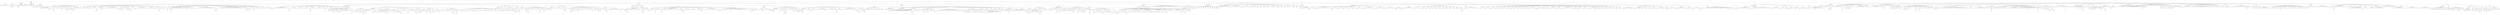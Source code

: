 digraph Tree {
	"t0" [label = "TEI"];
	"t1" [label = "teiHeader"];
	"t2" [label = "fileDesc"];
	"t3" [label = "titleStmt"];
	"t4" [label = "title"];
	"t5" [label = "author"];
	"t6" [label = "author"];
	"t7" [label = "principal"];
	"t8" [label = "editor"];
	"t9" [label = "editionStmt"];
	"t10" [label = "edition"];
	"t11" [label = "respStmt"];
	"t12" [label = "name"];
	"t13" [label = "resp"];
	"t14" [label = "publicationStmt"];
	"t15" [label = "publisher"];
	"t16" [label = "date"];
	"t17" [label = "availability"];
	"t18" [label = "licence"];
	"t19" [label = "idno"];
	"t20" [label = "idno"];
	"t21" [label = "idno"];
	"t22" [label = "idno"];
	"t23" [label = "idno"];
	"t24" [label = "sourceDesc"];
	"t25" [label = "bibl"];
	"t26" [label = "profileDesc"];
	"t27" [label = "creation"];
	"t28" [label = "date"];
	"t29" [label = "langUsage"];
	"t30" [label = "language"];
	"t31" [label = "textClass"];
	"t32" [label = "keywords"];
	"t33" [label = "term"];
	"t34" [label = "text"];
	"t35" [label = "front"];
	"t36" [label = "titlePage"];
	"t37" [label = "docTitle"];
	"t38" [label = "titlePart"];
	"t39" [label = "titlePart"];
	"t40" [label = "docAuthor"];
	"t41" [label = "docImprint"];
	"t42" [label = "lb"];
	"t43" [label = "lb"];
	"t44" [label = "lb"];
	"t45" [label = "lb"];
	"t46" [label = "hi"];
	"t47" [label = "div"];
	"t48" [label = "head"];
	"t49" [label = "note"];
	"t50" [label = "hi"];
	"t51" [label = "div"];
	"t52" [label = "head"];
	"t53" [label = "hi"];
	"t54" [label = "p"];
	"t55" [label = "anchor"];
	"t56" [label = "hi"];
	"t57" [label = "hi"];
	"t58" [label = "hi"];
	"t59" [label = "hi"];
	"t60" [label = "note"];
	"t61" [label = "hi"];
	"t62" [label = "hi"];
	"t63" [label = "p"];
	"t64" [label = "hi"];
	"t65" [label = "hi"];
	"t66" [label = "quote"];
	"t67" [label = "p"];
	"t68" [label = "note"];
	"t69" [label = "hi"];
	"t70" [label = "p"];
	"t71" [label = "hi"];
	"t72" [label = "hi"];
	"t73" [label = "p"];
	"t74" [label = "note"];
	"t75" [label = "quote"];
	"t76" [label = "p"];
	"t77" [label = "p"];
	"t78" [label = "hi"];
	"t79" [label = "note"];
	"t80" [label = "hi"];
	"t81" [label = "p"];
	"t82" [label = "hi"];
	"t83" [label = "p"];
	"t84" [label = "hi"];
	"t85" [label = "hi"];
	"t86" [label = "quote"];
	"t87" [label = "p"];
	"t88" [label = "hi"];
	"t89" [label = "note"];
	"t90" [label = "hi"];
	"t91" [label = "p"];
	"t92" [label = "p"];
	"t93" [label = "hi"];
	"t94" [label = "hi"];
	"t95" [label = "quote"];
	"t96" [label = "p"];
	"t97" [label = "hi"];
	"t98" [label = "hi"];
	"t99" [label = "hi"];
	"t100" [label = "note"];
	"t101" [label = "hi"];
	"t102" [label = "p"];
	"t103" [label = "hi"];
	"t104" [label = "note"];
	"t105" [label = "hi"];
	"t106" [label = "hi"];
	"t107" [label = "hi"];
	"t108" [label = "hi"];
	"t109" [label = "p"];
	"t110" [label = "hi"];
	"t111" [label = "p"];
	"t112" [label = "hi"];
	"t113" [label = "p"];
	"t114" [label = "p"];
	"t115" [label = "hi"];
	"t116" [label = "div"];
	"t117" [label = "head"];
	"t118" [label = "p"];
	"t119" [label = "hi"];
	"t120" [label = "hi"];
	"t121" [label = "p"];
	"t122" [label = "p"];
	"t123" [label = "hi"];
	"t124" [label = "hi"];
	"t125" [label = "p"];
	"t126" [label = "hi"];
	"t127" [label = "hi"];
	"t128" [label = "quote"];
	"t129" [label = "l"];
	"t130" [label = "l"];
	"t131" [label = "l"];
	"t132" [label = "l"];
	"t133" [label = "l"];
	"t134" [label = "note"];
	"t135" [label = "hi"];
	"t136" [label = "hi"];
	"t137" [label = "p"];
	"t138" [label = "p"];
	"t139" [label = "hi"];
	"t140" [label = "p"];
	"t141" [label = "hi"];
	"t142" [label = "hi"];
	"t143" [label = "note"];
	"t144" [label = "hi"];
	"t145" [label = "hi"];
	"t146" [label = "hi"];
	"t147" [label = "quote"];
	"t148" [label = "l"];
	"t149" [label = "l"];
	"t150" [label = "l"];
	"t151" [label = "l"];
	"t152" [label = "l"];
	"t153" [label = "l"];
	"t154" [label = "l"];
	"t155" [label = "l"];
	"t156" [label = "l"];
	"t157" [label = "l"];
	"t158" [label = "l"];
	"t159" [label = "l"];
	"t160" [label = "note"];
	"t161" [label = "p"];
	"t162" [label = "quote"];
	"t163" [label = "p"];
	"t164" [label = "hi"];
	"t165" [label = "hi"];
	"t166" [label = "note"];
	"t167" [label = "hi"];
	"t168" [label = "p"];
	"t169" [label = "hi"];
	"t170" [label = "hi"];
	"t171" [label = "hi"];
	"t172" [label = "hi"];
	"t173" [label = "hi"];
	"t174" [label = "note"];
	"t175" [label = "hi"];
	"t176" [label = "hi"];
	"t177" [label = "ref"];
	"t178" [label = "quote"];
	"t179" [label = "p"];
	"t180" [label = "note"];
	"t181" [label = "hi"];
	"t182" [label = "hi"];
	"t183" [label = "p"];
	"t184" [label = "hi"];
	"t185" [label = "hi"];
	"t186" [label = "hi"];
	"t187" [label = "note"];
	"t188" [label = "hi"];
	"t189" [label = "p"];
	"t190" [label = "hi"];
	"t191" [label = "hi"];
	"t192" [label = "hi"];
	"t193" [label = "hi"];
	"t194" [label = "hi"];
	"t195" [label = "hi"];
	"t196" [label = "hi"];
	"t197" [label = "hi"];
	"t198" [label = "hi"];
	"t199" [label = "p"];
	"t200" [label = "hi"];
	"t201" [label = "hi"];
	"t202" [label = "hi"];
	"t203" [label = "hi"];
	"t204" [label = "hi"];
	"t205" [label = "p"];
	"t206" [label = "note"];
	"t207" [label = "p"];
	"t208" [label = "hi"];
	"t209" [label = "note"];
	"t210" [label = "quote"];
	"t211" [label = "p"];
	"t212" [label = "note"];
	"t213" [label = "hi"];
	"t214" [label = "p"];
	"t215" [label = "hi"];
	"t216" [label = "note"];
	"t217" [label = "quote"];
	"t218" [label = "p"];
	"t219" [label = "note"];
	"t220" [label = "div"];
	"t221" [label = "head"];
	"t222" [label = "hi"];
	"t223" [label = "p"];
	"t224" [label = "hi"];
	"t225" [label = "p"];
	"t226" [label = "quote"];
	"t227" [label = "p"];
	"t228" [label = "note"];
	"t229" [label = "hi"];
	"t230" [label = "p"];
	"t231" [label = "note"];
	"t232" [label = "quote"];
	"t233" [label = "p"];
	"t234" [label = "note"];
	"t235" [label = "p"];
	"t236" [label = "quote"];
	"t237" [label = "p"];
	"t238" [label = "note"];
	"t239" [label = "hi"];
	"t240" [label = "p"];
	"t241" [label = "hi"];
	"t242" [label = "hi"];
	"t243" [label = "hi"];
	"t244" [label = "p"];
	"t245" [label = "hi"];
	"t246" [label = "hi"];
	"t247" [label = "note"];
	"t248" [label = "hi"];
	"t249" [label = "hi"];
	"t250" [label = "hi"];
	"t251" [label = "hi"];
	"t252" [label = "note"];
	"t253" [label = "hi"];
	"t254" [label = "hi"];
	"t255" [label = "hi"];
	"t256" [label = "note"];
	"t257" [label = "note"];
	"t258" [label = "hi"];
	"t259" [label = "note"];
	"t260" [label = "quote"];
	"t261" [label = "l"];
	"t262" [label = "l"];
	"t263" [label = "l"];
	"t264" [label = "l"];
	"t265" [label = "l"];
	"t266" [label = "l"];
	"t267" [label = "l"];
	"t268" [label = "l"];
	"t269" [label = "l"];
	"t270" [label = "l"];
	"t271" [label = "l"];
	"t272" [label = "l"];
	"t273" [label = "l"];
	"t274" [label = "l"];
	"t275" [label = "l"];
	"t276" [label = "l"];
	"t277" [label = "note"];
	"t278" [label = "space"];
	"t279" [label = "hi"];
	"t280" [label = "p"];
	"t281" [label = "quote"];
	"t282" [label = "l"];
	"t283" [label = "l"];
	"t284" [label = "l"];
	"t285" [label = "l"];
	"t286" [label = "l"];
	"t287" [label = "l"];
	"t288" [label = "l"];
	"t289" [label = "l"];
	"t290" [label = "l"];
	"t291" [label = "l"];
	"t292" [label = "l"];
	"t293" [label = "l"];
	"t294" [label = "l"];
	"t295" [label = "l"];
	"t296" [label = "l"];
	"t297" [label = "l"];
	"t298" [label = "l"];
	"t299" [label = "l"];
	"t300" [label = "l"];
	"t301" [label = "l"];
	"t302" [label = "l"];
	"t303" [label = "l"];
	"t304" [label = "l"];
	"t305" [label = "note"];
	"t306" [label = "hi"];
	"t307" [label = "p"];
	"t308" [label = "note"];
	"t309" [label = "hi"];
	"t310" [label = "quote"];
	"t311" [label = "p"];
	"t312" [label = "note"];
	"t313" [label = "hi"];
	"t314" [label = "p"];
	"t315" [label = "hi"];
	"t316" [label = "hi"];
	"t317" [label = "quote"];
	"t318" [label = "p"];
	"t319" [label = "note"];
	"t320" [label = "hi"];
	"t321" [label = "p"];
	"t322" [label = "hi"];
	"t323" [label = "p"];
	"t324" [label = "hi"];
	"t325" [label = "hi"];
	"t326" [label = "hi"];
	"t327" [label = "p"];
	"t328" [label = "hi"];
	"t329" [label = "p"];
	"t330" [label = "hi"];
	"t331" [label = "hi"];
	"t332" [label = "hi"];
	"t333" [label = "hi"];
	"t334" [label = "p"];
	"t335" [label = "hi"];
	"t336" [label = "hi"];
	"t337" [label = "hi"];
	"t338" [label = "p"];
	"t339" [label = "hi"];
	"t340" [label = "note"];
	"t341" [label = "hi"];
	"t342" [label = "hi"];
	"t343" [label = "div"];
	"t344" [label = "head"];
	"t345" [label = "p"];
	"t346" [label = "hi"];
	"t347" [label = "quote"];
	"t348" [label = "p"];
	"t349" [label = "l"];
	"t350" [label = "l"];
	"t351" [label = "l"];
	"t352" [label = "l"];
	"t353" [label = "l"];
	"t354" [label = "p"];
	"t355" [label = "l"];
	"t356" [label = "l"];
	"t357" [label = "l"];
	"t358" [label = "l"];
	"t359" [label = "l"];
	"t360" [label = "note"];
	"t361" [label = "hi"];
	"t362" [label = "p"];
	"t363" [label = "hi"];
	"t364" [label = "hi"];
	"t365" [label = "hi"];
	"t366" [label = "hi"];
	"t367" [label = "hi"];
	"t368" [label = "p"];
	"t369" [label = "hi"];
	"t370" [label = "p"];
	"t371" [label = "hi"];
	"t372" [label = "hi"];
	"t373" [label = "hi"];
	"t374" [label = "hi"];
	"t375" [label = "p"];
	"t376" [label = "hi"];
	"t377" [label = "hi"];
	"t378" [label = "hi"];
	"t379" [label = "hi"];
	"t380" [label = "p"];
	"t381" [label = "hi"];
	"t382" [label = "quote"];
	"t383" [label = "p"];
	"t384" [label = "note"];
	"t385" [label = "space"];
	"t386" [label = "p"];
	"t387" [label = "hi"];
	"t388" [label = "hi"];
	"t389" [label = "hi"];
	"t390" [label = "hi"];
	"t391" [label = "p"];
	"t392" [label = "hi"];
	"t393" [label = "hi"];
	"t394" [label = "hi"];
	"t395" [label = "hi"];
	"t396" [label = "hi"];
	"t397" [label = "hi"];
	"t398" [label = "quote"];
	"t399" [label = "p"];
	"t400" [label = "note"];
	"t401" [label = "hi"];
	"t402" [label = "p"];
	"t403" [label = "hi"];
	"t404" [label = "hi"];
	"t405" [label = "hi"];
	"t406" [label = "p"];
	"t407" [label = "hi"];
	"t408" [label = "note"];
	"t409" [label = "hi"];
	"t410" [label = "p"];
	"t411" [label = "p"];
	"t412" [label = "hi"];
	"t413" [label = "p"];
	"t414" [label = "hi"];
	"t415" [label = "p"];
	"t416" [label = "hi"];
	"t417" [label = "p"];
	"t418" [label = "hi"];
	"t419" [label = "p"];
	"t420" [label = "hi"];
	"t421" [label = "div"];
	"t422" [label = "head"];
	"t423" [label = "quote"];
	"t424" [label = "p"];
	"t425" [label = "note"];
	"t426" [label = "hi"];
	"t427" [label = "div"];
	"t428" [label = "head"];
	"t429" [label = "hi"];
	"t430" [label = "p"];
	"t431" [label = "quote"];
	"t432" [label = "p"];
	"t433" [label = "hi"];
	"t434" [label = "hi"];
	"t435" [label = "note"];
	"t436" [label = "hi"];
	"t437" [label = "hi"];
	"t438" [label = "p"];
	"t439" [label = "div"];
	"t440" [label = "head"];
	"t441" [label = "quote"];
	"t442" [label = "p"];
	"t443" [label = "hi"];
	"t444" [label = "hi"];
	"t445" [label = "note"];
	"t446" [label = "hi"];
	"t447" [label = "div"];
	"t448" [label = "head"];
	"t449" [label = "p"];
	"t450" [label = "note"];
	"t451" [label = "hi"];
	"t452" [label = "hi"];
	"t453" [label = "hi"];
	"t454" [label = "quote"];
	"t455" [label = "p"];
	"t456" [label = "hi"];
	"t457" [label = "hi"];
	"t458" [label = "hi"];
	"t459" [label = "note"];
	"t460" [label = "div"];
	"t461" [label = "head"];
	"t462" [label = "p"];
	"t463" [label = "hi"];
	"t464" [label = "hi"];
	"t465" [label = "note"];
	"t466" [label = "hi"];
	"t467" [label = "hi"];
	"t468" [label = "hi"];
	"t469" [label = "hi"];
	"t470" [label = "hi"];
	"t471" [label = "hi"];
	"t472" [label = "quote"];
	"t473" [label = "p"];
	"t474" [label = "note"];
	"t475" [label = "hi"];
	"t476" [label = "p"];
	"t477" [label = "hi"];
	"t478" [label = "hi"];
	"t479" [label = "div"];
	"t480" [label = "head"];
	"t481" [label = "p"];
	"t482" [label = "hi"];
	"t483" [label = "note"];
	"t484" [label = "hi"];
	"t485" [label = "hi"];
	"t486" [label = "hi"];
	"t487" [label = "hi"];
	"t488" [label = "note"];
	"t489" [label = "hi"];
	"t490" [label = "p"];
	"t491" [label = "quote"];
	"t492" [label = "p"];
	"t493" [label = "hi"];
	"t494" [label = "hi"];
	"t495" [label = "note"];
	"t496" [label = "p"];
	"t497" [label = "hi"];
	"t498" [label = "p"];
	"t499" [label = "hi"];
	"t500" [label = "quote"];
	"t501" [label = "p"];
	"t502" [label = "hi"];
	"t503" [label = "note"];
	"t504" [label = "hi"];
	"t505" [label = "p"];
	"t506" [label = "hi"];
	"t507" [label = "hi"];
	"t508" [label = "hi"];
	"t509" [label = "hi"];
	"t510" [label = "p"];
	"t511" [label = "hi"];
	"t512" [label = "div"];
	"t513" [label = "head"];
	"t514" [label = "quote"];
	"t515" [label = "l"];
	"t516" [label = "l"];
	"t517" [label = "l"];
	"t518" [label = "l"];
	"t519" [label = "l"];
	"t520" [label = "l"];
	"t521" [label = "l"];
	"t522" [label = "l"];
	"t523" [label = "note"];
	"t524" [label = "hi"];
	"t525" [label = "hi"];
	"t526" [label = "hi"];
	"t527" [label = "hi"];
	"t528" [label = "p"];
	"t529" [label = "note"];
	"t530" [label = "hi"];
	"t531" [label = "p"];
	"t532" [label = "hi"];
	"t533" [label = "hi"];
	"t534" [label = "div"];
	"t535" [label = "head"];
	"t536" [label = "p"];
	"t537" [label = "hi"];
	"t538" [label = "note"];
	"t539" [label = "hi"];
	"t540" [label = "p"];
	"t541" [label = "hi"];
	"t542" [label = "quote"];
	"t543" [label = "p"];
	"t544" [label = "hi"];
	"t545" [label = "hi"];
	"t546" [label = "hi"];
	"t547" [label = "hi"];
	"t548" [label = "hi"];
	"t549" [label = "hi"];
	"t550" [label = "note"];
	"t551" [label = "hi"];
	"t552" [label = "p"];
	"t553" [label = "hi"];
	"t554" [label = "hi"];
	"t555" [label = "hi"];
	"t556" [label = "note"];
	"t557" [label = "hi"];
	"t558" [label = "quote"];
	"t559" [label = "p"];
	"t560" [label = "hi"];
	"t561" [label = "p"];
	"t562" [label = "div"];
	"t563" [label = "head"];
	"t564" [label = "p"];
	"t565" [label = "hi"];
	"t566" [label = "note"];
	"t567" [label = "hi"];
	"t568" [label = "hi"];
	"t569" [label = "note"];
	"t570" [label = "hi"];
	"t571" [label = "hi"];
	"t572" [label = "quote"];
	"t573" [label = "p"];
	"t574" [label = "hi"];
	"t575" [label = "hi"];
	"t576" [label = "hi"];
	"t577" [label = "hi"];
	"t578" [label = "note"];
	"t579" [label = "hi"];
	"t580" [label = "p"];
	"t581" [label = "hi"];
	"t582" [label = "quote"];
	"t583" [label = "l"];
	"t584" [label = "l"];
	"t585" [label = "l"];
	"t586" [label = "l"];
	"t587" [label = "l"];
	"t588" [label = "l"];
	"t589" [label = "l"];
	"t590" [label = "note"];
	"t591" [label = "hi"];
	"t592" [label = "p"];
	"t593" [label = "hi"];
	"t594" [label = "hi"];
	"t595" [label = "p"];
	"t596" [label = "hi"];
	"t597" [label = "hi"];
	"t598" [label = "p"];
	"t599" [label = "hi"];
	"t600" [label = "quote"];
	"t601" [label = "p"];
	"t602" [label = "hi"];
	"t603" [label = "note"];
	"t604" [label = "hi"];
	"t605" [label = "div"];
	"t606" [label = "head"];
	"t607" [label = "p"];
	"t608" [label = "hi"];
	"t609" [label = "p"];
	"t610" [label = "hi"];
	"t611" [label = "quote"];
	"t612" [label = "p"];
	"t613" [label = "hi"];
	"t614" [label = "hi"];
	"t615" [label = "hi"];
	"t616" [label = "hi"];
	"t617" [label = "p"];
	"t618" [label = "div"];
	"t619" [label = "head"];
	"t620" [label = "p"];
	"t621" [label = "hi"];
	"t622" [label = "hi"];
	"t623" [label = "hi"];
	"t624" [label = "p"];
	"t625" [label = "hi"];
	"t626" [label = "note"];
	"t627" [label = "hi"];
	"t628" [label = "hi"];
	"t629" [label = "hi"];
	"t630" [label = "quote"];
	"t631" [label = "p"];
	"t632" [label = "hi"];
	"t633" [label = "note"];
	"t634" [label = "hi"];
	"t635" [label = "p"];
	"t636" [label = "hi"];
	"t637" [label = "hi"];
	"t638" [label = "quote"];
	"t639" [label = "p"];
	"t640" [label = "hi"];
	"t641" [label = "hi"];
	"t642" [label = "hi"];
	"t643" [label = "p"];
	"t644" [label = "hi"];
	"t645" [label = "hi"];
	"t646" [label = "hi"];
	"t647" [label = "note"];
	"t648" [label = "hi"];
	"t649" [label = "hi"];
	"t650" [label = "hi"];
	"t651" [label = "p"];
	"t652" [label = "hi"];
	"t653" [label = "hi"];
	"t654" [label = "div"];
	"t655" [label = "head"];
	"t656" [label = "p"];
	"t657" [label = "hi"];
	"t658" [label = "hi"];
	"t659" [label = "note"];
	"t660" [label = "quote"];
	"t661" [label = "p"];
	"t662" [label = "p"];
	"t663" [label = "hi"];
	"t664" [label = "hi"];
	"t665" [label = "quote"];
	"t666" [label = "p"];
	"t667" [label = "hi"];
	"t668" [label = "note"];
	"t669" [label = "hi"];
	"t670" [label = "hi"];
	"t671" [label = "p"];
	"t672" [label = "hi"];
	"t673" [label = "quote"];
	"t674" [label = "p"];
	"t675" [label = "note"];
	"t676" [label = "hi"];
	"t677" [label = "hi"];
	"t678" [label = "p"];
	"t679" [label = "hi"];
	"t680" [label = "hi"];
	"t681" [label = "hi"];
	"t682" [label = "div"];
	"t683" [label = "head"];
	"t684" [label = "p"];
	"t685" [label = "hi"];
	"t686" [label = "hi"];
	"t687" [label = "p"];
	"t688" [label = "hi"];
	"t689" [label = "hi"];
	"t690" [label = "p"];
	"t691" [label = "hi"];
	"t692" [label = "hi"];
	"t693" [label = "p"];
	"t694" [label = "hi"];
	"t695" [label = "hi"];
	"t696" [label = "p"];
	"t697" [label = "hi"];
	"t698" [label = "hi"];
	"t699" [label = "p"];
	"t700" [label = "hi"];
	"t701" [label = "hi"];
	"t702" [label = "p"];
	"t703" [label = "hi"];
	"t704" [label = "hi"];
	"t705" [label = "p"];
	"t706" [label = "hi"];
	"t707" [label = "hi"];
	"t708" [label = "hi"];
	"t709" [label = "p"];
	"t710" [label = "hi"];
	"t711" [label = "hi"];
	"t712" [label = "hi"];
	"t713" [label = "hi"];
	"t714" [label = "p"];
	"t715" [label = "hi"];
	"t716" [label = "p"];
	"t717" [label = "hi"];
	"t718" [label = "hi"];
	"t719" [label = "hi"];
	"t720" [label = "p"];
	"t721" [label = "hi"];
	"t722" [label = "hi"];
	"t723" [label = "hi"];
	"t724" [label = "p"];
	"t725" [label = "hi"];
	"t726" [label = "hi"];
	"t727" [label = "p"];
	"t728" [label = "hi"];
	"t729" [label = "hi"];
	"t730" [label = "hi"];
	"t731" [label = "hi"];
	"t732" [label = "p"];
	"t733" [label = "hi"];
	"t734" [label = "p"];
	"t735" [label = "hi"];
	"t736" [label = "hi"];
	"t737" [label = "hi"];
	"t738" [label = "div"];
	"t739" [label = "head"];
	"t740" [label = "p"];
	"t741" [label = "hi"];
	"t742" [label = "hi"];
	"t743" [label = "p"];
	"t744" [label = "hi"];
	"t745" [label = "hi"];
	"t746" [label = "hi"];
	"t747" [label = "hi"];
	"t748" [label = "hi"];
	"t749" [label = "p"];
	"t750" [label = "hi"];
	"t751" [label = "div"];
	"t752" [label = "head"];
	"t753" [label = "p"];
	"t754" [label = "hi"];
	"t755" [label = "hi"];
	"t756" [label = "hi"];
	"t757" [label = "quote"];
	"t758" [label = "p"];
	"t759" [label = "hi"];
	"t760" [label = "hi"];
	"t761" [label = "hi"];
	"t762" [label = "note"];
	"t763" [label = "space"];
	"t764" [label = "hi"];
	"t765" [label = "p"];
	"t766" [label = "quote"];
	"t767" [label = "p"];
	"t768" [label = "p"];
	"t769" [label = "hi"];
	"t770" [label = "note"];
	"t771" [label = "div"];
	"t772" [label = "head"];
	"t773" [label = "p"];
	"t774" [label = "hi"];
	"t775" [label = "quote"];
	"t776" [label = "p"];
	"t777" [label = "hi"];
	"t778" [label = "note"];
	"t779" [label = "hi"];
	"t780" [label = "p"];
	"t781" [label = "hi"];
	"t782" [label = "div"];
	"t783" [label = "head"];
	"t784" [label = "p"];
	"t785" [label = "hi"];
	"t786" [label = "p"];
	"t787" [label = "div"];
	"t788" [label = "head"];
	"t789" [label = "p"];
	"t790" [label = "hi"];
	"t791" [label = "note"];
	"t792" [label = "hi"];
	"t793" [label = "hi"];
	"t794" [label = "quote"];
	"t795" [label = "p"];
	"t796" [label = "note"];
	"t797" [label = "hi"];
	"t798" [label = "hi"];
	"t799" [label = "p"];
	"t800" [label = "p"];
	"t801" [label = "hi"];
	"t802" [label = "p"];
	"t803" [label = "hi"];
	"t804" [label = "p"];
	"t805" [label = "hi"];
	"t806" [label = "hi"];
	"t807" [label = "p"];
	"t808" [label = "hi"];
	"t809" [label = "p"];
	"t810" [label = "hi"];
	"t811" [label = "p"];
	"t812" [label = "hi"];
	"t813" [label = "hi"];
	"t814" [label = "quote"];
	"t815" [label = "p"];
	"t816" [label = "note"];
	"t817" [label = "hi"];
	"t818" [label = "p"];
	"t819" [label = "hi"];
	"t820" [label = "hi"];
	"t821" [label = "quote"];
	"t822" [label = "p"];
	"t823" [label = "note"];
	"t824" [label = "hi"];
	"t825" [label = "p"];
	"t826" [label = "p"];
	"t827" [label = "hi"];
	"t828" [label = "hi"];
	"t829" [label = "p"];
	"t830" [label = "hi"];
	"t831" [label = "hi"];
	"t832" [label = "p"];
	"t833" [label = "hi"];
	"t834" [label = "hi"];
	"t835" [label = "div"];
	"t836" [label = "head"];
	"t837" [label = "p"];
	"t838" [label = "hi"];
	"t839" [label = "hi"];
	"t840" [label = "hi"];
	"t841" [label = "hi"];
	"t842" [label = "p"];
	"t843" [label = "hi"];
	"t844" [label = "hi"];
	"t845" [label = "hi"];
	"t846" [label = "hi"];
	"t847" [label = "hi"];
	"t848" [label = "hi"];
	"t849" [label = "note"];
	"t850" [label = "hi"];
	"t851" [label = "p"];
	"t852" [label = "quote"];
	"t853" [label = "p"];
	"t854" [label = "hi"];
	"t855" [label = "note"];
	"t856" [label = "hi"];
	"t857" [label = "hi"];
	"t858" [label = "p"];
	"t859" [label = "hi"];
	"t860" [label = "hi"];
	"t861" [label = "hi"];
	"t862" [label = "div"];
	"t863" [label = "head"];
	"t864" [label = "hi"];
	"t865" [label = "p"];
	"t866" [label = "quote"];
	"t867" [label = "p"];
	"t868" [label = "note"];
	"t869" [label = "hi"];
	"t870" [label = "hi"];
	"t871" [label = "p"];
	"t872" [label = "note"];
	"t873" [label = "hi"];
	"t874" [label = "hi"];
	"t875" [label = "hi"];
	"t876" [label = "quote"];
	"t877" [label = "p"];
	"t878" [label = "hi"];
	"t879" [label = "p"];
	"t880" [label = "hi"];
	"t881" [label = "p"];
	"t882" [label = "note"];
	"t883" [label = "hi"];
	"t884" [label = "hi"];
	"t885" [label = "p"];
	"t886" [label = "hi"];
	"t887" [label = "p"];
	"t888" [label = "hi"];
	"t889" [label = "p"];
	"t890" [label = "hi"];
	"t891" [label = "p"];
	"t892" [label = "hi"];
	"t893" [label = "p"];
	"t894" [label = "hi"];
	"t895" [label = "p"];
	"t896" [label = "hi"];
	"t897" [label = "p"];
	"t898" [label = "hi"];
	"t899" [label = "hi"];
	"t900" [label = "hi"];
	"t901" [label = "hi"];
	"t902" [label = "p"];
	"t903" [label = "quote"];
	"t904" [label = "p"];
	"t905" [label = "note"];
	"t906" [label = "p"];
	"t907" [label = "hi"];
	"t908" [label = "note"];
	"t909" [label = "hi"];
	"t910" [label = "note"];
	"t911" [label = "p"];
	"t912" [label = "hi"];
	"t913" [label = "quote"];
	"t914" [label = "p"];
	"t915" [label = "hi"];
	"t916" [label = "hi"];
	"t917" [label = "hi"];
	"t918" [label = "p"];
	"t919" [label = "hi"];
	"t920" [label = "hi"];
	"t921" [label = "div"];
	"t922" [label = "head"];
	"t923" [label = "hi"];
	"t924" [label = "p"];
	"t925" [label = "hi"];
	"t926" [label = "quote"];
	"t927" [label = "p"];
	"t928" [label = "hi"];
	"t929" [label = "note"];
	"t930" [label = "hi"];
	"t931" [label = "p"];
	"t932" [label = "hi"];
	"t933" [label = "hi"];
	"t934" [label = "hi"];
	"t935" [label = "note"];
	"t936" [label = "hi"];
	"t937" [label = "hi"];
	"t938" [label = "hi"];
	"t939" [label = "hi"];
	"t940" [label = "hi"];
	"t941" [label = "hi"];
	"t942" [label = "hi"];
	"t943" [label = "note"];
	"t944" [label = "hi"];
	"t945" [label = "p"];
	"t946" [label = "hi"];
	"t947" [label = "hi"];
	"t948" [label = "div"];
	"t949" [label = "head"];
	"t950" [label = "quote"];
	"t951" [label = "p"];
	"t952" [label = "p"];
	"t953" [label = "p"];
	"t954" [label = "note"];
	"t955" [label = "hi"];
	"t956" [label = "p"];
	"t957" [label = "hi"];
	"t958" [label = "hi"];
	"t959" [label = "note"];
	"t960" [label = "p"];
	"t961" [label = "p"];
	"t962" [label = "p"];
	"t963" [label = "p"];
	"t964" [label = "div"];
	"t965" [label = "head"];
	"t966" [label = "div"];
	"t967" [label = "head"];
	"t968" [label = "quote"];
	"t969" [label = "p"];
	"t970" [label = "hi"];
	"t971" [label = "hi"];
	"t972" [label = "note"];
	"t973" [label = "hi"];
	"t974" [label = "hi"];
	"t975" [label = "p"];
	"t976" [label = "hi"];
	"t977" [label = "hi"];
	"t978" [label = "hi"];
	"t979" [label = "hi"];
	"t980" [label = "hi"];
	"t981" [label = "hi"];
	"t982" [label = "hi"];
	"t983" [label = "hi"];
	"t984" [label = "hi"];
	"t985" [label = "hi"];
	"t986" [label = "hi"];
	"t987" [label = "p"];
	"t988" [label = "hi"];
	"t989" [label = "quote"];
	"t990" [label = "p"];
	"t991" [label = "note"];
	"t992" [label = "hi"];
	"t993" [label = "hi"];
	"t994" [label = "p"];
	"t995" [label = "hi"];
	"t996" [label = "hi"];
	"t997" [label = "hi"];
	"t998" [label = "quote"];
	"t999" [label = "p"];
	"t1000" [label = "note"];
	"t1001" [label = "div"];
	"t1002" [label = "head"];
	"t1003" [label = "p"];
	"t1004" [label = "hi"];
	"t1005" [label = "note"];
	"t1006" [label = "hi"];
	"t1007" [label = "hi"];
	"t1008" [label = "hi"];
	"t1009" [label = "quote"];
	"t1010" [label = "p"];
	"t1011" [label = "note"];
	"t1012" [label = "hi"];
	"t1013" [label = "p"];
	"t1014" [label = "hi"];
	"t1015" [label = "hi"];
	"t1016" [label = "hi"];
	"t1017" [label = "quote"];
	"t1018" [label = "p"];
	"t1019" [label = "p"];
	"t1020" [label = "quote"];
	"t1021" [label = "p"];
	"t1022" [label = "note"];
	"t1023" [label = "hi"];
	"t1024" [label = "p"];
	"t1025" [label = "hi"];
	"t1026" [label = "quote"];
	"t1027" [label = "l"];
	"t1028" [label = "l"];
	"t1029" [label = "l"];
	"t1030" [label = "l"];
	"t1031" [label = "l"];
	"t1032" [label = "l"];
	"t1033" [label = "l"];
	"t1034" [label = "l"];
	"t1035" [label = "l"];
	"t1036" [label = "l"];
	"t1037" [label = "l"];
	"t1038" [label = "l"];
	"t1039" [label = "l"];
	"t1040" [label = "p"];
	"t1041" [label = "quote"];
	"t1042" [label = "p"];
	"t1043" [label = "hi"];
	"t1044" [label = "hi"];
	"t1045" [label = "note"];
	"t1046" [label = "hi"];
	"t1047" [label = "p"];
	"t1048" [label = "hi"];
	"t1049" [label = "hi"];
	"t1050" [label = "hi"];
	"t1051" [label = "hi"];
	"t1052" [label = "hi"];
	"t1053" [label = "hi"];
	"t1054" [label = "hi"];
	"t1055" [label = "p"];
	"t1056" [label = "hi"];
	"t1057" [label = "hi"];
	"t1058" [label = "hi"];
	"t1059" [label = "quote"];
	"t1060" [label = "l"];
	"t1061" [label = "l"];
	"t1062" [label = "l"];
	"t1063" [label = "hi"];
	"t1064" [label = "l"];
	"t1065" [label = "l"];
	"t1066" [label = "hi"];
	"t1067" [label = "hi"];
	"t1068" [label = "l"];
	"t1069" [label = "p"];
	"t1070" [label = "hi"];
	"t1071" [label = "quote"];
	"t1072" [label = "l"];
	"t1073" [label = "l"];
	"t1074" [label = "l"];
	"t1075" [label = "l"];
	"t1076" [label = "l"];
	"t1077" [label = "l"];
	"t1078" [label = "l"];
	"t1079" [label = "l"];
	"t1080" [label = "l"];
	"t1081" [label = "l"];
	"t1082" [label = "l"];
	"t1083" [label = "note"];
	"t1084" [label = "p"];
	"t1085" [label = "quote"];
	"t1086" [label = "l"];
	"t1087" [label = "hi"];
	"t1088" [label = "l"];
	"t1089" [label = "l"];
	"t1090" [label = "l"];
	"t1091" [label = "l"];
	"t1092" [label = "hi"];
	"t1093" [label = "l"];
	"t1094" [label = "l"];
	"t1095" [label = "l"];
	"t1096" [label = "l"];
	"t1097" [label = "hi"];
	"t1098" [label = "l"];
	"t1099" [label = "l"];
	"t1100" [label = "l"];
	"t1101" [label = "l"];
	"t1102" [label = "l"];
	"t1103" [label = "l"];
	"t1104" [label = "l"];
	"t1105" [label = "l"];
	"t1106" [label = "hi"];
	"t1107" [label = "l"];
	"t1108" [label = "l"];
	"t1109" [label = "l"];
	"t1110" [label = "l"];
	"t1111" [label = "l"];
	"t1112" [label = "l"];
	"t1113" [label = "l"];
	"t1114" [label = "note"];
	"t1115" [label = "p"];
	"t1116" [label = "quote"];
	"t1117" [label = "p"];
	"t1118" [label = "p"];
	"t1119" [label = "space"];
	"t1120" [label = "hi"];
	"t1121" [label = "note"];
	"t1122" [label = "p"];
	"t1123" [label = "hi"];
	"t1124" [label = "hi"];
	"t1125" [label = "hi"];
	"t1126" [label = "hi"];
	"t1127" [label = "div"];
	"t1128" [label = "head"];
	"t1129" [label = "div"];
	"t1130" [label = "head"];
	"t1131" [label = "p"];
	"t1132" [label = "hi"];
	"t1133" [label = "hi"];
	"t1134" [label = "note"];
	"t1135" [label = "hi"];
	"t1136" [label = "hi"];
	"t1137" [label = "p"];
	"t1138" [label = "p"];
	"t1139" [label = "hi"];
	"t1140" [label = "hi"];
	"t1141" [label = "hi"];
	"t1142" [label = "hi"];
	"t1143" [label = "hi"];
	"t1144" [label = "note"];
	"t1145" [label = "hi"];
	"t1146" [label = "div"];
	"t1147" [label = "head"];
	"t1148" [label = "quote"];
	"t1149" [label = "p"];
	"t1150" [label = "hi"];
	"t1151" [label = "hi"];
	"t1152" [label = "note"];
	"t1153" [label = "hi"];
	"t1154" [label = "p"];
	"t1155" [label = "note"];
	"t1156" [label = "hi"];
	"t1157" [label = "hi"];
	"t1158" [label = "hi"];
	"t1159" [label = "hi"];
	"t1160" [label = "hi"];
	"t1161" [label = "quote"];
	"t1162" [label = "p"];
	"t1163" [label = "note"];
	"t1164" [label = "p"];
	"t1165" [label = "hi"];
	"t1166" [label = "note"];
	"t1167" [label = "hi"];
	"t1168" [label = "quote"];
	"t1169" [label = "p"];
	"t1170" [label = "hi"];
	"t1171" [label = "note"];
	"t1172" [label = "hi"];
	"t1173" [label = "hi"];
	"t1174" [label = "hi"];
	"t1175" [label = "hi"];
	"t1176" [label = "p"];
	"t1177" [label = "p"];
	"t1178" [label = "hi"];
	"t1179" [label = "hi"];
	"t1180" [label = "note"];
	"t1181" [label = "p"];
	"t1182" [label = "hi"];
	"t1183" [label = "hi"];
	"t1184" [label = "quote"];
	"t1185" [label = "l"];
	"t1186" [label = "l"];
	"t1187" [label = "l"];
	"t1188" [label = "note"];
	"t1189" [label = "p"];
	"t1190" [label = "p"];
	"t1191" [label = "hi"];
	"t1192" [label = "quote"];
	"t1193" [label = "p"];
	"t1194" [label = "hi"];
	"t1195" [label = "hi"];
	"t1196" [label = "hi"];
	"t1197" [label = "note"];
	"t1198" [label = "hi"];
	"t1199" [label = "hi"];
	"t1200" [label = "p"];
	"t1201" [label = "quote"];
	"t1202" [label = "p"];
	"t1203" [label = "hi"];
	"t1204" [label = "hi"];
	"t1205" [label = "note"];
	"t1206" [label = "hi"];
	"t1207" [label = "hi"];
	"t1208" [label = "div"];
	"t1209" [label = "head"];
	"t1210" [label = "p"];
	"t1211" [label = "hi"];
	"t1212" [label = "p"];
	"t1213" [label = "hi"];
	"t1214" [label = "hi"];
	"t1215" [label = "hi"];
	"t1216" [label = "hi"];
	"t1217" [label = "quote"];
	"t1218" [label = "l"];
	"t1219" [label = "l"];
	"t1220" [label = "l"];
	"t1221" [label = "note"];
	"t1222" [label = "p"];
	"t1223" [label = "hi"];
	"t1224" [label = "note"];
	"t1225" [label = "hi"];
	"t1226" [label = "hi"];
	"t1227" [label = "hi"];
	"t1228" [label = "p"];
	"t1229" [label = "hi"];
	"t1230" [label = "hi"];
	"t1231" [label = "hi"];
	"t1232" [label = "hi"];
	"t1233" [label = "hi"];
	"t1234" [label = "hi"];
	"t1235" [label = "note"];
	"t1236" [label = "hi"];
	"t1237" [label = "hi"];
	"t1238" [label = "hi"];
	"t1239" [label = "p"];
	"t1240" [label = "hi"];
	"t1241" [label = "hi"];
	"t1242" [label = "hi"];
	"t1243" [label = "hi"];
	"t1244" [label = "hi"];
	"t1245" [label = "hi"];
	"t1246" [label = "p"];
	"t1247" [label = "quote"];
	"t1248" [label = "p"];
	"t1249" [label = "note"];
	"t1250" [label = "hi"];
	"t1251" [label = "p"];
	"t1252" [label = "hi"];
	"t1253" [label = "hi"];
	"t1254" [label = "hi"];
	"t1255" [label = "hi"];
	"t1256" [label = "quote"];
	"t1257" [label = "l"];
	"t1258" [label = "l"];
	"t1259" [label = "l"];
	"t1260" [label = "l"];
	"t1261" [label = "l"];
	"t1262" [label = "l"];
	"t1263" [label = "l"];
	"t1264" [label = "l"];
	"t1265" [label = "l"];
	"t1266" [label = "l"];
	"t1267" [label = "l"];
	"t1268" [label = "hi"];
	"t1269" [label = "l"];
	"t1270" [label = "hi"];
	"t1271" [label = "note"];
	"t1272" [label = "hi"];
	"t1273" [label = "hi"];
	"t1274" [label = "p"];
	"t1275" [label = "hi"];
	"t1276" [label = "hi"];
	"t1277" [label = "note"];
	"t1278" [label = "hi"];
	"t1279" [label = "quote"];
	"t1280" [label = "p"];
	"t1281" [label = "hi"];
	"t1282" [label = "note"];
	"t1283" [label = "hi"];
	"t1284" [label = "hi"];
	"t1285" [label = "p"];
	"t1286" [label = "note"];
	"t1287" [label = "div"];
	"t1288" [label = "head"];
	"t1289" [label = "div"];
	"t1290" [label = "head"];
	"t1291" [label = "div"];
	"t1292" [label = "head"];
	"t1293" [label = "p"];
	"t1294" [label = "hi"];
	"t1295" [label = "div"];
	"t1296" [label = "head"];
	"t1297" [label = "p"];
	"t1298" [label = "div"];
	"t1299" [label = "head"];
	"t1300" [label = "p"];
	"t1301" [label = "div"];
	"t1302" [label = "head"];
	"t1303" [label = "p"];
	"t1304" [label = "div"];
	"t1305" [label = "head"];
	"t1306" [label = "p"];
	"t1307" [label = "div"];
	"t1308" [label = "head"];
	"t1309" [label = "p"];
	"t1310" [label = "div"];
	"t1311" [label = "head"];
	"t1312" [label = "p"];
	"t1313" [label = "div"];
	"t1314" [label = "head"];
	"t1315" [label = "p"];
	"t1316" [label = "quote"];
	"t1317" [label = "p"];
	"t1318" [label = "p"];
	"t1319" [label = "p"];
	"t1320" [label = "p"];
	"t1321" [label = "p"];
	"t1322" [label = "p"];
	"t1323" [label = "p"];
	"t1324" [label = "p"];
	"t1325" [label = "p"];
	"t1326" [label = "p"];
	"t1327" [label = "p"];
	"t1328" [label = "hi"];
	"t1329" [label = "quote"];
	"t1330" [label = "l"];
	"t1331" [label = "l"];
	"t1332" [label = "note"];
	"t1333" [label = "l"];
	"t1334" [label = "l"];
	"t1335" [label = "l"];
	"t1336" [label = "l"];
	"t1337" [label = "l"];
	"t1338" [label = "note"];
	"t1339" [label = "p"];
	"t1340" [label = "div"];
	"t1341" [label = "head"];
	"t1342" [label = "p"];
	"t1343" [label = "hi"];
	"t1344" [label = "p"];
	"t1345" [label = "hi"];
	"t1346" [label = "hi"];
	"t1347" [label = "quote"];
	"t1348" [label = "l"];
	"t1349" [label = "l"];
	"t1350" [label = "l"];
	"t1351" [label = "l"];
	"t1352" [label = "l"];
	"t1353" [label = "l"];
	"t1354" [label = "l"];
	"t1355" [label = "l"];
	"t1356" [label = "l"];
	"t1357" [label = "l"];
	"t1358" [label = "l"];
	"t1359" [label = "l"];
	"t1360" [label = "l"];
	"t1361" [label = "note"];
	"t1362" [label = "hi"];
	"t1363" [label = "hi"];
	"t1364" [label = "p"];
	"t1365" [label = "quote"];
	"t1366" [label = "l"];
	"t1367" [label = "l"];
	"t1368" [label = "l"];
	"t1369" [label = "l"];
	"t1370" [label = "l"];
	"t1371" [label = "l"];
	"t1372" [label = "p"];
	"t1373" [label = "hi"];
	"t1374" [label = "div"];
	"t1375" [label = "head"];
	"t1376" [label = "p"];
	"t1377" [label = "hi"];
	"t1378" [label = "quote"];
	"t1379" [label = "l"];
	"t1380" [label = "note"];
	"t1381" [label = "p"];
	"t1382" [label = "quote"];
	"t1383" [label = "l"];
	"t1384" [label = "hi"];
	"t1385" [label = "l"];
	"t1386" [label = "l"];
	"t1387" [label = "note"];
	"t1388" [label = "p"];
	"t1389" [label = "quote"];
	"t1390" [label = "l"];
	"t1391" [label = "l"];
	"t1392" [label = "l"];
	"t1393" [label = "l"];
	"t1394" [label = "l"];
	"t1395" [label = "note"];
	"t1396" [label = "p"];
	"t1397" [label = "hi"];
	"t1398" [label = "quote"];
	"t1399" [label = "l"];
	"t1400" [label = "l"];
	"t1401" [label = "l"];
	"t1402" [label = "l"];
	"t1403" [label = "l"];
	"t1404" [label = "l"];
	"t1405" [label = "l"];
	"t1406" [label = "l"];
	"t1407" [label = "l"];
	"t1408" [label = "l"];
	"t1409" [label = "l"];
	"t1410" [label = "l"];
	"t1411" [label = "l"];
	"t1412" [label = "l"];
	"t1413" [label = "l"];
	"t1414" [label = "l"];
	"t1415" [label = "l"];
	"t1416" [label = "l"];
	"t1417" [label = "l"];
	"t1418" [label = "l"];
	"t1419" [label = "l"];
	"t1420" [label = "note"];
	"t1421" [label = "p"];
	"t1422" [label = "hi"];
	"t1423" [label = "hi"];
	"t1424" [label = "div"];
	"t1425" [label = "head"];
	"t1426" [label = "p"];
	"t1427" [label = "hi"];
	"t1428" [label = "note"];
	"t1429" [label = "hi"];
	"t1430" [label = "hi"];
	"t1431" [label = "hi"];
	"t1432" [label = "hi"];
	"t1433" [label = "p"];
	"t1434" [label = "note"];
	"t1435" [label = "hi"];
	"t1436" [label = "quote"];
	"t1437" [label = "l"];
	"t1438" [label = "l"];
	"t1439" [label = "hi"];
	"t1440" [label = "l"];
	"t1441" [label = "l"];
	"t1442" [label = "hi"];
	"t1443" [label = "l"];
	"t1444" [label = "hi"];
	"t1445" [label = "note"];
	"t1446" [label = "p"];
	"t1447" [label = "quote"];
	"t1448" [label = "l"];
	"t1449" [label = "hi"];
	"t1450" [label = "l"];
	"t1451" [label = "l"];
	"t1452" [label = "hi"];
	"t1453" [label = "note"];
	"t1454" [label = "p"];
	"t1455" [label = "div"];
	"t1456" [label = "head"];
	"t1457" [label = "p"];
	"t1458" [label = "quote"];
	"t1459" [label = "p"];
	"t1460" [label = "hi"];
	"t1461" [label = "hi"];
	"t1462" [label = "hi"];
	"t1463" [label = "hi"];
	"t1464" [label = "p"];
	"t1465" [label = "hi"];
	"t1466" [label = "note"];
	"t1467" [label = "hi"];
	"t1468" [label = "p"];
	"t1469" [label = "quote"];
	"t1470" [label = "p"];
	"t1471" [label = "hi"];
	"t1472" [label = "note"];
	"t1473" [label = "hi"];
	"t1474" [label = "div"];
	"t1475" [label = "head"];
	"t1476" [label = "p"];
	"t1477" [label = "note"];
	"t1478" [label = "space"];
	"t1479" [label = "hi"];
	"t1480" [label = "hi"];
	"t1481" [label = "hi"];
	"t1482" [label = "hi"];
	"t1483" [label = "hi"];
	"t1484" [label = "hi"];
	"t1485" [label = "p"];
	"t1486" [label = "hi"];
	"t1487" [label = "hi"];
	"t1488" [label = "note"];
	"t1489" [label = "div"];
	"t1490" [label = "head"];
	"t1491" [label = "p"];
	"t1492" [label = "hi"];
	"t1493" [label = "p"];
	"t1494" [label = "hi"];
	"t1495" [label = "div"];
	"t1496" [label = "head"];
	"t1497" [label = "p"];
	"t1498" [label = "note"];
	"t1499" [label = "hi"];
	"t1500" [label = "p"];
	"t1501" [label = "div"];
	"t1502" [label = "head"];
	"t1503" [label = "p"];
	"t1504" [label = "hi"];
	"t1505" [label = "div"];
	"t1506" [label = "head"];
	"t1507" [label = "p"];
	"t1508" [label = "hi"];
	"t1509" [label = "div"];
	"t1510" [label = "head"];
	"t1511" [label = "p"];
	"t1512" [label = "p"];
	"t1513" [label = "p"];
	"t1514" [label = "quote"];
	"t1515" [label = "l"];
	"t1516" [label = "l"];
	"t1517" [label = "l"];
	"t1518" [label = "l"];
	"t1519" [label = "l"];
	"t1520" [label = "l"];
	"t1521" [label = "note"];
	"t1522" [label = "p"];
	"t1523" [label = "quote"];
	"t1524" [label = "l"];
	"t1525" [label = "l"];
	"t1526" [label = "l"];
	"t1527" [label = "l"];
	"t1528" [label = "l"];
	"t1529" [label = "l"];
	"t1530" [label = "l"];
	"t1531" [label = "l"];
	"t1532" [label = "l"];
	"t1533" [label = "l"];
	"t1534" [label = "l"];
	"t1535" [label = "l"];
	"t1536" [label = "l"];
	"t1537" [label = "note"];
	"t1538" [label = "p"];
	"t1539" [label = "div"];
	"t1540" [label = "head"];
	"t1541" [label = "p"];
	"t1542" [label = "hi"];
	"t1543" [label = "p"];
	"t1544" [label = "p"];
	"t1545" [label = "div"];
	"t1546" [label = "head"];
	"t1547" [label = "quote"];
	"t1548" [label = "p"];
	"t1549" [label = "hi"];
	"t1550" [label = "note"];
	"t1551" [label = "hi"];
	"t1552" [label = "p"];
	"t1553" [label = "hi"];
	"t1554" [label = "hi"];
	"t1555" [label = "div"];
	"t1556" [label = "head"];
	"t1557" [label = "p"];
	"t1558" [label = "note"];
	"t1559" [label = "quote"];
	"t1560" [label = "l"];
	"t1561" [label = "l"];
	"t1562" [label = "l"];
	"t1563" [label = "l"];
	"t1564" [label = "l"];
	"t1565" [label = "l"];
	"t1566" [label = "l"];
	"t1567" [label = "note"];
	"t1568" [label = "div"];
	"t1569" [label = "head"];
	"t1570" [label = "p"];
	"t1571" [label = "note"];
	"t1572" [label = "hi"];
	"t1573" [label = "p"];
	"t1574" [label = "div"];
	"t1575" [label = "head"];
	"t1576" [label = "p"];
	"t1577" [label = "hi"];
	"t1578" [label = "hi"];
	"t1579" [label = "p"];
	"t1580" [label = "hi"];
	"t1581" [label = "hi"];
	"t1582" [label = "hi"];
	"t1583" [label = "hi"];
	"t1584" [label = "quote"];
	"t1585" [label = "p"];
	"t1586" [label = "p"];
	"t1587" [label = "quote"];
	"t1588" [label = "p"];
	"t1589" [label = "p"];
	"t1590" [label = "note"];
	"t1591" [label = "hi"];
	"t1592" [label = "hi"];
	"t1593" [label = "hi"];
	"t1594" [label = "div"];
	"t1595" [label = "head"];
	"t1596" [label = "quote"];
	"t1597" [label = "p"];
	"t1598" [label = "hi"];
	"t1599" [label = "hi"];
	"t1600" [label = "note"];
	"t1601" [label = "hi"];
	"t1602" [label = "div"];
	"t1603" [label = "head"];
	"t1604" [label = "p"];
	"t1605" [label = "hi"];
	"t1606" [label = "hi"];
	"t1607" [label = "hi"];
	"t1608" [label = "quote"];
	"t1609" [label = "p"];
	"t1610" [label = "note"];
	"t1611" [label = "hi"];
	"t1612" [label = "hi"];
	"t1613" [label = "p"];
	"t1614" [label = "hi"];
	"t1615" [label = "hi"];
	"t1616" [label = "p"];
	"t1617" [label = "quote"];
	"t1618" [label = "p"];
	"t1619" [label = "note"];
	"t1620" [label = "hi"];
	"t1621" [label = "p"];
	"t1622" [label = "hi"];
	"t1623" [label = "note"];
	"t1624" [label = "quote"];
	"t1625" [label = "p"];
	"t1626" [label = "hi"];
	"t1627" [label = "hi"];
	"t1628" [label = "hi"];
	"t1629" [label = "hi"];
	"t1630" [label = "hi"];
	"t1631" [label = "p"];
	"t1632" [label = "hi"];
	"t1633" [label = "div"];
	"t1634" [label = "head"];
	"t1635" [label = "hi"];
	"t1636" [label = "quote"];
	"t1637" [label = "p"];
	"t1638" [label = "hi"];
	"t1639" [label = "hi"];
	"t1640" [label = "hi"];
	"t1641" [label = "hi"];
	"t1642" [label = "note"];
	"t1643" [label = "hi"];
	"t1644" [label = "hi"];
	"t1645" [label = "p"];
	"t1646" [label = "hi"];
	"t1647" [label = "hi"];
	"t1648" [label = "note"];
	"t1649" [label = "hi"];
	"t1650" [label = "hi"];
	"t1651" [label = "hi"];
	"t1652" [label = "p"];
	"t1653" [label = "hi"];
	"t1654" [label = "quote"];
	"t1655" [label = "p"];
	"t1656" [label = "note"];
	"t1657" [label = "hi"];
	"t1658" [label = "p"];
	"t1659" [label = "p"];
	"t1660" [label = "hi"];
	"t1661" [label = "quote"];
	"t1662" [label = "p"];
	"t1663" [label = "hi"];
	"t1664" [label = "hi"];
	"t1665" [label = "note"];
	"t1666" [label = "hi"];
	"t1667" [label = "hi"];
	"t1668" [label = "p"];
	"t1669" [label = "quote"];
	"t1670" [label = "p"];
	"t1671" [label = "note"];
	"t1672" [label = "hi"];
	"t1673" [label = "p"];
	"t1674" [label = "note"];
	"t1675" [label = "p"];
	"t1676" [label = "div"];
	"t1677" [label = "head"];
	"t1678" [label = "quote"];
	"t1679" [label = "p"];
	"t1680" [label = "note"];
	"t1681" [label = "hi"];
	"t1682" [label = "div"];
	"t1683" [label = "head"];
	"t1684" [label = "p"];
	"t1685" [label = "quote"];
	"t1686" [label = "p"];
	"t1687" [label = "note"];
	"t1688" [label = "hi"];
	"t1689" [label = "p"];
	"t1690" [label = "hi"];
	"t1691" [label = "div"];
	"t1692" [label = "head"];
	"t1693" [label = "quote"];
	"t1694" [label = "p"];
	"t1695" [label = "note"];
	"t1696" [label = "hi"];
	"t1697" [label = "p"];
	"t1698" [label = "hi"];
	"t1699" [label = "quote"];
	"t1700" [label = "p"];
	"t1701" [label = "note"];
	"t1702" [label = "p"];
	"t1703" [label = "hi"];
	"t1704" [label = "hi"];
	"t1705" [label = "p"];
	"t1706" [label = "quote"];
	"t1707" [label = "p"];
	"t1708" [label = "hi"];
	"t1709" [label = "hi"];
	"t1710" [label = "hi"];
	"t1711" [label = "hi"];
	"t1712" [label = "note"];
	"t1713" [label = "hi"];
	"t1714" [label = "p"];
	"t1715" [label = "quote"];
	"t1716" [label = "p"];
	"t1717" [label = "note"];
	"t1718" [label = "hi"];
	"t1719" [label = "p"];
	"t1720" [label = "hi"];
	"t1721" [label = "hi"];
	"t1722" [label = "note"];
	"t1723" [label = "hi"];
	"t1724" [label = "p"];
	"t1725" [label = "quote"];
	"t1726" [label = "p"];
	"t1727" [label = "hi"];
	"t1728" [label = "hi"];
	"t1729" [label = "hi"];
	"t1730" [label = "hi"];
	"t1731" [label = "hi"];
	"t1732" [label = "note"];
	"t1733" [label = "hi"];
	"t1734" [label = "p"];
	"t1735" [label = "quote"];
	"t1736" [label = "p"];
	"t1737" [label = "hi"];
	"t1738" [label = "hi"];
	"t1739" [label = "note"];
	"t1740" [label = "hi"];
	"t1741" [label = "hi"];
	"t1742" [label = "div"];
	"t1743" [label = "head"];
	"t1744" [label = "p"];
	"t1745" [label = "quote"];
	"t1746" [label = "p"];
	"t1747" [label = "note"];
	"t1748" [label = "hi"];
	"t1749" [label = "p"];
	"t1750" [label = "quote"];
	"t1751" [label = "p"];
	"t1752" [label = "hi"];
	"t1753" [label = "hi"];
	"t1754" [label = "hi"];
	"t1755" [label = "l"];
	"t1756" [label = "l"];
	"t1757" [label = "p"];
	"t1758" [label = "hi"];
	"t1759" [label = "note"];
	"t1760" [label = "hi"];
	"t1761" [label = "p"];
	"t1762" [label = "p"];
	"t1763" [label = "quote"];
	"t1764" [label = "p"];
	"t1765" [label = "note"];
	"t1766" [label = "hi"];
	"t1767" [label = "p"];
	"t1768" [label = "p"];
	"t1769" [label = "p"];
	"t1770" [label = "p"];
	"t1771" [label = "quote"];
	"t1772" [label = "l"];
	"t1773" [label = "hi"];
	"t1774" [label = "note"];
	"t1775" [label = "l"];
	"t1776" [label = "hi"];
	"t1777" [label = "l"];
	"t1778" [label = "hi"];
	"t1779" [label = "note"];
	"t1780" [label = "p"];
	"t1781" [label = "quote"];
	"t1782" [label = "l"];
	"t1783" [label = "hi"];
	"t1784" [label = "l"];
	"t1785" [label = "hi"];
	"t1786" [label = "l"];
	"t1787" [label = "hi"];
	"t1788" [label = "l"];
	"t1789" [label = "hi"];
	"t1790" [label = "note"];
	"t1791" [label = "l"];
	"t1792" [label = "l"];
	"t1793" [label = "hi"];
	"t1794" [label = "note"];
	"t1795" [label = "p"];
	"t1796" [label = "quote"];
	"t1797" [label = "l"];
	"t1798" [label = "hi"];
	"t1799" [label = "hi"];
	"t1800" [label = "l"];
	"t1801" [label = "hi"];
	"t1802" [label = "l"];
	"t1803" [label = "hi"];
	"t1804" [label = "l"];
	"t1805" [label = "hi"];
	"t1806" [label = "l"];
	"t1807" [label = "note"];
	"t1808" [label = "l"];
	"t1809" [label = "hi"];
	"t1810" [label = "l"];
	"t1811" [label = "l"];
	"t1812" [label = "l"];
	"t1813" [label = "note"];
	"t1814" [label = "p"];
	"t1815" [label = "p"];
	"t1816" [label = "quote"];
	"t1817" [label = "l"];
	"t1818" [label = "hi"];
	"t1819" [label = "note"];
	"t1820" [label = "l"];
	"t1821" [label = "hi"];
	"t1822" [label = "l"];
	"t1823" [label = "note"];
	"t1824" [label = "l"];
	"t1825" [label = "l"];
	"t1826" [label = "l"];
	"t1827" [label = "l"];
	"t1828" [label = "hi"];
	"t1829" [label = "note"];
	"t1830" [label = "p"];
	"t1831" [label = "p"];
	"t1832" [label = "quote"];
	"t1833" [label = "l"];
	"t1834" [label = "l"];
	"t1835" [label = "hi"];
	"t1836" [label = "l"];
	"t1837" [label = "note"];
	"t1838" [label = "p"];
	"t1839" [label = "hi"];
	"t1840" [label = "hi"];
	"t1841" [label = "hi"];
	"t1842" [label = "hi"];
	"t1843" [label = "hi"];
	"t1844" [label = "quote"];
	"t1845" [label = "l"];
	"t1846" [label = "l"];
	"t1847" [label = "hi"];
	"t1848" [label = "l"];
	"t1849" [label = "l"];
	"t1850" [label = "l"];
	"t1851" [label = "hi"];
	"t1852" [label = "l"];
	"t1853" [label = "hi"];
	"t1854" [label = "l"];
	"t1855" [label = "note"];
	"t1856" [label = "p"];
	"t1857" [label = "hi"];
	"t1858" [label = "quote"];
	"t1859" [label = "p"];
	"t1860" [label = "note"];
	"t1861" [label = "hi"];
	"t1862" [label = "p"];
	"t1863" [label = "note"];
	"t1864" [label = "p"];
	"t1865" [label = "hi"];
	"t1866" [label = "hi"];
	"t1867" [label = "div"];
	"t1868" [label = "head"];
	"t1869" [label = "div"];
	"t1870" [label = "head"];
	"t1871" [label = "quote"];
	"t1872" [label = "p"];
	"t1873" [label = "note"];
	"t1874" [label = "hi"];
	"t1875" [label = "p"];
	"t1876" [label = "p"];
	"t1877" [label = "hi"];
	"t1878" [label = "note"];
	"t1879" [label = "hi"];
	"t1880" [label = "p"];
	"t1881" [label = "quote"];
	"t1882" [label = "p"];
	"t1883" [label = "p"];
	"t1884" [label = "p"];
	"t1885" [label = "hi"];
	"t1886" [label = "hi"];
	"t1887" [label = "p"];
	"t1888" [label = "hi"];
	"t1889" [label = "div"];
	"t1890" [label = "head"];
	"t1891" [label = "p"];
	"t1892" [label = "p"];
	"t1893" [label = "p"];
	"t1894" [label = "p"];
	"t1895" [label = "p"];
	"t1896" [label = "p"];
	"t1897" [label = "p"];
	"t1898" [label = "p"];
	"t1899" [label = "hi"];
	"t1900" [label = "hi"];
	"t1901" [label = "p"];
	"t1902" [label = "p"];
	"t1903" [label = "p"];
	"t1904" [label = "hi"];
	"t1905" [label = "p"];
	"t1906" [label = "p"];
	"t1907" [label = "p"];
	"t1908" [label = "p"];
	"t1909" [label = "p"];
	"t1910" [label = "p"];
	"t1911" [label = "p"];
	"t1912" [label = "p"];
	"t1913" [label = "p"];
	"t1914" [label = "p"];
	"t1915" [label = "p"];
	"t1916" [label = "p"];
	"t1917" [label = "div"];
	"t1918" [label = "head"];
	"t1919" [label = "p"];
	"t1920" [label = "p"];
	"t1921" [label = "p"];
	"t1922" [label = "space"];
	"t1923" [label = "p"];
	"t1924" [label = "space"];
	"t1925" [label = "p"];
	"t1926" [label = "space"];
	"t1927" [label = "hi"];
	"t1928" [label = "p"];
	"t1929" [label = "space"];
	"t1930" [label = "hi"];
	"t1931" [label = "p"];
	"t1932" [label = "space"];
	"t1933" [label = "p"];
	"t1934" [label = "space"];
	"t1935" [label = "p"];
	"t1936" [label = "p"];
	"t1937" [label = "hi"];
	"t1938" [label = "body"];
	"t1939" [label = "head"];
	"t1940" [label = "lb"];
	"t1941" [label = "div"];
	"t1942" [label = "head"];
	"t1943" [label = "castList"];
	"t1944" [label = "castItem"];
	"t1945" [label = "role"];
	"t1946" [label = "castItem"];
	"t1947" [label = "role"];
	"t1948" [label = "castItem"];
	"t1949" [label = "role"];
	"t1950" [label = "castItem"];
	"t1951" [label = "role"];
	"t1952" [label = "castItem"];
	"t1953" [label = "role"];
	"t1954" [label = "castItem"];
	"t1955" [label = "role"];
	"t1956" [label = "castItem"];
	"t1957" [label = "role"];
	"t1958" [label = "castItem"];
	"t1959" [label = "role"];
	"t1960" [label = "castItem"];
	"t1961" [label = "role"];
	"t1962" [label = "castItem"];
	"t1963" [label = "role"];
	"t1964" [label = "role"];
	"t1965" [label = "role"];
	"t1966" [label = "div"];
	"t1967" [label = "head"];
	"t1968" [label = "div"];
	"t1969" [label = "head"];
	"t1970" [label = "lb"];
	"t1971" [label = "stage"];
	"t1972" [label = "stage"];
	"t1973" [label = "stage"];
	"t1974" [label = "note"];
	"t1975" [label = "sp"];
	"t1976" [label = "speaker"];
	"t1977" [label = "l"];
	"t1978" [label = "l"];
	"t1979" [label = "l"];
	"t1980" [label = "l"];
	"t1981" [label = "sp"];
	"t1982" [label = "speaker"];
	"t1983" [label = "l"];
	"t1984" [label = "l"];
	"t1985" [label = "l"];
	"t1986" [label = "l"];
	"t1987" [label = "l"];
	"t1988" [label = "l"];
	"t1989" [label = "l"];
	"t1990" [label = "l"];
	"t1991" [label = "l"];
	"t1992" [label = "hi"];
	"t1993" [label = "sp"];
	"t1994" [label = "speaker"];
	"t1995" [label = "l"];
	"t1996" [label = "l"];
	"t1997" [label = "l"];
	"t1998" [label = "l"];
	"t1999" [label = "sp"];
	"t2000" [label = "speaker"];
	"t2001" [label = "l"];
	"t2002" [label = "sp"];
	"t2003" [label = "speaker"];
	"t2004" [label = "l"];
	"t2005" [label = "sp"];
	"t2006" [label = "speaker"];
	"t2007" [label = "l"];
	"t2008" [label = "sp"];
	"t2009" [label = "speaker"];
	"t2010" [label = "l"];
	"t2011" [label = "sp"];
	"t2012" [label = "speaker"];
	"t2013" [label = "l"];
	"t2014" [label = "sp"];
	"t2015" [label = "speaker"];
	"t2016" [label = "l"];
	"t2017" [label = "l"];
	"t2018" [label = "sp"];
	"t2019" [label = "speaker"];
	"t2020" [label = "l"];
	"t2021" [label = "l"];
	"t2022" [label = "l"];
	"t2023" [label = "sp"];
	"t2024" [label = "speaker"];
	"t2025" [label = "l"];
	"t2026" [label = "sp"];
	"t2027" [label = "speaker"];
	"t2028" [label = "l"];
	"t2029" [label = "sp"];
	"t2030" [label = "speaker"];
	"t2031" [label = "l"];
	"t2032" [label = "l"];
	"t2033" [label = "l"];
	"t2034" [label = "l"];
	"t2035" [label = "l"];
	"t2036" [label = "sp"];
	"t2037" [label = "speaker"];
	"t2038" [label = "l"];
	"t2039" [label = "sp"];
	"t2040" [label = "speaker"];
	"t2041" [label = "l"];
	"t2042" [label = "sp"];
	"t2043" [label = "speaker"];
	"t2044" [label = "l"];
	"t2045" [label = "div"];
	"t2046" [label = "head"];
	"t2047" [label = "head"];
	"t2048" [label = "hi"];
	"t2049" [label = "hi"];
	"t2050" [label = "div"];
	"t2051" [label = "head"];
	"t2052" [label = "stage"];
	"t2053" [label = "div"];
	"t2054" [label = "head"];
	"t2055" [label = "sp"];
	"t2056" [label = "speaker"];
	"t2057" [label = "l"];
	"t2058" [label = "l"];
	"t2059" [label = "l"];
	"t2060" [label = "l"];
	"t2061" [label = "l"];
	"t2062" [label = "sp"];
	"t2063" [label = "speaker"];
	"t2064" [label = "hi"];
	"t2065" [label = "note"];
	"t2066" [label = "l"];
	"t2067" [label = "l"];
	"t2068" [label = "stage"];
	"t2069" [label = "sp"];
	"t2070" [label = "speaker"];
	"t2071" [label = "l"];
	"t2072" [label = "l"];
	"t2073" [label = "l"];
	"t2074" [label = "l"];
	"t2075" [label = "l"];
	"t2076" [label = "l"];
	"t2077" [label = "l"];
	"t2078" [label = "l"];
	"t2079" [label = "l"];
	"t2080" [label = "l"];
	"t2081" [label = "l"];
	"t2082" [label = "sp"];
	"t2083" [label = "speaker"];
	"t2084" [label = "note"];
	"t2085" [label = "l"];
	"t2086" [label = "l"];
	"t2087" [label = "stage"];
	"t2088" [label = "sp"];
	"t2089" [label = "speaker"];
	"t2090" [label = "l"];
	"t2091" [label = "l"];
	"t2092" [label = "sp"];
	"t2093" [label = "speaker"];
	"t2094" [label = "l"];
	"t2095" [label = "l"];
	"t2096" [label = "l"];
	"t2097" [label = "sp"];
	"t2098" [label = "speaker"];
	"t2099" [label = "l"];
	"t2100" [label = "sp"];
	"t2101" [label = "speaker"];
	"t2102" [label = "l"];
	"t2103" [label = "l"];
	"t2104" [label = "sp"];
	"t2105" [label = "speaker"];
	"t2106" [label = "l"];
	"t2107" [label = "l"];
	"t2108" [label = "stage"];
	"t2109" [label = "sp"];
	"t2110" [label = "speaker"];
	"t2111" [label = "l"];
	"t2112" [label = "l"];
	"t2113" [label = "l"];
	"t2114" [label = "l"];
	"t2115" [label = "l"];
	"t2116" [label = "l"];
	"t2117" [label = "l"];
	"t2118" [label = "l"];
	"t2119" [label = "hi"];
	"t2120" [label = "sp"];
	"t2121" [label = "speaker"];
	"t2122" [label = "l"];
	"t2123" [label = "l"];
	"t2124" [label = "l"];
	"t2125" [label = "l"];
	"t2126" [label = "stage"];
	"t2127" [label = "stage"];
	"t2128" [label = "sp"];
	"t2129" [label = "speaker"];
	"t2130" [label = "l"];
	"t2131" [label = "l"];
	"t2132" [label = "l"];
	"t2133" [label = "l"];
	"t2134" [label = "l"];
	"t2135" [label = "sp"];
	"t2136" [label = "speaker"];
	"t2137" [label = "note"];
	"t2138" [label = "l"];
	"t2139" [label = "stage"];
	"t2140" [label = "l"];
	"t2141" [label = "note"];
	"t2142" [label = "stage"];
	"t2143" [label = "div"];
	"t2144" [label = "head"];
	"t2145" [label = "sp"];
	"t2146" [label = "speaker"];
	"t2147" [label = "l"];
	"t2148" [label = "l"];
	"t2149" [label = "l"];
	"t2150" [label = "l"];
	"t2151" [label = "l"];
	"t2152" [label = "l"];
	"t2153" [label = "sp"];
	"t2154" [label = "speaker"];
	"t2155" [label = "l"];
	"t2156" [label = "l"];
	"t2157" [label = "l"];
	"t2158" [label = "l"];
	"t2159" [label = "sp"];
	"t2160" [label = "speaker"];
	"t2161" [label = "stage"];
	"t2162" [label = "l"];
	"t2163" [label = "sp"];
	"t2164" [label = "speaker"];
	"t2165" [label = "l"];
	"t2166" [label = "sp"];
	"t2167" [label = "speaker"];
	"t2168" [label = "l"];
	"t2169" [label = "sp"];
	"t2170" [label = "speaker"];
	"t2171" [label = "l"];
	"t2172" [label = "sp"];
	"t2173" [label = "speaker"];
	"t2174" [label = "l"];
	"t2175" [label = "sp"];
	"t2176" [label = "speaker"];
	"t2177" [label = "l"];
	"t2178" [label = "sp"];
	"t2179" [label = "speaker"];
	"t2180" [label = "l"];
	"t2181" [label = "sp"];
	"t2182" [label = "speaker"];
	"t2183" [label = "l"];
	"t2184" [label = "sp"];
	"t2185" [label = "speaker"];
	"t2186" [label = "l"];
	"t2187" [label = "sp"];
	"t2188" [label = "speaker"];
	"t2189" [label = "l"];
	"t2190" [label = "sp"];
	"t2191" [label = "speaker"];
	"t2192" [label = "l"];
	"t2193" [label = "sp"];
	"t2194" [label = "speaker"];
	"t2195" [label = "l"];
	"t2196" [label = "note"];
	"t2197" [label = "hi"];
	"t2198" [label = "hi"];
	"t2199" [label = "l"];
	"t2200" [label = "div"];
	"t2201" [label = "head"];
	"t2202" [label = "sp"];
	"t2203" [label = "speaker"];
	"t2204" [label = "l"];
	"t2205" [label = "l"];
	"t2206" [label = "l"];
	"t2207" [label = "l"];
	"t2208" [label = "l"];
	"t2209" [label = "l"];
	"t2210" [label = "l"];
	"t2211" [label = "l"];
	"t2212" [label = "l"];
	"t2213" [label = "l"];
	"t2214" [label = "div"];
	"t2215" [label = "head"];
	"t2216" [label = "sp"];
	"t2217" [label = "speaker"];
	"t2218" [label = "l"];
	"t2219" [label = "l"];
	"t2220" [label = "sp"];
	"t2221" [label = "speaker"];
	"t2222" [label = "l"];
	"t2223" [label = "l"];
	"t2224" [label = "stage"];
	"t2225" [label = "sp"];
	"t2226" [label = "speaker"];
	"t2227" [label = "l"];
	"t2228" [label = "l"];
	"t2229" [label = "sp"];
	"t2230" [label = "speaker"];
	"t2231" [label = "l"];
	"t2232" [label = "sp"];
	"t2233" [label = "speaker"];
	"t2234" [label = "l"];
	"t2235" [label = "sp"];
	"t2236" [label = "speaker"];
	"t2237" [label = "l"];
	"t2238" [label = "sp"];
	"t2239" [label = "speaker"];
	"t2240" [label = "l"];
	"t2241" [label = "stage"];
	"t2242" [label = "sp"];
	"t2243" [label = "speaker"];
	"t2244" [label = "l"];
	"t2245" [label = "sp"];
	"t2246" [label = "speaker"];
	"t2247" [label = "l"];
	"t2248" [label = "sp"];
	"t2249" [label = "speaker"];
	"t2250" [label = "l"];
	"t2251" [label = "sp"];
	"t2252" [label = "speaker"];
	"t2253" [label = "l"];
	"t2254" [label = "sp"];
	"t2255" [label = "speaker"];
	"t2256" [label = "l"];
	"t2257" [label = "sp"];
	"t2258" [label = "speaker"];
	"t2259" [label = "l"];
	"t2260" [label = "l"];
	"t2261" [label = "l"];
	"t2262" [label = "l"];
	"t2263" [label = "stage"];
	"t2264" [label = "sp"];
	"t2265" [label = "speaker"];
	"t2266" [label = "note"];
	"t2267" [label = "l"];
	"t2268" [label = "sp"];
	"t2269" [label = "speaker"];
	"t2270" [label = "l"];
	"t2271" [label = "sp"];
	"t2272" [label = "speaker"];
	"t2273" [label = "l"];
	"t2274" [label = "sp"];
	"t2275" [label = "speaker"];
	"t2276" [label = "l"];
	"t2277" [label = "sp"];
	"t2278" [label = "speaker"];
	"t2279" [label = "l"];
	"t2280" [label = "stage"];
	"t2281" [label = "l"];
	"t2282" [label = "l"];
	"t2283" [label = "hi"];
	"t2284" [label = "sp"];
	"t2285" [label = "speaker"];
	"t2286" [label = "l"];
	"t2287" [label = "l"];
	"t2288" [label = "hi"];
	"t2289" [label = "sp"];
	"t2290" [label = "speaker"];
	"t2291" [label = "l"];
	"t2292" [label = "l"];
	"t2293" [label = "l"];
	"t2294" [label = "l"];
	"t2295" [label = "l"];
	"t2296" [label = "l"];
	"t2297" [label = "l"];
	"t2298" [label = "l"];
	"t2299" [label = "hi"];
	"t2300" [label = "sp"];
	"t2301" [label = "speaker"];
	"t2302" [label = "l"];
	"t2303" [label = "hi"];
	"t2304" [label = "sp"];
	"t2305" [label = "speaker"];
	"t2306" [label = "l"];
	"t2307" [label = "l"];
	"t2308" [label = "sp"];
	"t2309" [label = "speaker"];
	"t2310" [label = "l"];
	"t2311" [label = "l"];
	"t2312" [label = "sp"];
	"t2313" [label = "speaker"];
	"t2314" [label = "stage"];
	"t2315" [label = "l"];
	"t2316" [label = "l"];
	"t2317" [label = "l"];
	"t2318" [label = "note"];
	"t2319" [label = "stage"];
	"t2320" [label = "stage"];
	"t2321" [label = "stage"];
	"t2322" [label = "stage"];
	"t2323" [label = "sp"];
	"t2324" [label = "speaker"];
	"t2325" [label = "l"];
	"t2326" [label = "sp"];
	"t2327" [label = "speaker"];
	"t2328" [label = "l"];
	"t2329" [label = "sp"];
	"t2330" [label = "speaker"];
	"t2331" [label = "l"];
	"t2332" [label = "sp"];
	"t2333" [label = "speaker"];
	"t2334" [label = "l"];
	"t2335" [label = "sp"];
	"t2336" [label = "speaker"];
	"t2337" [label = "l"];
	"t2338" [label = "sp"];
	"t2339" [label = "speaker"];
	"t2340" [label = "l"];
	"t2341" [label = "sp"];
	"t2342" [label = "speaker"];
	"t2343" [label = "stage"];
	"t2344" [label = "l"];
	"t2345" [label = "l"];
	"t2346" [label = "stage"];
	"t2347" [label = "stage"];
	"t2348" [label = "l"];
	"t2349" [label = "stage"];
	"t2350" [label = "div"];
	"t2351" [label = "head"];
	"t2352" [label = "stage"];
	"t2353" [label = "sp"];
	"t2354" [label = "speaker"];
	"t2355" [label = "l"];
	"t2356" [label = "sp"];
	"t2357" [label = "speaker"];
	"t2358" [label = "l"];
	"t2359" [label = "sp"];
	"t2360" [label = "speaker"];
	"t2361" [label = "l"];
	"t2362" [label = "sp"];
	"t2363" [label = "speaker"];
	"t2364" [label = "l"];
	"t2365" [label = "sp"];
	"t2366" [label = "speaker"];
	"t2367" [label = "l"];
	"t2368" [label = "sp"];
	"t2369" [label = "speaker"];
	"t2370" [label = "l"];
	"t2371" [label = "stage"];
	"t2372" [label = "sp"];
	"t2373" [label = "speaker"];
	"t2374" [label = "l"];
	"t2375" [label = "l"];
	"t2376" [label = "stage"];
	"t2377" [label = "l"];
	"t2378" [label = "l"];
	"t2379" [label = "sp"];
	"t2380" [label = "speaker"];
	"t2381" [label = "note"];
	"t2382" [label = "l"];
	"t2383" [label = "sp"];
	"t2384" [label = "speaker"];
	"t2385" [label = "l"];
	"t2386" [label = "l"];
	"t2387" [label = "stage"];
	"t2388" [label = "div"];
	"t2389" [label = "head"];
	"t2390" [label = "sp"];
	"t2391" [label = "speaker"];
	"t2392" [label = "stage"];
	"t2393" [label = "l"];
	"t2394" [label = "l"];
	"t2395" [label = "l"];
	"t2396" [label = "p"];
	"t2397" [label = "stage"];
	"t2398" [label = "sp"];
	"t2399" [label = "speaker"];
	"t2400" [label = "stage"];
	"t2401" [label = "l"];
	"t2402" [label = "l"];
	"t2403" [label = "hi"];
	"t2404" [label = "hi"];
	"t2405" [label = "sp"];
	"t2406" [label = "speaker"];
	"t2407" [label = "l"];
	"t2408" [label = "l"];
	"t2409" [label = "l"];
	"t2410" [label = "l"];
	"t2411" [label = "hi"];
	"t2412" [label = "hi"];
	"t2413" [label = "stage"];
	"t2414" [label = "note"];
	"t2415" [label = "div"];
	"t2416" [label = "head"];
	"t2417" [label = "sp"];
	"t2418" [label = "speaker"];
	"t2419" [label = "l"];
	"t2420" [label = "l"];
	"t2421" [label = "l"];
	"t2422" [label = "l"];
	"t2423" [label = "l"];
	"t2424" [label = "l"];
	"t2425" [label = "l"];
	"t2426" [label = "l"];
	"t2427" [label = "l"];
	"t2428" [label = "stage"];
	"t2429" [label = "l"];
	"t2430" [label = "l"];
	"t2431" [label = "stage"];
	"t2432" [label = "l"];
	"t2433" [label = "l"];
	"t2434" [label = "l"];
	"t2435" [label = "l"];
	"t2436" [label = "stage"];
	"t2437" [label = "l"];
	"t2438" [label = "note"];
	"t2439" [label = "l"];
	"t2440" [label = "stage"];
	"t2441" [label = "p"];
	"t2442" [label = "p"];
	"t2443" [label = "hi"];
	"t2444" [label = "div"];
	"t2445" [label = "head"];
	"t2446" [label = "stage"];
	"t2447" [label = "div"];
	"t2448" [label = "head"];
	"t2449" [label = "sp"];
	"t2450" [label = "speaker"];
	"t2451" [label = "l"];
	"t2452" [label = "l"];
	"t2453" [label = "l"];
	"t2454" [label = "l"];
	"t2455" [label = "l"];
	"t2456" [label = "l"];
	"t2457" [label = "l"];
	"t2458" [label = "l"];
	"t2459" [label = "l"];
	"t2460" [label = "l"];
	"t2461" [label = "note"];
	"t2462" [label = "l"];
	"t2463" [label = "div"];
	"t2464" [label = "head"];
	"t2465" [label = "stage"];
	"t2466" [label = "stage"];
	"t2467" [label = "note"];
	"t2468" [label = "sp"];
	"t2469" [label = "speaker"];
	"t2470" [label = "l"];
	"t2471" [label = "l"];
	"t2472" [label = "l"];
	"t2473" [label = "l"];
	"t2474" [label = "l"];
	"t2475" [label = "l"];
	"t2476" [label = "l"];
	"t2477" [label = "l"];
	"t2478" [label = "l"];
	"t2479" [label = "l"];
	"t2480" [label = "l"];
	"t2481" [label = "l"];
	"t2482" [label = "div"];
	"t2483" [label = "head"];
	"t2484" [label = "sp"];
	"t2485" [label = "speaker"];
	"t2486" [label = "l"];
	"t2487" [label = "l"];
	"t2488" [label = "l"];
	"t2489" [label = "l"];
	"t2490" [label = "sp"];
	"t2491" [label = "speaker"];
	"t2492" [label = "stage"];
	"t2493" [label = "l"];
	"t2494" [label = "l"];
	"t2495" [label = "sp"];
	"t2496" [label = "speaker"];
	"t2497" [label = "l"];
	"t2498" [label = "note"];
	"t2499" [label = "sp"];
	"t2500" [label = "speaker"];
	"t2501" [label = "stage"];
	"t2502" [label = "l"];
	"t2503" [label = "sp"];
	"t2504" [label = "speaker"];
	"t2505" [label = "stage"];
	"t2506" [label = "l"];
	"t2507" [label = "l"];
	"t2508" [label = "note"];
	"t2509" [label = "sp"];
	"t2510" [label = "speaker"];
	"t2511" [label = "stage"];
	"t2512" [label = "l"];
	"t2513" [label = "stage"];
	"t2514" [label = "div"];
	"t2515" [label = "head"];
	"t2516" [label = "sp"];
	"t2517" [label = "speaker"];
	"t2518" [label = "l"];
	"t2519" [label = "l"];
	"t2520" [label = "l"];
	"t2521" [label = "l"];
	"t2522" [label = "stage"];
	"t2523" [label = "note"];
	"t2524" [label = "l"];
	"t2525" [label = "l"];
	"t2526" [label = "l"];
	"t2527" [label = "l"];
	"t2528" [label = "l"];
	"t2529" [label = "l"];
	"t2530" [label = "l"];
	"t2531" [label = "div"];
	"t2532" [label = "head"];
	"t2533" [label = "l"];
	"t2534" [label = "l"];
	"t2535" [label = "l"];
	"t2536" [label = "l"];
	"t2537" [label = "l"];
	"t2538" [label = "l"];
	"t2539" [label = "l"];
	"t2540" [label = "l"];
	"t2541" [label = "l"];
	"t2542" [label = "back"];
	"t2543" [label = "head"];
	"t2544" [label = "div"];
	"t2545" [label = "head"];
	"t2546" [label = "p"];
	"t2547" [label = "quote"];
	"t2548" [label = "p"];
	"t2549" [label = "note"];
	"t2550" [label = "hi"];
	"t2551" [label = "hi"];
	"t2552" [label = "p"];
	"t2553" [label = "quote"];
	"t2554" [label = "p"];
	"t2555" [label = "note"];
	"t2556" [label = "hi"];
	"t2557" [label = "hi"];
	"t2558" [label = "p"];
	"t2559" [label = "hi"];
	"t2560" [label = "div"];
	"t2561" [label = "head"];
	"t2562" [label = "p"];
	"t2563" [label = "p"];
	"t2564" [label = "hi"];
	"t2565" [label = "hi"];
	"t2566" [label = "quote"];
	"t2567" [label = "l"];
	"t2568" [label = "l"];
	"t2569" [label = "l"];
	"t2570" [label = "l"];
	"t2571" [label = "l"];
	"t2572" [label = "l"];
	"t2573" [label = "note"];
	"t2574" [label = "hi"];
	"t2575" [label = "p"];
	"t2576" [label = "quote"];
	"t2577" [label = "l"];
	"t2578" [label = "l"];
	"t2579" [label = "p"];
	"t2580" [label = "quote"];
	"t2581" [label = "l"];
	"t2582" [label = "p"];
	"t2583" [label = "quote"];
	"t2584" [label = "p"];
	"t2585" [label = "space"];
	"t2586" [label = "space"];
	"t2587" [label = "space"];
	"t2588" [label = "p"];
	"t2589" [label = "note"];
	"t2590" [label = "p"];
	"t2591" [label = "p"];
	"t2592" [label = "hi"];
	"t2593" [label = "hi"];
	"t2594" [label = "hi"];
	"t2595" [label = "p"];
	"t2596" [label = "quote"];
	"t2597" [label = "l"];
	"t2598" [label = "l"];
	"t2599" [label = "l"];
	"t2600" [label = "l"];
	"t2601" [label = "l"];
	"t2602" [label = "l"];
	"t2603" [label = "l"];
	"t2604" [label = "l"];
	"t2605" [label = "l"];
	"t2606" [label = "l"];
	"t2607" [label = "l"];
	"t2608" [label = "p"];
	"t2609" [label = "p"];
	"t2610" [label = "quote"];
	"t2611" [label = "l"];
	"t2612" [label = "l"];
	"t2613" [label = "p"];
	"t2614" [label = "quote"];
	"t2615" [label = "p"];
	"t2616" [label = "p"];
	"t2617" [label = "p"];
	"t2618" [label = "p"];
	"t2619" [label = "p"];
	"t2620" [label = "p"];
	"t2621" [label = "p"];
	"t2622" [label = "p"];
	"t2623" [label = "div"];
	"t2624" [label = "head"];
	"t2625" [label = "p"];
	"t2626" [label = "p"];
	"t2627" [label = "p"];
	"t2628" [label = "hi"];
	"t2629" [label = "hi"];
	"t2630" [label = "note"];
	"t2631" [label = "hi"];
	"t2632" [label = "ref"];
	"t2633" [label = "p"];
	"t2634" [label = "p"];
	"t2635" [label = "p"];
	"t2636" [label = "p"];
	"t2637" [label = "hi"];
	"t2638" [label = "p"];
	"t2639" [label = "p"];
	"t2640" [label = "p"];
	"t2641" [label = "p"];
	"t2642" [label = "hi"];
	"t2643" [label = "hi"];
	"t2644" [label = "p"];
	"t2645" [label = "p"];
	"t2646" [label = "p"];
	"t2647" [label = "quote"];
	"t2648" [label = "p"];
	"t2649" [label = "hi"];
	"t2650" [label = "note"];
	"t2651" [label = "hi"];
	"t2652" [label = "div"];
	"t2653" [label = "head"];
	"t2654" [label = "div"];
	"t2655" [label = "head"];
	"t2656" [label = "p"];
	"t2657" [label = "p"];
	"t2658" [label = "space"];
	"t2659" [label = "p"];
	"t2660" [label = "space"];
	"t2661" [label = "hi"];
	"t2662" [label = "p"];
	"t2663" [label = "space"];
	"t2664" [label = "p"];
	"t2665" [label = "space"];
	"t2666" [label = "div"];
	"t2667" [label = "head"];
	"t2668" [label = "p"];
	"t2669" [label = "p"];
	"t2670" [label = "hi"];
	"t2671" [label = "quote"];
	"t2672" [label = "p"];
	"t2673" [label = "hi"];
	"t2674" [label = "hi"];
	"t2675" [label = "hi"];
	"t2676" [label = "hi"];
	"t2677" [label = "hi"];
	"t2678" [label = "p"];
	"t2679" [label = "quote"];
	"t2680" [label = "l"];
	"t2681" [label = "l"];
	"t2682" [label = "l"];
	"t2683" [label = "l"];
	"t2684" [label = "p"];
	"t2685" [label = "p"];
	"t2686" [label = "p"];
	"t2687" [label = "p"];
	"t2688" [label = "quote"];
	"t2689" [label = "p"];
	"t2690" [label = "note"];
	"t2691" [label = "hi"];
	"t2692" [label = "p"];
	"t2693" [label = "hi"];
	"t2694" [label = "p"];
	"t2695" [label = "hi"];
	"t2696" [label = "quote"];
	"t2697" [label = "p"];
	"t2698" [label = "note"];
	"t2699" [label = "hi"];
	"t2700" [label = "p"];
	"t2701" [label = "hi"];
	"t2702" [label = "p"];
	"t2703" [label = "hi"];
	"t2704" [label = "p"];
	"t2705" [label = "quote"];
	"t2706" [label = "l"];
	"t2707" [label = "l"];
	"t2708" [label = "p"];
	"t2709" [label = "p"];
	"t2710" [label = "p"];
	"t2711" [label = "hi"];
	"t2712" [label = "hi"];
	"t2713" [label = "hi"];
	"t2714" [label = "hi"];
	"t2715" [label = "quote"];
	"t2716" [label = "p"];
	"t2717" [label = "l"];
	"t2718" [label = "l"];
	"t2719" [label = "note"];
	"t2720" [label = "p"];
	"t2721" [label = "div"];
	"t2722" [label = "head"];
	"t2723" [label = "p"];
	"t2724" [label = "note"];
	"t2725" [label = "hi"];
	"t2726" [label = "ref"];
	"t2727" [label = "hi"];
	"t2728" [label = "p"];
	"t2729" [label = "hi"];
	"t2730" [label = "p"];
	"t2731" [label = "note"];
	"t2732" [label = "quote"];
	"t2733" [label = "p"];
	"t2734" [label = "l"];
	"t2735" [label = "p"];
	"t2736" [label = "l"];
	"t2737" [label = "p"];
	"t2738" [label = "l"];
	"t2739" [label = "p"];
	"t2740" [label = "l"];
	"t2741" [label = "p"];
	"t2742" [label = "l"];
	"t2743" [label = "p"];
	"t2744" [label = "l"];
	"t2745" [label = "p"];
	"t2746" [label = "l"];
	"t2747" [label = "p"];
	"t2748" [label = "l"];
	"t2749" [label = "p"];
	"t2750" [label = "l"];
	"t2751" [label = "p"];
	"t2752" [label = "l"];
	"t2753" [label = "p"];
	"t2754" [label = "l"];
	"t2755" [label = "p"];
	"t2756" [label = "p"];
	"t2757" [label = "hi"];
	"t2758" [label = "hi"];
	"t2759" [label = "hi"];
	"t2760" [label = "quote"];
	"t2761" [label = "p"];
	"t2762" [label = "l"];
	"t2763" [label = "l"];
	"t2764" [label = "p"];
	"t2765" [label = "l"];
	"t2766" [label = "l"];
	"t2767" [label = "p"];
	"t2768" [label = "l"];
	"t2769" [label = "p"];
	"t2770" [label = "l"];
	"t2771" [label = "p"];
	"t2772" [label = "l"];
	"t2773" [label = "p"];
	"t2774" [label = "div"];
	"t2775" [label = "head"];
	"t2776" [label = "p"];
	"t2777" [label = "p"];
	"t2778" [label = "hi"];
	"t2779" [label = "quote"];
	"t2780" [label = "p"];
	"t2781" [label = "note"];
	"t2782" [label = "hi"];
	"t2783" [label = "p"];
	"t2784" [label = "p"];
	"t2785" [label = "p"];
	"t2786" [label = "note"];
	"t2787" [label = "div"];
	"t2788" [label = "head"];
	"t2789" [label = "p"];
	"t2790" [label = "hi"];
	"t2791" [label = "hi"];
	"t2792" [label = "p"];
	"t2793" [label = "p"];
	"t2794" [label = "hi"];
	"t2795" [label = "p"];
	"t2796" [label = "hi"];
	"t2797" [label = "p"];
	"t2798" [label = "hi"];
	"t2799" [label = "hi"];
	"t2800" [label = "p"];
	"t2801" [label = "hi"];
	"t2802" [label = "p"];
	"t2803" [label = "hi"];
	"t2804" [label = "hi"];
	"t2805" [label = "hi"];
	"t2806" [label = "p"];
	"t2807" [label = "p"];
	"t2808" [label = "p"];
	"t2809" [label = "quote"];
	"t2810" [label = "p"];
	"t2811" [label = "l"];
	"t2812" [label = "l"];
	"t2813" [label = "p"];
	"t2814" [label = "l"];
	"t2815" [label = "p"];
	"t2816" [label = "l"];
	"t2817" [label = "p"];
	"t2818" [label = "l"];
	"t2819" [label = "p"];
	"t2820" [label = "l"];
	"t2821" [label = "p"];
	"t2822" [label = "hi"];
	"t2823" [label = "quote"];
	"t2824" [label = "l"];
	"t2825" [label = "l"];
	"t2826" [label = "l"];
	"t2827" [label = "l"];
	"t2828" [label = "hi"];
	"t2829" [label = "l"];
	"t2830" [label = "p"];
	"t2831" [label = "p"];
	"t2832" [label = "hi"];
	"t2833" [label = "quote"];
	"t2834" [label = "l"];
	"t2835" [label = "l"];
	"t2836" [label = "l"];
	"t2837" [label = "l"];
	"t2838" [label = "p"];
	"t2839" [label = "quote"];
	"t2840" [label = "l"];
	"t2841" [label = "l"];
	"t2842" [label = "note"];
	"t2843" [label = "hi"];
	"t2844" [label = "p"];
	"t2845" [label = "hi"];
	"t2846" [label = "p"];
	"t2847" [label = "p"];
	"t2848" [label = "p"];
	"t2849" [label = "hi"];
	"t2850" [label = "p"];
	"t2851" [label = "p"];
	"t2852" [label = "p"];
	"t2853" [label = "hi"];
	"t2854" [label = "div"];
	"t2855" [label = "head"];
	"t2856" [label = "p"];
	"t2857" [label = "div"];
	"t2858" [label = "head"];
	"t2859" [label = "p"];
	"t2860" [label = "hi"];
	"t2861" [label = "hi"];
	"t2862" [label = "hi"];
	"t2863" [label = "p"];
	"t2864" [label = "note"];
	"t2865" [label = "hi"];
	"t2866" [label = "quote"];
	"t2867" [label = "p"];
	"t2868" [label = "hi"];
	"t2869" [label = "hi"];
	"t2870" [label = "note"];
	"t2871" [label = "hi"];
	"t2872" [label = "ref"];
	"t2873" [label = "p"];
	"t2874" [label = "hi"];
	"t2875" [label = "p"];
	"t2876" [label = "p"];
	"t2877" [label = "quote"];
	"t2878" [label = "p"];
	"t2879" [label = "hi"];
	"t2880" [label = "hi"];
	"t2881" [label = "note"];
	"t2882" [label = "hi"];
	"t2883" [label = "p"];
	"t2884" [label = "div"];
	"t2885" [label = "head"];
	"t2886" [label = "p"];
	"t2887" [label = "p"];
	"t2888" [label = "p"];
	"t2889" [label = "p"];
	"t2890" [label = "p"];
	"t2891" [label = "p"];
	"t2892" [label = "p"];
	"t2893" [label = "p"];
	"t2894" [label = "hi"];
	"t2895" [label = "p"];
	"t2896" [label = "p"];
	"t2897" [label = "p"];
	"t2898" [label = "p"];
	"t2899" [label = "div"];
	"t2900" [label = "head"];
	"t2901" [label = "p"];
	"t2902" [label = "div"];
	"t2903" [label = "head"];
	"t2904" [label = "p"];
	"t2905" [label = "hi"];
	"t2906" [label = "hi"];
	"t2907" [label = "div"];
	"t2908" [label = "head"];
	"t2909" [label = "p"];
	"t2910" [label = "quote"];
	"t2911" [label = "l"];
	"t2912" [label = "p"];
	"t2913" [label = "quote"];
	"t2914" [label = "l"];
	"t2915" [label = "l"];
	"t2916" [label = "l"];
	"t2917" [label = "p"];
	"t2918" [label = "quote"];
	"t2919" [label = "l"];
	"t2920" [label = "note"];
	"t2921" [label = "hi"];
	"t2922" [label = "p"];
	"t2923" [label = "div"];
	"t2924" [label = "head"];
	"t2925" [label = "p"];
	"t2926" [label = "p"];
	"t2927" [label = "div"];
	"t2928" [label = "head"];
	"t2929" [label = "p"];
	"t2930" [label = "p"];
	"t2931" [label = "p"];
	"t2932" [label = "p"];
	"t2933" [label = "div"];
	"t2934" [label = "head"];
	"t2935" [label = "p"];
	"t2936" [label = "hi"];
	"t2937" [label = "p"];
	"t2938" [label = "p"];
	"t2939" [label = "hi"];
	"t2940" [label = "hi"];
	"t2941" [label = "hi"];
	"t2942" [label = "hi"];
	"t2943" [label = "p"];
	"t2944" [label = "p"];
	"t2945" [label = "p"];
	"t2946" [label = "p"];
	"t2947" [label = "div"];
	"t2948" [label = "head"];
	"t2949" [label = "p"];
	"t2950" [label = "hi"];
	"t2951" [label = "p"];
	"t2952" [label = "p"];
	"t2953" [label = "div"];
	"t2954" [label = "head"];
	"t2955" [label = "p"];
	"t2956" [label = "p"];
	"t2957" [label = "quote"];
	"t2958" [label = "p"];
	"t2959" [label = "hi"];
	"t2960" [label = "hi"];
	"t2961" [label = "hi"];
	"t2962" [label = "p"];
	"t2963" [label = "p"];
	"t2964" [label = "p"];
	"t2965" [label = "p"];
	"t2966" [label = "p"];
	"t2967" [label = "hi"];
	"t2968" [label = "hi"];
	"t2969" [label = "div"];
	"t2970" [label = "head"];
	"t2971" [label = "p"];
	"t2972" [label = "hi"];
	"t2973" [label = "p"];
	"t2974" [label = "div"];
	"t2975" [label = "head"];
	"t2976" [label = "p"];
	"t2977" [label = "p"];
	"t2978" [label = "quote"];
	"t2979" [label = "l"];
	"t2980" [label = "l"];
	"t2981" [label = "l"];
	"t2982" [label = "l"];
	"t2983" [label = "p"];
	"t2984" [label = "l"];
	"t2985" [label = "l"];
	"t2986" [label = "l"];
	"t2987" [label = "l"];
	"t2988" [label = "l"];
	"t2989" [label = "l"];
	"t2990" [label = "l"];
	"t2991" [label = "l"];
	"t2992" [label = "l"];
	"t2993" [label = "l"];
	"t2994" [label = "l"];
	"t2995" [label = "l"];
	"t2996" [label = "l"];
	"t2997" [label = "l"];
	"t2998" [label = "l"];
	"t2999" [label = "p"];
	"t3000" [label = "note"];
	"t3001" [label = "p"];
	"t3002" [label = "p"];
	"t3003" [label = "p"];
	"t3004" [label = "p"];
	"t3005" [label = "hi"];
	"t3006" [label = "hi"];
	"t3007" [label = "p"];
	"t3008" [label = "p"];
	"t3009" [label = "p"];
	"t3010" [label = "hi"];
	"t3011" [label = "div"];
	"t3012" [label = "head"];
	"t3013" [label = "p"];
	"t3014" [label = "p"];
	"t3015" [label = "p"];
	"t3016" [label = "p"];
	"t3017" [label = "p"];
	"t3018" [label = "p"];
	"t3019" [label = "p"];
	"t3020" [label = "p"];
	"t3021" [label = "p"];
	"t3022" [label = "p"];
	"t3023" [label = "p"];
	"t3024" [label = "p"];
	"t3025" [label = "p"];
	"t3026" [label = "p"];
	"t3027" [label = "p"];
	"t3028" [label = "p"];
	"t3029" [label = "p"];
	"t3030" [label = "p"];
	"t3031" [label = "p"];
	"t3032" [label = "p"];
	"t3033" [label = "p"];
	"t3034" [label = "note"];
	"t3035" [label = "hi"];
	"t3036" [label = "note"];
	"t3037" [label = "hi"];
	"t3038" [label = "p"];
	"t3039" [label = "note"];
	"t3040" [label = "hi"];
	"t3041" [label = "hi"];
	"t3042" [label = "p"];
	"t3043" [label = "note"];
	"t3044" [label = "hi"];
	"t3045" [label = "hi"];
	"t3046" [label = "p"];
	"t3047" [label = "p"];
	"t3048" [label = "note"];
	"t3049" [label = "hi"];
	"t3050" [label = "hi"];
	"t3051" [label = "p"];
	"t3052" [label = "note"];
	"t3053" [label = "hi"];
	"t3054" [label = "hi"];
	"t3055" [label = "p"];
	"t3056" [label = "div"];
	"t3057" [label = "head"];
	"t3058" [label = "note"];
	"t3059" [label = "hi"];
	"t3060" [label = "p"];
	"t3061" [label = "lb"];
	"t3062" [label = "space"];
	"t3063" [label = "lb"];
	"t3064" [label = "lb"];
	"t3065" [label = "lb"];
	"t3066" [label = "space"];
	"t3067" [label = "lb"];
	"t3068" [label = "hi"];
	"t3069" [label = "lb"];
	"t3070" [label = "p"];
	"t3071" [label = "p"];
	"t3072" [label = "p"];
	"t3073" [label = "p"];
	"t3074" [label = "hi"];
	"t3075" [label = "hi"];
	"t3076" [label = "hi"];
	"t3077" [label = "hi"];
	"t3078" [label = "hi"];
	"t3079" [label = "p"];
	"t3080" [label = "hi"];
	"t3081" [label = "hi"];
	"t3082" [label = "hi"];
	"t3083" [label = "hi"];
	"t3084" [label = "hi"];
	"t3085" [label = "hi"];
	"t3086" [label = "hi"];
	"t3087" [label = "note"];
	"t3088" [label = "hi"];
	"t3089" [label = "note"];
	"t3090" [label = "p"];
	"t3091" [label = "hi"];
	"t3092" [label = "hi"];
	"t3093" [label = "hi"];
	"t3094" [label = "l"];
	"t3095" [label = "l"];
	"t3096" [label = "p"];
	"t3097" [label = "hi"];
	"t3098" [label = "p"];
	"t3099" [label = "hi"];
	"t3100" [label = "p"];
	"t3101" [label = "p"];
	"t3102" [label = "p"];
	"t3103" [label = "note"];
	"t3104" [label = "p"];
	"t3105" [label = "p"];
	"t3106" [label = "p"];
	"t3107" [label = "p"];
	"t3108" [label = "hi"];
	"t3109" [label = "p"];
	"t3110" [label = "hi"];
	"t3111" [label = "hi"];
	"t3112" [label = "p"];
	"t3113" [label = "hi"];
	"t3114" [label = "hi"];
	"t3115" [label = "hi"];
	"t3116" [label = "p"];
	"t3117" [label = "p"];
	"t3118" [label = "p"];
	"t3119" [label = "note"];
	"t3120" [label = "div"];
	"t3121" [label = "head"];
	"t3122" [label = "note"];
	"t3123" [label = "div"];
	"t3124" [label = "head"];
	"t3125" [label = "p"];
	"t3126" [label = "p"];
	"t3127" [label = "hi"];
	"t3128" [label = "p"];
	"t3129" [label = "p"];
	"t3130" [label = "p"];
	"t3131" [label = "p"];
	"t3132" [label = "div"];
	"t3133" [label = "head"];
	"t3134" [label = "p"];
	"t3135" [label = "p"];
	"t3136" [label = "p"];
	"t3137" [label = "p"];
	"t3138" [label = "p"];
	"t3139" [label = "p"];
	"t3140" [label = "p"];
	"t3141" [label = "p"];
	"t3142" [label = "p"];
	"t3143" [label = "p"];
	"t3144" [label = "p"];
	"t3145" [label = "hi"];
	"t3146" [label = "hi"];
	"t3147" [label = "p"];
	"t3148" [label = "p"];
	"t3149" [label = "p"];
	"t3150" [label = "div"];
	"t3151" [label = "head"];
	"t3152" [label = "note"];
	"t3153" [label = "hi"];
	"t3154" [label = "div"];
	"t3155" [label = "head"];
	"t3156" [label = "p"];
	"t3157" [label = "p"];
	"t3158" [label = "hi"];
	"t3159" [label = "hi"];
	"t3160" [label = "p"];
	"t3161" [label = "p"];
	"t3162" [label = "lb"];
	"t3163" [label = "p"];
	"t3164" [label = "div"];
	"t3165" [label = "head"];
	"t3166" [label = "p"];
	"t3167" [label = "hi"];
	"t3168" [label = "hi"];
	"t3169" [label = "hi"];
	"t3170" [label = "hi"];
	"t3171" [label = "hi"];
	"t3172" [label = "hi"];
	"t3173" [label = "hi"];
	"t3174" [label = "hi"];
	"t3175" [label = "hi"];
	"t3176" [label = "hi"];
	"t3177" [label = "p"];
	"t3178" [label = "p"];
	"t3179" [label = "hi"];
	"t3180" [label = "p"];
	"t3181" [label = "hi"];
	"t3182" [label = "p"];
	"t3183" [label = "hi"];
	"t3184" [label = "p"];
	"t3185" [label = "hi"];
	"t3186" [label = "hi"];
	"t3187" [label = "hi"];
	"t3188" [label = "p"];
	"t3189" [label = "hi"];
	"t3190" [label = "p"];
	"t3191" [label = "hi"];
	"t3192" [label = "hi"];
	"t3193" [label = "hi"];
	"t3194" [label = "p"];
	"t3195" [label = "p"];
	"t3196" [label = "hi"];
	"t3197" [label = "hi"];
	"t3198" [label = "p"];
	"t3199" [label = "hi"];
	"t3200" [label = "p"];
	"t3201" [label = "hi"];
	"t3202" [label = "p"];
	"t3203" [label = "p"];
	"t3204" [label = "p"];
	"t3205" [label = "p"];
	"t3206" [label = "hi"];
	"t3207" [label = "hi"];
	"t3208" [label = "hi"];
	"t3209" [label = "p"];
	"t3210" [label = "p"];
	"t3211" [label = "hi"];
	"t3212" [label = "hi"];
	"t3213" [label = "hi"];
	"t3214" [label = "p"];
	"t3215" [label = "hi"];
	"t3216" [label = "p"];
	"t3217" [label = "p"];
	"t3218" [label = "p"];
	"t3219" [label = "p"];
	"t3220" [label = "hi"];
	"t3221" [label = "p"];
	"t3222" [label = "hi"];
	"t3223" [label = "hi"];
	"t3224" [label = "hi"];
	"t3225" [label = "p"];
	"t3226" [label = "hi"];
	"t3227" [label = "p"];
	"t3228" [label = "hi"];
	"t3229" [label = "p"];
	"t3230" [label = "hi"];
	"t3231" [label = "p"];
	"t3232" [label = "hi"];
	"t3233" [label = "hi"];
	"t3234" [label = "div"];
	"t3235" [label = "head"];
	"t3236" [label = "div"];
	"t3237" [label = "head"];
	"t3238" [label = "p"];
	"t3239" [label = "p"];
	"t3240" [label = "p"];
	"t3241" [label = "p"];
	"t3242" [label = "p"];
	"t3243" [label = "div"];
	"t3244" [label = "head"];
	"t3245" [label = "p"];
	"t3246" [label = "p"];
	"t3247" [label = "p"];
	"t3248" [label = "p"];
	"t3249" [label = "p"];
	"t3250" [label = "p"];
	"t3251" [label = "p"];
	"t3252" [label = "p"];
	"t3253" [label = "p"];
	"t3254" [label = "p"];
	"t3255" [label = "div"];
	"t3256" [label = "head"];
	"t3257" [label = "note"];
	"t3258" [label = "hi"];
	"t3259" [label = "p"];
	"t3260" [label = "p"];
	"t3261" [label = "hi"];
	"t3262" [label = "p"];
	"t3263" [label = "quote"];
	"t3264" [label = "p"];
	"t3265" [label = "note"];
	"t3266" [label = "hi"];
	"t3267" [label = "div"];
	"t3268" [label = "head"];
	"t3269" [label = "l"];
	"t3270" [label = "l"];
	"t3271" [label = "l"];
	"t3272" [label = "l"];
	"t3273" [label = "l"];
	"t3274" [label = "l"];
	"t3275" [label = "l"];
	"t3276" [label = "div"];
	"t3277" [label = "head"];
	"t3278" [label = "l"];
	"t3279" [label = "l"];
	"t3280" [label = "l"];
	"t3281" [label = "l"];
	"t3282" [label = "l"];
	"t3283" [label = "l"];
	"t3284" [label = "l"];
	"t3285" [label = "div"];
	"t3286" [label = "head"];
	"t3287" [label = "div"];
	"t3288" [label = "head"];
	"t3289" [label = "lg"];
	"t3290" [label = "l"];
	"t3291" [label = "l"];
	"t3292" [label = "l"];
	"t3293" [label = "l"];
	"t3294" [label = "l"];
	"t3295" [label = "l"];
	"t3296" [label = "lg"];
	"t3297" [label = "l"];
	"t3298" [label = "l"];
	"t3299" [label = "l"];
	"t3300" [label = "l"];
	"t3301" [label = "l"];
	"t3302" [label = "note"];
	"t3303" [label = "lg"];
	"t3304" [label = "l"];
	"t3305" [label = "l"];
	"t3306" [label = "l"];
	"t3307" [label = "l"];
	"t3308" [label = "l"];
	"t3309" [label = "lg"];
	"t3310" [label = "l"];
	"t3311" [label = "l"];
	"t3312" [label = "l"];
	"t3313" [label = "l"];
	"t3314" [label = "l"];
	"t3315" [label = "div"];
	"t3316" [label = "head"];
	"t3317" [label = "div"];
	"t3318" [label = "head"];
	"t3319" [label = "lg"];
	"t3320" [label = "l"];
	"t3321" [label = "l"];
	"t3322" [label = "l"];
	"t3323" [label = "l"];
	"t3324" [label = "lg"];
	"t3325" [label = "l"];
	"t3326" [label = "l"];
	"t3327" [label = "l"];
	"t3328" [label = "div"];
	"t3329" [label = "head"];
	"t3330" [label = "div"];
	"t3331" [label = "head"];
	"t3332" [label = "l"];
	"t3333" [label = "l"];
	"t3334" [label = "l"];
	"t3335" [label = "l"];
	"t3336" [label = "l"];
	"t3337" [label = "l"];
	"t3338" [label = "l"];
	"t3339" [label = "l"];
	"t3340" [label = "l"];
	"t3341" [label = "l"];
	"t3342" [label = "l"];
	"t3343" [label = "l"];
	"t3344" [label = "div"];
	"t3345" [label = "head"];
	"t3346" [label = "div"];
	"t3347" [label = "head"];
	"t3348" [label = "lg"];
	"t3349" [label = "l"];
	"t3350" [label = "l"];
	"t3351" [label = "l"];
	"t3352" [label = "l"];
	"t3353" [label = "l"];
	"t3354" [label = "l"];
	"t3355" [label = "l"];
	"t3356" [label = "l"];
	"t3357" [label = "l"];
	"t3358" [label = "l"];
	"t3359" [label = "lg"];
	"t3360" [label = "l"];
	"t3361" [label = "l"];
	"t3362" [label = "l"];
	"t3363" [label = "l"];
	"t3364" [label = "l"];
	"t3365" [label = "l"];
	"t3366" [label = "l"];
	"t3367" [label = "l"];
	"t3368" [label = "l"];
	"t3369" [label = "l"];
	"t3370" [label = "lg"];
	"t3371" [label = "l"];
	"t3372" [label = "l"];
	"t3373" [label = "l"];
	"t3374" [label = "l"];
	"t3375" [label = "l"];
	"t3376" [label = "l"];
	"t3377" [label = "l"];
	"t3378" [label = "l"];
	"t3379" [label = "l"];
	"t3380" [label = "l"];
	"t3381" [label = "div"];
	"t3382" [label = "head"];
	"t3383" [label = "div"];
	"t3384" [label = "head"];
	"t3385" [label = "quote"];
	"t3386" [label = "bibl"];
	"t3387" [label = "title"];
	"t3388" [label = "bibl"];
	"t3389" [label = "title"];
	"t3390" [label = "bibl"];
	"t3391" [label = "title"];
	"t3392" [label = "bibl"];
	"t3393" [label = "title"];
	"t3394" [label = "bibl"];
	"t3395" [label = "title"];
	"t3396" [label = "bibl"];
	"t3397" [label = "title"];
	"t3398" [label = "bibl"];
	"t3399" [label = "title"];
	"t3400" [label = "title"];
	"t3401" [label = "bibl"];
	"t3402" [label = "title"];
	"t3403" [label = "bibl"];
	"t3404" [label = "title"];
	"t3405" [label = "bibl"];
	"t3406" [label = "title"];
	"t3407" [label = "title"];
	"t3408" [label = "bibl"];
	"t3409" [label = "title"];
	"t3410" [label = "title"];
	"t3411" [label = "bibl"];
	"t3412" [label = "title"];
	"t3413" [label = "div"];
	"t3414" [label = "head"];
	"t3415" [label = "quote"];
	"t3416" [label = "bibl"];
	"t3417" [label = "title"];
	"t3418" [label = "bibl"];
	"t3419" [label = "title"];
	"t3420" [label = "hi"];
	"t3421" [label = "bibl"];
	"t3422" [label = "bibl"];
	"t3423" [label = "bibl"];
	"t3424" [label = "title"];
	"t3425" [label = "bibl"];
	"t3426" [label = "title"];
	"t3427" [label = "bibl"];
	"t3428" [label = "title"];
	"t3429" [label = "hi"];
	"t3430" [label = "hi"];
	"t3431" [label = "bibl"];
	"t3432" [label = "title"];
	"t3433" [label = "bibl"];
	"t3434" [label = "title"];
	"t3435" [label = "bibl"];
	"t3436" [label = "title"];
	"t3437" [label = "div"];
	"t3438" [label = "head"];
	"t3439" [label = "div"];
	"t3440" [label = "head"];
	"t3441" [label = "quote"];
	"t3442" [label = "bibl"];
	"t3443" [label = "title"];
	"t3444" [label = "bibl"];
	"t3445" [label = "title"];
	"t3446" [label = "bibl"];
	"t3447" [label = "title"];
	"t3448" [label = "bibl"];
	"t3449" [label = "title"];
	"t3450" [label = "bibl"];
	"t3451" [label = "title"];
	"t3452" [label = "div"];
	"t3453" [label = "head"];
	"t3454" [label = "hi"];
	"t3455" [label = "quote"];
	"t3456" [label = "bibl"];
	"t3457" [label = "title"];
	"t3458" [label = "bibl"];
	"t3459" [label = "title"];
	"t3460" [label = "bibl"];
	"t3461" [label = "title"];
	"t3462" [label = "bibl"];
	"t3463" [label = "title"];
	"t3464" [label = "bibl"];
	"t3465" [label = "title"];
	"t3466" [label = "bibl"];
	"t3467" [label = "title"];
	"t3468" [label = "hi"];
	"t3469" [label = "bibl"];
	"t3470" [label = "title"];
	"t3471" [label = "p"];
	"t3472" [label = "ref"];
	"t3473" [label = "div"];
	"t3474" [label = "head"];
	"t3475" [label = "quote"];
	"t3476" [label = "bibl"];
	"t3477" [label = "title"];
	"t3478" [label = "bibl"];
	"t3479" [label = "title"];
	"t3480" [label = "bibl"];
	"t3481" [label = "title"];
	"t3482" [label = "hi"];
	"t3483" [label = "div"];
	"t3484" [label = "head"];
	"t3485" [label = "quote"];
	"t3486" [label = "bibl"];
	"t3487" [label = "title"];
	"t3488" [label = "title"];
	"t3489" [label = "bibl"];
	"t3490" [label = "title"];
	"t3491" [label = "div"];
	"t3492" [label = "head"];
	"t3493" [label = "quote"];
	"t3494" [label = "bibl"];
	"t3495" [label = "title"];
	"t3496" [label = "bibl"];
	"t3497" [label = "title"];
	"t3498" [label = "bibl"];
	"t3499" [label = "title"];
	"t3500" [label = "bibl"];
	"t3501" [label = "title"];
	"t3502" [label = "bibl"];
	"t3503" [label = "title"];
	"t3504" [label = "bibl"];
	"t3505" [label = "title"];
	"t3506" [label = "title"];
	"t0" -> "t1";
	"t1" -> "t2";
	"t2" -> "t3";
	"t3" -> "t4";
	"t3" -> "t5";
	"t3" -> "t6";
	"t3" -> "t7";
	"t3" -> "t8";
	"t2" -> "t9";
	"t9" -> "t10";
	"t9" -> "t11";
	"t11" -> "t12";
	"t11" -> "t13";
	"t2" -> "t14";
	"t14" -> "t15";
	"t14" -> "t16";
	"t14" -> "t17";
	"t17" -> "t18";
	"t14" -> "t19";
	"t14" -> "t20";
	"t14" -> "t21";
	"t14" -> "t22";
	"t14" -> "t23";
	"t2" -> "t24";
	"t24" -> "t25";
	"t1" -> "t26";
	"t26" -> "t27";
	"t27" -> "t28";
	"t26" -> "t29";
	"t29" -> "t30";
	"t26" -> "t31";
	"t31" -> "t32";
	"t32" -> "t33";
	"t0" -> "t34";
	"t34" -> "t35";
	"t35" -> "t36";
	"t36" -> "t37";
	"t37" -> "t38";
	"t37" -> "t39";
	"t36" -> "t40";
	"t36" -> "t41";
	"t41" -> "t42";
	"t41" -> "t43";
	"t41" -> "t44";
	"t41" -> "t45";
	"t41" -> "t46";
	"t35" -> "t47";
	"t47" -> "t48";
	"t48" -> "t49";
	"t49" -> "t50";
	"t47" -> "t51";
	"t51" -> "t52";
	"t52" -> "t53";
	"t51" -> "t54";
	"t54" -> "t55";
	"t54" -> "t56";
	"t54" -> "t57";
	"t54" -> "t58";
	"t54" -> "t59";
	"t54" -> "t60";
	"t60" -> "t61";
	"t60" -> "t62";
	"t51" -> "t63";
	"t63" -> "t64";
	"t63" -> "t65";
	"t51" -> "t66";
	"t66" -> "t67";
	"t67" -> "t68";
	"t68" -> "t69";
	"t51" -> "t70";
	"t70" -> "t71";
	"t70" -> "t72";
	"t51" -> "t73";
	"t73" -> "t74";
	"t51" -> "t75";
	"t75" -> "t76";
	"t51" -> "t77";
	"t77" -> "t78";
	"t77" -> "t79";
	"t79" -> "t80";
	"t51" -> "t81";
	"t81" -> "t82";
	"t51" -> "t83";
	"t83" -> "t84";
	"t83" -> "t85";
	"t51" -> "t86";
	"t86" -> "t87";
	"t87" -> "t88";
	"t87" -> "t89";
	"t89" -> "t90";
	"t51" -> "t91";
	"t51" -> "t92";
	"t92" -> "t93";
	"t92" -> "t94";
	"t51" -> "t95";
	"t95" -> "t96";
	"t96" -> "t97";
	"t96" -> "t98";
	"t96" -> "t99";
	"t96" -> "t100";
	"t100" -> "t101";
	"t51" -> "t102";
	"t102" -> "t103";
	"t102" -> "t104";
	"t104" -> "t105";
	"t102" -> "t106";
	"t102" -> "t107";
	"t102" -> "t108";
	"t51" -> "t109";
	"t109" -> "t110";
	"t51" -> "t111";
	"t111" -> "t112";
	"t51" -> "t113";
	"t51" -> "t114";
	"t114" -> "t115";
	"t47" -> "t116";
	"t116" -> "t117";
	"t116" -> "t118";
	"t118" -> "t119";
	"t118" -> "t120";
	"t116" -> "t121";
	"t116" -> "t122";
	"t122" -> "t123";
	"t122" -> "t124";
	"t116" -> "t125";
	"t125" -> "t126";
	"t125" -> "t127";
	"t116" -> "t128";
	"t128" -> "t129";
	"t128" -> "t130";
	"t128" -> "t131";
	"t128" -> "t132";
	"t128" -> "t133";
	"t133" -> "t134";
	"t134" -> "t135";
	"t134" -> "t136";
	"t116" -> "t137";
	"t116" -> "t138";
	"t138" -> "t139";
	"t116" -> "t140";
	"t140" -> "t141";
	"t140" -> "t142";
	"t140" -> "t143";
	"t143" -> "t144";
	"t143" -> "t145";
	"t140" -> "t146";
	"t116" -> "t147";
	"t147" -> "t148";
	"t147" -> "t149";
	"t147" -> "t150";
	"t147" -> "t151";
	"t147" -> "t152";
	"t147" -> "t153";
	"t147" -> "t154";
	"t147" -> "t155";
	"t147" -> "t156";
	"t147" -> "t157";
	"t147" -> "t158";
	"t147" -> "t159";
	"t159" -> "t160";
	"t116" -> "t161";
	"t116" -> "t162";
	"t162" -> "t163";
	"t163" -> "t164";
	"t163" -> "t165";
	"t163" -> "t166";
	"t166" -> "t167";
	"t116" -> "t168";
	"t168" -> "t169";
	"t168" -> "t170";
	"t168" -> "t171";
	"t168" -> "t172";
	"t168" -> "t173";
	"t168" -> "t174";
	"t174" -> "t175";
	"t174" -> "t176";
	"t174" -> "t177";
	"t116" -> "t178";
	"t178" -> "t179";
	"t179" -> "t180";
	"t180" -> "t181";
	"t180" -> "t182";
	"t116" -> "t183";
	"t183" -> "t184";
	"t183" -> "t185";
	"t183" -> "t186";
	"t183" -> "t187";
	"t187" -> "t188";
	"t116" -> "t189";
	"t189" -> "t190";
	"t189" -> "t191";
	"t189" -> "t192";
	"t189" -> "t193";
	"t189" -> "t194";
	"t189" -> "t195";
	"t189" -> "t196";
	"t189" -> "t197";
	"t189" -> "t198";
	"t116" -> "t199";
	"t199" -> "t200";
	"t199" -> "t201";
	"t199" -> "t202";
	"t199" -> "t203";
	"t199" -> "t204";
	"t116" -> "t205";
	"t205" -> "t206";
	"t116" -> "t207";
	"t207" -> "t208";
	"t207" -> "t209";
	"t116" -> "t210";
	"t210" -> "t211";
	"t211" -> "t212";
	"t212" -> "t213";
	"t116" -> "t214";
	"t214" -> "t215";
	"t214" -> "t216";
	"t116" -> "t217";
	"t217" -> "t218";
	"t218" -> "t219";
	"t47" -> "t220";
	"t220" -> "t221";
	"t221" -> "t222";
	"t220" -> "t223";
	"t223" -> "t224";
	"t220" -> "t225";
	"t220" -> "t226";
	"t226" -> "t227";
	"t227" -> "t228";
	"t228" -> "t229";
	"t220" -> "t230";
	"t230" -> "t231";
	"t220" -> "t232";
	"t232" -> "t233";
	"t233" -> "t234";
	"t220" -> "t235";
	"t220" -> "t236";
	"t236" -> "t237";
	"t237" -> "t238";
	"t238" -> "t239";
	"t220" -> "t240";
	"t240" -> "t241";
	"t240" -> "t242";
	"t240" -> "t243";
	"t220" -> "t244";
	"t244" -> "t245";
	"t244" -> "t246";
	"t244" -> "t247";
	"t244" -> "t248";
	"t244" -> "t249";
	"t244" -> "t250";
	"t244" -> "t251";
	"t244" -> "t252";
	"t252" -> "t253";
	"t244" -> "t254";
	"t244" -> "t255";
	"t244" -> "t256";
	"t244" -> "t257";
	"t244" -> "t258";
	"t244" -> "t259";
	"t220" -> "t260";
	"t260" -> "t261";
	"t260" -> "t262";
	"t260" -> "t263";
	"t260" -> "t264";
	"t260" -> "t265";
	"t260" -> "t266";
	"t260" -> "t267";
	"t260" -> "t268";
	"t260" -> "t269";
	"t260" -> "t270";
	"t260" -> "t271";
	"t260" -> "t272";
	"t260" -> "t273";
	"t260" -> "t274";
	"t260" -> "t275";
	"t260" -> "t276";
	"t276" -> "t277";
	"t277" -> "t278";
	"t277" -> "t279";
	"t220" -> "t280";
	"t220" -> "t281";
	"t281" -> "t282";
	"t281" -> "t283";
	"t281" -> "t284";
	"t281" -> "t285";
	"t281" -> "t286";
	"t281" -> "t287";
	"t281" -> "t288";
	"t281" -> "t289";
	"t281" -> "t290";
	"t281" -> "t291";
	"t281" -> "t292";
	"t281" -> "t293";
	"t281" -> "t294";
	"t281" -> "t295";
	"t281" -> "t296";
	"t281" -> "t297";
	"t281" -> "t298";
	"t281" -> "t299";
	"t281" -> "t300";
	"t281" -> "t301";
	"t281" -> "t302";
	"t281" -> "t303";
	"t281" -> "t304";
	"t304" -> "t305";
	"t305" -> "t306";
	"t220" -> "t307";
	"t307" -> "t308";
	"t308" -> "t309";
	"t220" -> "t310";
	"t310" -> "t311";
	"t311" -> "t312";
	"t312" -> "t313";
	"t220" -> "t314";
	"t314" -> "t315";
	"t314" -> "t316";
	"t220" -> "t317";
	"t317" -> "t318";
	"t318" -> "t319";
	"t319" -> "t320";
	"t220" -> "t321";
	"t321" -> "t322";
	"t220" -> "t323";
	"t323" -> "t324";
	"t323" -> "t325";
	"t323" -> "t326";
	"t220" -> "t327";
	"t327" -> "t328";
	"t220" -> "t329";
	"t329" -> "t330";
	"t329" -> "t331";
	"t329" -> "t332";
	"t329" -> "t333";
	"t220" -> "t334";
	"t334" -> "t335";
	"t334" -> "t336";
	"t334" -> "t337";
	"t220" -> "t338";
	"t338" -> "t339";
	"t338" -> "t340";
	"t340" -> "t341";
	"t340" -> "t342";
	"t47" -> "t343";
	"t343" -> "t344";
	"t343" -> "t345";
	"t345" -> "t346";
	"t343" -> "t347";
	"t347" -> "t348";
	"t347" -> "t349";
	"t347" -> "t350";
	"t347" -> "t351";
	"t347" -> "t352";
	"t347" -> "t353";
	"t347" -> "t354";
	"t347" -> "t355";
	"t347" -> "t356";
	"t347" -> "t357";
	"t347" -> "t358";
	"t347" -> "t359";
	"t359" -> "t360";
	"t360" -> "t361";
	"t343" -> "t362";
	"t362" -> "t363";
	"t362" -> "t364";
	"t362" -> "t365";
	"t362" -> "t366";
	"t362" -> "t367";
	"t343" -> "t368";
	"t368" -> "t369";
	"t343" -> "t370";
	"t370" -> "t371";
	"t370" -> "t372";
	"t370" -> "t373";
	"t370" -> "t374";
	"t343" -> "t375";
	"t375" -> "t376";
	"t375" -> "t377";
	"t375" -> "t378";
	"t375" -> "t379";
	"t343" -> "t380";
	"t380" -> "t381";
	"t343" -> "t382";
	"t382" -> "t383";
	"t383" -> "t384";
	"t384" -> "t385";
	"t343" -> "t386";
	"t386" -> "t387";
	"t386" -> "t388";
	"t386" -> "t389";
	"t386" -> "t390";
	"t343" -> "t391";
	"t391" -> "t392";
	"t391" -> "t393";
	"t391" -> "t394";
	"t391" -> "t395";
	"t391" -> "t396";
	"t391" -> "t397";
	"t343" -> "t398";
	"t398" -> "t399";
	"t399" -> "t400";
	"t400" -> "t401";
	"t343" -> "t402";
	"t402" -> "t403";
	"t402" -> "t404";
	"t402" -> "t405";
	"t343" -> "t406";
	"t406" -> "t407";
	"t406" -> "t408";
	"t406" -> "t409";
	"t343" -> "t410";
	"t343" -> "t411";
	"t411" -> "t412";
	"t343" -> "t413";
	"t413" -> "t414";
	"t343" -> "t415";
	"t415" -> "t416";
	"t343" -> "t417";
	"t417" -> "t418";
	"t343" -> "t419";
	"t419" -> "t420";
	"t35" -> "t421";
	"t421" -> "t422";
	"t421" -> "t423";
	"t423" -> "t424";
	"t424" -> "t425";
	"t425" -> "t426";
	"t421" -> "t427";
	"t427" -> "t428";
	"t428" -> "t429";
	"t427" -> "t430";
	"t427" -> "t431";
	"t431" -> "t432";
	"t432" -> "t433";
	"t432" -> "t434";
	"t432" -> "t435";
	"t435" -> "t436";
	"t435" -> "t437";
	"t427" -> "t438";
	"t427" -> "t439";
	"t439" -> "t440";
	"t439" -> "t441";
	"t441" -> "t442";
	"t442" -> "t443";
	"t442" -> "t444";
	"t442" -> "t445";
	"t445" -> "t446";
	"t439" -> "t447";
	"t447" -> "t448";
	"t447" -> "t449";
	"t449" -> "t450";
	"t450" -> "t451";
	"t449" -> "t452";
	"t449" -> "t453";
	"t447" -> "t454";
	"t454" -> "t455";
	"t455" -> "t456";
	"t455" -> "t457";
	"t455" -> "t458";
	"t455" -> "t459";
	"t439" -> "t460";
	"t460" -> "t461";
	"t460" -> "t462";
	"t462" -> "t463";
	"t462" -> "t464";
	"t462" -> "t465";
	"t462" -> "t466";
	"t462" -> "t467";
	"t462" -> "t468";
	"t462" -> "t469";
	"t462" -> "t470";
	"t462" -> "t471";
	"t460" -> "t472";
	"t472" -> "t473";
	"t473" -> "t474";
	"t474" -> "t475";
	"t460" -> "t476";
	"t476" -> "t477";
	"t476" -> "t478";
	"t439" -> "t479";
	"t479" -> "t480";
	"t479" -> "t481";
	"t481" -> "t482";
	"t481" -> "t483";
	"t483" -> "t484";
	"t483" -> "t485";
	"t483" -> "t486";
	"t481" -> "t487";
	"t481" -> "t488";
	"t488" -> "t489";
	"t479" -> "t490";
	"t479" -> "t491";
	"t491" -> "t492";
	"t492" -> "t493";
	"t492" -> "t494";
	"t492" -> "t495";
	"t495" -> "t496";
	"t496" -> "t497";
	"t479" -> "t498";
	"t498" -> "t499";
	"t479" -> "t500";
	"t500" -> "t501";
	"t501" -> "t502";
	"t501" -> "t503";
	"t503" -> "t504";
	"t479" -> "t505";
	"t505" -> "t506";
	"t505" -> "t507";
	"t505" -> "t508";
	"t505" -> "t509";
	"t479" -> "t510";
	"t510" -> "t511";
	"t427" -> "t512";
	"t512" -> "t513";
	"t512" -> "t514";
	"t514" -> "t515";
	"t514" -> "t516";
	"t514" -> "t517";
	"t514" -> "t518";
	"t514" -> "t519";
	"t514" -> "t520";
	"t514" -> "t521";
	"t514" -> "t522";
	"t522" -> "t523";
	"t523" -> "t524";
	"t523" -> "t525";
	"t523" -> "t526";
	"t523" -> "t527";
	"t512" -> "t528";
	"t528" -> "t529";
	"t529" -> "t530";
	"t512" -> "t531";
	"t531" -> "t532";
	"t531" -> "t533";
	"t512" -> "t534";
	"t534" -> "t535";
	"t534" -> "t536";
	"t536" -> "t537";
	"t536" -> "t538";
	"t538" -> "t539";
	"t534" -> "t540";
	"t540" -> "t541";
	"t534" -> "t542";
	"t542" -> "t543";
	"t543" -> "t544";
	"t543" -> "t545";
	"t543" -> "t546";
	"t543" -> "t547";
	"t543" -> "t548";
	"t543" -> "t549";
	"t543" -> "t550";
	"t550" -> "t551";
	"t534" -> "t552";
	"t552" -> "t553";
	"t552" -> "t554";
	"t552" -> "t555";
	"t552" -> "t556";
	"t556" -> "t557";
	"t534" -> "t558";
	"t558" -> "t559";
	"t559" -> "t560";
	"t534" -> "t561";
	"t512" -> "t562";
	"t562" -> "t563";
	"t562" -> "t564";
	"t564" -> "t565";
	"t564" -> "t566";
	"t566" -> "t567";
	"t564" -> "t568";
	"t564" -> "t569";
	"t569" -> "t570";
	"t564" -> "t571";
	"t562" -> "t572";
	"t572" -> "t573";
	"t573" -> "t574";
	"t573" -> "t575";
	"t573" -> "t576";
	"t573" -> "t577";
	"t573" -> "t578";
	"t578" -> "t579";
	"t562" -> "t580";
	"t580" -> "t581";
	"t562" -> "t582";
	"t582" -> "t583";
	"t582" -> "t584";
	"t582" -> "t585";
	"t582" -> "t586";
	"t582" -> "t587";
	"t582" -> "t588";
	"t582" -> "t589";
	"t589" -> "t590";
	"t590" -> "t591";
	"t562" -> "t592";
	"t592" -> "t593";
	"t592" -> "t594";
	"t562" -> "t595";
	"t595" -> "t596";
	"t595" -> "t597";
	"t562" -> "t598";
	"t598" -> "t599";
	"t562" -> "t600";
	"t600" -> "t601";
	"t601" -> "t602";
	"t601" -> "t603";
	"t603" -> "t604";
	"t512" -> "t605";
	"t605" -> "t606";
	"t605" -> "t607";
	"t607" -> "t608";
	"t605" -> "t609";
	"t609" -> "t610";
	"t605" -> "t611";
	"t611" -> "t612";
	"t612" -> "t613";
	"t612" -> "t614";
	"t612" -> "t615";
	"t612" -> "t616";
	"t605" -> "t617";
	"t512" -> "t618";
	"t618" -> "t619";
	"t618" -> "t620";
	"t620" -> "t621";
	"t620" -> "t622";
	"t620" -> "t623";
	"t618" -> "t624";
	"t624" -> "t625";
	"t624" -> "t626";
	"t626" -> "t627";
	"t627" -> "t628";
	"t624" -> "t629";
	"t618" -> "t630";
	"t630" -> "t631";
	"t631" -> "t632";
	"t631" -> "t633";
	"t633" -> "t634";
	"t618" -> "t635";
	"t635" -> "t636";
	"t635" -> "t637";
	"t618" -> "t638";
	"t638" -> "t639";
	"t639" -> "t640";
	"t639" -> "t641";
	"t639" -> "t642";
	"t618" -> "t643";
	"t643" -> "t644";
	"t643" -> "t645";
	"t643" -> "t646";
	"t643" -> "t647";
	"t647" -> "t648";
	"t643" -> "t649";
	"t643" -> "t650";
	"t618" -> "t651";
	"t651" -> "t652";
	"t651" -> "t653";
	"t512" -> "t654";
	"t654" -> "t655";
	"t654" -> "t656";
	"t656" -> "t657";
	"t656" -> "t658";
	"t656" -> "t659";
	"t654" -> "t660";
	"t660" -> "t661";
	"t654" -> "t662";
	"t662" -> "t663";
	"t662" -> "t664";
	"t654" -> "t665";
	"t665" -> "t666";
	"t666" -> "t667";
	"t666" -> "t668";
	"t668" -> "t669";
	"t668" -> "t670";
	"t654" -> "t671";
	"t671" -> "t672";
	"t654" -> "t673";
	"t673" -> "t674";
	"t674" -> "t675";
	"t675" -> "t676";
	"t675" -> "t677";
	"t654" -> "t678";
	"t678" -> "t679";
	"t678" -> "t680";
	"t678" -> "t681";
	"t512" -> "t682";
	"t682" -> "t683";
	"t682" -> "t684";
	"t684" -> "t685";
	"t684" -> "t686";
	"t682" -> "t687";
	"t687" -> "t688";
	"t687" -> "t689";
	"t682" -> "t690";
	"t690" -> "t691";
	"t690" -> "t692";
	"t682" -> "t693";
	"t693" -> "t694";
	"t693" -> "t695";
	"t682" -> "t696";
	"t696" -> "t697";
	"t696" -> "t698";
	"t682" -> "t699";
	"t699" -> "t700";
	"t699" -> "t701";
	"t682" -> "t702";
	"t702" -> "t703";
	"t702" -> "t704";
	"t682" -> "t705";
	"t705" -> "t706";
	"t705" -> "t707";
	"t705" -> "t708";
	"t682" -> "t709";
	"t709" -> "t710";
	"t709" -> "t711";
	"t709" -> "t712";
	"t709" -> "t713";
	"t682" -> "t714";
	"t714" -> "t715";
	"t682" -> "t716";
	"t716" -> "t717";
	"t716" -> "t718";
	"t716" -> "t719";
	"t682" -> "t720";
	"t720" -> "t721";
	"t720" -> "t722";
	"t720" -> "t723";
	"t682" -> "t724";
	"t724" -> "t725";
	"t724" -> "t726";
	"t682" -> "t727";
	"t727" -> "t728";
	"t727" -> "t729";
	"t727" -> "t730";
	"t727" -> "t731";
	"t682" -> "t732";
	"t732" -> "t733";
	"t682" -> "t734";
	"t734" -> "t735";
	"t734" -> "t736";
	"t734" -> "t737";
	"t421" -> "t738";
	"t738" -> "t739";
	"t738" -> "t740";
	"t740" -> "t741";
	"t740" -> "t742";
	"t738" -> "t743";
	"t743" -> "t744";
	"t743" -> "t745";
	"t743" -> "t746";
	"t743" -> "t747";
	"t743" -> "t748";
	"t738" -> "t749";
	"t749" -> "t750";
	"t738" -> "t751";
	"t751" -> "t752";
	"t751" -> "t753";
	"t753" -> "t754";
	"t753" -> "t755";
	"t753" -> "t756";
	"t751" -> "t757";
	"t757" -> "t758";
	"t758" -> "t759";
	"t758" -> "t760";
	"t758" -> "t761";
	"t758" -> "t762";
	"t762" -> "t763";
	"t762" -> "t764";
	"t751" -> "t765";
	"t751" -> "t766";
	"t766" -> "t767";
	"t751" -> "t768";
	"t768" -> "t769";
	"t768" -> "t770";
	"t738" -> "t771";
	"t771" -> "t772";
	"t771" -> "t773";
	"t773" -> "t774";
	"t771" -> "t775";
	"t775" -> "t776";
	"t776" -> "t777";
	"t776" -> "t778";
	"t778" -> "t779";
	"t771" -> "t780";
	"t780" -> "t781";
	"t738" -> "t782";
	"t782" -> "t783";
	"t782" -> "t784";
	"t784" -> "t785";
	"t782" -> "t786";
	"t738" -> "t787";
	"t787" -> "t788";
	"t787" -> "t789";
	"t789" -> "t790";
	"t789" -> "t791";
	"t791" -> "t792";
	"t791" -> "t793";
	"t787" -> "t794";
	"t794" -> "t795";
	"t795" -> "t796";
	"t796" -> "t797";
	"t796" -> "t798";
	"t787" -> "t799";
	"t787" -> "t800";
	"t800" -> "t801";
	"t787" -> "t802";
	"t802" -> "t803";
	"t787" -> "t804";
	"t804" -> "t805";
	"t804" -> "t806";
	"t787" -> "t807";
	"t807" -> "t808";
	"t787" -> "t809";
	"t809" -> "t810";
	"t787" -> "t811";
	"t811" -> "t812";
	"t811" -> "t813";
	"t787" -> "t814";
	"t814" -> "t815";
	"t815" -> "t816";
	"t816" -> "t817";
	"t787" -> "t818";
	"t818" -> "t819";
	"t818" -> "t820";
	"t787" -> "t821";
	"t821" -> "t822";
	"t822" -> "t823";
	"t823" -> "t824";
	"t787" -> "t825";
	"t787" -> "t826";
	"t826" -> "t827";
	"t826" -> "t828";
	"t787" -> "t829";
	"t829" -> "t830";
	"t829" -> "t831";
	"t787" -> "t832";
	"t832" -> "t833";
	"t832" -> "t834";
	"t421" -> "t835";
	"t835" -> "t836";
	"t835" -> "t837";
	"t837" -> "t838";
	"t837" -> "t839";
	"t837" -> "t840";
	"t837" -> "t841";
	"t835" -> "t842";
	"t842" -> "t843";
	"t842" -> "t844";
	"t842" -> "t845";
	"t842" -> "t846";
	"t842" -> "t847";
	"t842" -> "t848";
	"t842" -> "t849";
	"t849" -> "t850";
	"t835" -> "t851";
	"t835" -> "t852";
	"t852" -> "t853";
	"t853" -> "t854";
	"t853" -> "t855";
	"t855" -> "t856";
	"t855" -> "t857";
	"t835" -> "t858";
	"t858" -> "t859";
	"t858" -> "t860";
	"t858" -> "t861";
	"t835" -> "t862";
	"t862" -> "t863";
	"t863" -> "t864";
	"t862" -> "t865";
	"t862" -> "t866";
	"t866" -> "t867";
	"t867" -> "t868";
	"t868" -> "t869";
	"t868" -> "t870";
	"t862" -> "t871";
	"t871" -> "t872";
	"t872" -> "t873";
	"t872" -> "t874";
	"t871" -> "t875";
	"t862" -> "t876";
	"t876" -> "t877";
	"t877" -> "t878";
	"t862" -> "t879";
	"t879" -> "t880";
	"t862" -> "t881";
	"t881" -> "t882";
	"t882" -> "t883";
	"t882" -> "t884";
	"t862" -> "t885";
	"t885" -> "t886";
	"t862" -> "t887";
	"t887" -> "t888";
	"t862" -> "t889";
	"t889" -> "t890";
	"t862" -> "t891";
	"t891" -> "t892";
	"t862" -> "t893";
	"t893" -> "t894";
	"t862" -> "t895";
	"t895" -> "t896";
	"t862" -> "t897";
	"t897" -> "t898";
	"t897" -> "t899";
	"t897" -> "t900";
	"t897" -> "t901";
	"t862" -> "t902";
	"t862" -> "t903";
	"t903" -> "t904";
	"t904" -> "t905";
	"t862" -> "t906";
	"t906" -> "t907";
	"t906" -> "t908";
	"t908" -> "t909";
	"t906" -> "t910";
	"t862" -> "t911";
	"t911" -> "t912";
	"t862" -> "t913";
	"t913" -> "t914";
	"t914" -> "t915";
	"t914" -> "t916";
	"t914" -> "t917";
	"t862" -> "t918";
	"t918" -> "t919";
	"t918" -> "t920";
	"t835" -> "t921";
	"t921" -> "t922";
	"t922" -> "t923";
	"t921" -> "t924";
	"t924" -> "t925";
	"t921" -> "t926";
	"t926" -> "t927";
	"t927" -> "t928";
	"t927" -> "t929";
	"t929" -> "t930";
	"t921" -> "t931";
	"t931" -> "t932";
	"t931" -> "t933";
	"t931" -> "t934";
	"t931" -> "t935";
	"t935" -> "t936";
	"t931" -> "t937";
	"t931" -> "t938";
	"t931" -> "t939";
	"t931" -> "t940";
	"t931" -> "t941";
	"t931" -> "t942";
	"t931" -> "t943";
	"t943" -> "t944";
	"t921" -> "t945";
	"t945" -> "t946";
	"t945" -> "t947";
	"t35" -> "t948";
	"t948" -> "t949";
	"t948" -> "t950";
	"t950" -> "t951";
	"t950" -> "t952";
	"t950" -> "t953";
	"t953" -> "t954";
	"t954" -> "t955";
	"t948" -> "t956";
	"t956" -> "t957";
	"t956" -> "t958";
	"t956" -> "t959";
	"t948" -> "t960";
	"t948" -> "t961";
	"t948" -> "t962";
	"t948" -> "t963";
	"t948" -> "t964";
	"t964" -> "t965";
	"t964" -> "t966";
	"t966" -> "t967";
	"t966" -> "t968";
	"t968" -> "t969";
	"t969" -> "t970";
	"t969" -> "t971";
	"t969" -> "t972";
	"t972" -> "t973";
	"t972" -> "t974";
	"t966" -> "t975";
	"t975" -> "t976";
	"t975" -> "t977";
	"t975" -> "t978";
	"t975" -> "t979";
	"t975" -> "t980";
	"t975" -> "t981";
	"t975" -> "t982";
	"t975" -> "t983";
	"t975" -> "t984";
	"t975" -> "t985";
	"t975" -> "t986";
	"t966" -> "t987";
	"t987" -> "t988";
	"t966" -> "t989";
	"t989" -> "t990";
	"t990" -> "t991";
	"t991" -> "t992";
	"t991" -> "t993";
	"t966" -> "t994";
	"t994" -> "t995";
	"t994" -> "t996";
	"t994" -> "t997";
	"t966" -> "t998";
	"t998" -> "t999";
	"t999" -> "t1000";
	"t964" -> "t1001";
	"t1001" -> "t1002";
	"t1001" -> "t1003";
	"t1003" -> "t1004";
	"t1003" -> "t1005";
	"t1005" -> "t1006";
	"t1003" -> "t1007";
	"t1003" -> "t1008";
	"t1001" -> "t1009";
	"t1009" -> "t1010";
	"t1010" -> "t1011";
	"t1011" -> "t1012";
	"t1001" -> "t1013";
	"t1013" -> "t1014";
	"t1013" -> "t1015";
	"t1013" -> "t1016";
	"t1001" -> "t1017";
	"t1017" -> "t1018";
	"t1001" -> "t1019";
	"t1001" -> "t1020";
	"t1020" -> "t1021";
	"t1021" -> "t1022";
	"t1022" -> "t1023";
	"t1001" -> "t1024";
	"t1024" -> "t1025";
	"t1001" -> "t1026";
	"t1026" -> "t1027";
	"t1026" -> "t1028";
	"t1026" -> "t1029";
	"t1026" -> "t1030";
	"t1026" -> "t1031";
	"t1026" -> "t1032";
	"t1026" -> "t1033";
	"t1026" -> "t1034";
	"t1026" -> "t1035";
	"t1026" -> "t1036";
	"t1026" -> "t1037";
	"t1026" -> "t1038";
	"t1026" -> "t1039";
	"t1001" -> "t1040";
	"t1001" -> "t1041";
	"t1041" -> "t1042";
	"t1042" -> "t1043";
	"t1042" -> "t1044";
	"t1042" -> "t1045";
	"t1045" -> "t1046";
	"t1001" -> "t1047";
	"t1047" -> "t1048";
	"t1047" -> "t1049";
	"t1047" -> "t1050";
	"t1047" -> "t1051";
	"t1047" -> "t1052";
	"t1047" -> "t1053";
	"t1047" -> "t1054";
	"t1001" -> "t1055";
	"t1055" -> "t1056";
	"t1055" -> "t1057";
	"t1055" -> "t1058";
	"t1001" -> "t1059";
	"t1059" -> "t1060";
	"t1059" -> "t1061";
	"t1059" -> "t1062";
	"t1062" -> "t1063";
	"t1059" -> "t1064";
	"t1059" -> "t1065";
	"t1065" -> "t1066";
	"t1065" -> "t1067";
	"t1059" -> "t1068";
	"t1001" -> "t1069";
	"t1069" -> "t1070";
	"t1001" -> "t1071";
	"t1071" -> "t1072";
	"t1071" -> "t1073";
	"t1071" -> "t1074";
	"t1071" -> "t1075";
	"t1071" -> "t1076";
	"t1071" -> "t1077";
	"t1071" -> "t1078";
	"t1071" -> "t1079";
	"t1071" -> "t1080";
	"t1071" -> "t1081";
	"t1071" -> "t1082";
	"t1082" -> "t1083";
	"t1001" -> "t1084";
	"t1001" -> "t1085";
	"t1085" -> "t1086";
	"t1086" -> "t1087";
	"t1085" -> "t1088";
	"t1085" -> "t1089";
	"t1085" -> "t1090";
	"t1085" -> "t1091";
	"t1091" -> "t1092";
	"t1085" -> "t1093";
	"t1085" -> "t1094";
	"t1085" -> "t1095";
	"t1085" -> "t1096";
	"t1096" -> "t1097";
	"t1085" -> "t1098";
	"t1085" -> "t1099";
	"t1085" -> "t1100";
	"t1085" -> "t1101";
	"t1085" -> "t1102";
	"t1085" -> "t1103";
	"t1085" -> "t1104";
	"t1085" -> "t1105";
	"t1105" -> "t1106";
	"t1085" -> "t1107";
	"t1085" -> "t1108";
	"t1085" -> "t1109";
	"t1085" -> "t1110";
	"t1085" -> "t1111";
	"t1085" -> "t1112";
	"t1085" -> "t1113";
	"t1113" -> "t1114";
	"t1001" -> "t1115";
	"t1001" -> "t1116";
	"t1116" -> "t1117";
	"t1116" -> "t1118";
	"t1118" -> "t1119";
	"t1118" -> "t1120";
	"t1118" -> "t1121";
	"t1001" -> "t1122";
	"t1122" -> "t1123";
	"t1122" -> "t1124";
	"t1122" -> "t1125";
	"t1122" -> "t1126";
	"t948" -> "t1127";
	"t1127" -> "t1128";
	"t1127" -> "t1129";
	"t1129" -> "t1130";
	"t1129" -> "t1131";
	"t1131" -> "t1132";
	"t1131" -> "t1133";
	"t1131" -> "t1134";
	"t1134" -> "t1135";
	"t1134" -> "t1136";
	"t1129" -> "t1137";
	"t1129" -> "t1138";
	"t1138" -> "t1139";
	"t1138" -> "t1140";
	"t1138" -> "t1141";
	"t1138" -> "t1142";
	"t1138" -> "t1143";
	"t1138" -> "t1144";
	"t1144" -> "t1145";
	"t1127" -> "t1146";
	"t1146" -> "t1147";
	"t1146" -> "t1148";
	"t1148" -> "t1149";
	"t1149" -> "t1150";
	"t1149" -> "t1151";
	"t1149" -> "t1152";
	"t1152" -> "t1153";
	"t1146" -> "t1154";
	"t1154" -> "t1155";
	"t1155" -> "t1156";
	"t1154" -> "t1157";
	"t1154" -> "t1158";
	"t1154" -> "t1159";
	"t1154" -> "t1160";
	"t1146" -> "t1161";
	"t1161" -> "t1162";
	"t1162" -> "t1163";
	"t1146" -> "t1164";
	"t1164" -> "t1165";
	"t1164" -> "t1166";
	"t1166" -> "t1167";
	"t1146" -> "t1168";
	"t1168" -> "t1169";
	"t1169" -> "t1170";
	"t1169" -> "t1171";
	"t1171" -> "t1172";
	"t1172" -> "t1173";
	"t1172" -> "t1174";
	"t1171" -> "t1175";
	"t1146" -> "t1176";
	"t1146" -> "t1177";
	"t1177" -> "t1178";
	"t1177" -> "t1179";
	"t1177" -> "t1180";
	"t1146" -> "t1181";
	"t1181" -> "t1182";
	"t1181" -> "t1183";
	"t1146" -> "t1184";
	"t1184" -> "t1185";
	"t1184" -> "t1186";
	"t1184" -> "t1187";
	"t1187" -> "t1188";
	"t1146" -> "t1189";
	"t1146" -> "t1190";
	"t1190" -> "t1191";
	"t1146" -> "t1192";
	"t1192" -> "t1193";
	"t1193" -> "t1194";
	"t1193" -> "t1195";
	"t1193" -> "t1196";
	"t1193" -> "t1197";
	"t1197" -> "t1198";
	"t1197" -> "t1199";
	"t1146" -> "t1200";
	"t1146" -> "t1201";
	"t1201" -> "t1202";
	"t1202" -> "t1203";
	"t1202" -> "t1204";
	"t1202" -> "t1205";
	"t1205" -> "t1206";
	"t1205" -> "t1207";
	"t1127" -> "t1208";
	"t1208" -> "t1209";
	"t1208" -> "t1210";
	"t1210" -> "t1211";
	"t1208" -> "t1212";
	"t1212" -> "t1213";
	"t1212" -> "t1214";
	"t1212" -> "t1215";
	"t1212" -> "t1216";
	"t1208" -> "t1217";
	"t1217" -> "t1218";
	"t1217" -> "t1219";
	"t1217" -> "t1220";
	"t1220" -> "t1221";
	"t1208" -> "t1222";
	"t1222" -> "t1223";
	"t1222" -> "t1224";
	"t1224" -> "t1225";
	"t1222" -> "t1226";
	"t1222" -> "t1227";
	"t1208" -> "t1228";
	"t1228" -> "t1229";
	"t1228" -> "t1230";
	"t1228" -> "t1231";
	"t1228" -> "t1232";
	"t1228" -> "t1233";
	"t1228" -> "t1234";
	"t1228" -> "t1235";
	"t1235" -> "t1236";
	"t1228" -> "t1237";
	"t1228" -> "t1238";
	"t1208" -> "t1239";
	"t1239" -> "t1240";
	"t1239" -> "t1241";
	"t1239" -> "t1242";
	"t1239" -> "t1243";
	"t1239" -> "t1244";
	"t1239" -> "t1245";
	"t1208" -> "t1246";
	"t1208" -> "t1247";
	"t1247" -> "t1248";
	"t1248" -> "t1249";
	"t1249" -> "t1250";
	"t1208" -> "t1251";
	"t1251" -> "t1252";
	"t1251" -> "t1253";
	"t1251" -> "t1254";
	"t1251" -> "t1255";
	"t1208" -> "t1256";
	"t1256" -> "t1257";
	"t1256" -> "t1258";
	"t1256" -> "t1259";
	"t1256" -> "t1260";
	"t1256" -> "t1261";
	"t1256" -> "t1262";
	"t1256" -> "t1263";
	"t1256" -> "t1264";
	"t1256" -> "t1265";
	"t1256" -> "t1266";
	"t1256" -> "t1267";
	"t1267" -> "t1268";
	"t1256" -> "t1269";
	"t1269" -> "t1270";
	"t1269" -> "t1271";
	"t1271" -> "t1272";
	"t1271" -> "t1273";
	"t1208" -> "t1274";
	"t1274" -> "t1275";
	"t1274" -> "t1276";
	"t1274" -> "t1277";
	"t1277" -> "t1278";
	"t1208" -> "t1279";
	"t1279" -> "t1280";
	"t1280" -> "t1281";
	"t1280" -> "t1282";
	"t1282" -> "t1283";
	"t1282" -> "t1284";
	"t1208" -> "t1285";
	"t1285" -> "t1286";
	"t35" -> "t1287";
	"t1287" -> "t1288";
	"t1287" -> "t1289";
	"t1289" -> "t1290";
	"t1289" -> "t1291";
	"t1291" -> "t1292";
	"t1291" -> "t1293";
	"t1293" -> "t1294";
	"t1291" -> "t1295";
	"t1295" -> "t1296";
	"t1295" -> "t1297";
	"t1291" -> "t1298";
	"t1298" -> "t1299";
	"t1298" -> "t1300";
	"t1291" -> "t1301";
	"t1301" -> "t1302";
	"t1301" -> "t1303";
	"t1291" -> "t1304";
	"t1304" -> "t1305";
	"t1304" -> "t1306";
	"t1291" -> "t1307";
	"t1307" -> "t1308";
	"t1307" -> "t1309";
	"t1291" -> "t1310";
	"t1310" -> "t1311";
	"t1310" -> "t1312";
	"t1289" -> "t1313";
	"t1313" -> "t1314";
	"t1313" -> "t1315";
	"t1313" -> "t1316";
	"t1316" -> "t1317";
	"t1316" -> "t1318";
	"t1316" -> "t1319";
	"t1316" -> "t1320";
	"t1316" -> "t1321";
	"t1316" -> "t1322";
	"t1316" -> "t1323";
	"t1316" -> "t1324";
	"t1316" -> "t1325";
	"t1313" -> "t1326";
	"t1313" -> "t1327";
	"t1327" -> "t1328";
	"t1313" -> "t1329";
	"t1329" -> "t1330";
	"t1329" -> "t1331";
	"t1331" -> "t1332";
	"t1329" -> "t1333";
	"t1329" -> "t1334";
	"t1329" -> "t1335";
	"t1329" -> "t1336";
	"t1329" -> "t1337";
	"t1337" -> "t1338";
	"t1313" -> "t1339";
	"t1313" -> "t1340";
	"t1340" -> "t1341";
	"t1340" -> "t1342";
	"t1342" -> "t1343";
	"t1340" -> "t1344";
	"t1344" -> "t1345";
	"t1344" -> "t1346";
	"t1340" -> "t1347";
	"t1347" -> "t1348";
	"t1347" -> "t1349";
	"t1347" -> "t1350";
	"t1347" -> "t1351";
	"t1347" -> "t1352";
	"t1347" -> "t1353";
	"t1347" -> "t1354";
	"t1347" -> "t1355";
	"t1347" -> "t1356";
	"t1347" -> "t1357";
	"t1347" -> "t1358";
	"t1347" -> "t1359";
	"t1347" -> "t1360";
	"t1360" -> "t1361";
	"t1361" -> "t1362";
	"t1361" -> "t1363";
	"t1340" -> "t1364";
	"t1340" -> "t1365";
	"t1365" -> "t1366";
	"t1365" -> "t1367";
	"t1365" -> "t1368";
	"t1365" -> "t1369";
	"t1365" -> "t1370";
	"t1365" -> "t1371";
	"t1340" -> "t1372";
	"t1372" -> "t1373";
	"t1313" -> "t1374";
	"t1374" -> "t1375";
	"t1374" -> "t1376";
	"t1376" -> "t1377";
	"t1374" -> "t1378";
	"t1378" -> "t1379";
	"t1379" -> "t1380";
	"t1374" -> "t1381";
	"t1374" -> "t1382";
	"t1382" -> "t1383";
	"t1383" -> "t1384";
	"t1382" -> "t1385";
	"t1382" -> "t1386";
	"t1386" -> "t1387";
	"t1374" -> "t1388";
	"t1374" -> "t1389";
	"t1389" -> "t1390";
	"t1389" -> "t1391";
	"t1389" -> "t1392";
	"t1389" -> "t1393";
	"t1389" -> "t1394";
	"t1394" -> "t1395";
	"t1374" -> "t1396";
	"t1396" -> "t1397";
	"t1374" -> "t1398";
	"t1398" -> "t1399";
	"t1398" -> "t1400";
	"t1398" -> "t1401";
	"t1398" -> "t1402";
	"t1398" -> "t1403";
	"t1398" -> "t1404";
	"t1398" -> "t1405";
	"t1398" -> "t1406";
	"t1398" -> "t1407";
	"t1398" -> "t1408";
	"t1398" -> "t1409";
	"t1398" -> "t1410";
	"t1398" -> "t1411";
	"t1398" -> "t1412";
	"t1398" -> "t1413";
	"t1398" -> "t1414";
	"t1398" -> "t1415";
	"t1398" -> "t1416";
	"t1398" -> "t1417";
	"t1398" -> "t1418";
	"t1398" -> "t1419";
	"t1419" -> "t1420";
	"t1374" -> "t1421";
	"t1421" -> "t1422";
	"t1421" -> "t1423";
	"t1313" -> "t1424";
	"t1424" -> "t1425";
	"t1424" -> "t1426";
	"t1426" -> "t1427";
	"t1426" -> "t1428";
	"t1428" -> "t1429";
	"t1428" -> "t1430";
	"t1428" -> "t1431";
	"t1428" -> "t1432";
	"t1424" -> "t1433";
	"t1433" -> "t1434";
	"t1434" -> "t1435";
	"t1424" -> "t1436";
	"t1436" -> "t1437";
	"t1436" -> "t1438";
	"t1438" -> "t1439";
	"t1436" -> "t1440";
	"t1436" -> "t1441";
	"t1441" -> "t1442";
	"t1436" -> "t1443";
	"t1443" -> "t1444";
	"t1443" -> "t1445";
	"t1424" -> "t1446";
	"t1424" -> "t1447";
	"t1447" -> "t1448";
	"t1448" -> "t1449";
	"t1447" -> "t1450";
	"t1447" -> "t1451";
	"t1451" -> "t1452";
	"t1451" -> "t1453";
	"t1424" -> "t1454";
	"t1313" -> "t1455";
	"t1455" -> "t1456";
	"t1455" -> "t1457";
	"t1455" -> "t1458";
	"t1458" -> "t1459";
	"t1459" -> "t1460";
	"t1459" -> "t1461";
	"t1459" -> "t1462";
	"t1459" -> "t1463";
	"t1458" -> "t1464";
	"t1464" -> "t1465";
	"t1464" -> "t1466";
	"t1466" -> "t1467";
	"t1455" -> "t1468";
	"t1455" -> "t1469";
	"t1469" -> "t1470";
	"t1470" -> "t1471";
	"t1470" -> "t1472";
	"t1472" -> "t1473";
	"t1313" -> "t1474";
	"t1474" -> "t1475";
	"t1474" -> "t1476";
	"t1476" -> "t1477";
	"t1477" -> "t1478";
	"t1477" -> "t1479";
	"t1477" -> "t1480";
	"t1477" -> "t1481";
	"t1477" -> "t1482";
	"t1477" -> "t1483";
	"t1477" -> "t1484";
	"t1474" -> "t1485";
	"t1485" -> "t1486";
	"t1485" -> "t1487";
	"t1485" -> "t1488";
	"t1313" -> "t1489";
	"t1489" -> "t1490";
	"t1489" -> "t1491";
	"t1491" -> "t1492";
	"t1489" -> "t1493";
	"t1493" -> "t1494";
	"t1313" -> "t1495";
	"t1495" -> "t1496";
	"t1495" -> "t1497";
	"t1497" -> "t1498";
	"t1497" -> "t1499";
	"t1495" -> "t1500";
	"t1313" -> "t1501";
	"t1501" -> "t1502";
	"t1501" -> "t1503";
	"t1503" -> "t1504";
	"t1313" -> "t1505";
	"t1505" -> "t1506";
	"t1505" -> "t1507";
	"t1507" -> "t1508";
	"t1313" -> "t1509";
	"t1509" -> "t1510";
	"t1509" -> "t1511";
	"t1509" -> "t1512";
	"t1509" -> "t1513";
	"t1509" -> "t1514";
	"t1514" -> "t1515";
	"t1514" -> "t1516";
	"t1514" -> "t1517";
	"t1514" -> "t1518";
	"t1514" -> "t1519";
	"t1514" -> "t1520";
	"t1520" -> "t1521";
	"t1509" -> "t1522";
	"t1509" -> "t1523";
	"t1523" -> "t1524";
	"t1523" -> "t1525";
	"t1523" -> "t1526";
	"t1523" -> "t1527";
	"t1523" -> "t1528";
	"t1523" -> "t1529";
	"t1523" -> "t1530";
	"t1523" -> "t1531";
	"t1523" -> "t1532";
	"t1523" -> "t1533";
	"t1523" -> "t1534";
	"t1523" -> "t1535";
	"t1523" -> "t1536";
	"t1536" -> "t1537";
	"t1509" -> "t1538";
	"t1313" -> "t1539";
	"t1539" -> "t1540";
	"t1539" -> "t1541";
	"t1541" -> "t1542";
	"t1539" -> "t1543";
	"t1539" -> "t1544";
	"t1313" -> "t1545";
	"t1545" -> "t1546";
	"t1545" -> "t1547";
	"t1547" -> "t1548";
	"t1548" -> "t1549";
	"t1548" -> "t1550";
	"t1550" -> "t1551";
	"t1545" -> "t1552";
	"t1552" -> "t1553";
	"t1552" -> "t1554";
	"t1545" -> "t1555";
	"t1555" -> "t1556";
	"t1555" -> "t1557";
	"t1557" -> "t1558";
	"t1555" -> "t1559";
	"t1559" -> "t1560";
	"t1559" -> "t1561";
	"t1559" -> "t1562";
	"t1559" -> "t1563";
	"t1559" -> "t1564";
	"t1559" -> "t1565";
	"t1559" -> "t1566";
	"t1566" -> "t1567";
	"t1545" -> "t1568";
	"t1568" -> "t1569";
	"t1568" -> "t1570";
	"t1570" -> "t1571";
	"t1570" -> "t1572";
	"t1568" -> "t1573";
	"t1289" -> "t1574";
	"t1574" -> "t1575";
	"t1574" -> "t1576";
	"t1576" -> "t1577";
	"t1576" -> "t1578";
	"t1574" -> "t1579";
	"t1579" -> "t1580";
	"t1579" -> "t1581";
	"t1579" -> "t1582";
	"t1579" -> "t1583";
	"t1574" -> "t1584";
	"t1584" -> "t1585";
	"t1574" -> "t1586";
	"t1574" -> "t1587";
	"t1587" -> "t1588";
	"t1574" -> "t1589";
	"t1589" -> "t1590";
	"t1590" -> "t1591";
	"t1589" -> "t1592";
	"t1589" -> "t1593";
	"t1287" -> "t1594";
	"t1594" -> "t1595";
	"t1594" -> "t1596";
	"t1596" -> "t1597";
	"t1597" -> "t1598";
	"t1597" -> "t1599";
	"t1597" -> "t1600";
	"t1600" -> "t1601";
	"t1594" -> "t1602";
	"t1602" -> "t1603";
	"t1602" -> "t1604";
	"t1604" -> "t1605";
	"t1604" -> "t1606";
	"t1604" -> "t1607";
	"t1602" -> "t1608";
	"t1608" -> "t1609";
	"t1609" -> "t1610";
	"t1610" -> "t1611";
	"t1610" -> "t1612";
	"t1602" -> "t1613";
	"t1613" -> "t1614";
	"t1613" -> "t1615";
	"t1602" -> "t1616";
	"t1602" -> "t1617";
	"t1617" -> "t1618";
	"t1618" -> "t1619";
	"t1619" -> "t1620";
	"t1602" -> "t1621";
	"t1621" -> "t1622";
	"t1621" -> "t1623";
	"t1602" -> "t1624";
	"t1624" -> "t1625";
	"t1625" -> "t1626";
	"t1625" -> "t1627";
	"t1625" -> "t1628";
	"t1625" -> "t1629";
	"t1625" -> "t1630";
	"t1602" -> "t1631";
	"t1631" -> "t1632";
	"t1594" -> "t1633";
	"t1633" -> "t1634";
	"t1634" -> "t1635";
	"t1633" -> "t1636";
	"t1636" -> "t1637";
	"t1637" -> "t1638";
	"t1637" -> "t1639";
	"t1637" -> "t1640";
	"t1637" -> "t1641";
	"t1637" -> "t1642";
	"t1642" -> "t1643";
	"t1642" -> "t1644";
	"t1633" -> "t1645";
	"t1645" -> "t1646";
	"t1645" -> "t1647";
	"t1645" -> "t1648";
	"t1648" -> "t1649";
	"t1645" -> "t1650";
	"t1645" -> "t1651";
	"t1633" -> "t1652";
	"t1652" -> "t1653";
	"t1633" -> "t1654";
	"t1654" -> "t1655";
	"t1655" -> "t1656";
	"t1656" -> "t1657";
	"t1633" -> "t1658";
	"t1633" -> "t1659";
	"t1659" -> "t1660";
	"t1633" -> "t1661";
	"t1661" -> "t1662";
	"t1662" -> "t1663";
	"t1662" -> "t1664";
	"t1662" -> "t1665";
	"t1665" -> "t1666";
	"t1665" -> "t1667";
	"t1633" -> "t1668";
	"t1633" -> "t1669";
	"t1669" -> "t1670";
	"t1670" -> "t1671";
	"t1671" -> "t1672";
	"t1633" -> "t1673";
	"t1673" -> "t1674";
	"t1633" -> "t1675";
	"t1594" -> "t1676";
	"t1676" -> "t1677";
	"t1676" -> "t1678";
	"t1678" -> "t1679";
	"t1679" -> "t1680";
	"t1680" -> "t1681";
	"t1676" -> "t1682";
	"t1682" -> "t1683";
	"t1682" -> "t1684";
	"t1682" -> "t1685";
	"t1685" -> "t1686";
	"t1686" -> "t1687";
	"t1687" -> "t1688";
	"t1682" -> "t1689";
	"t1689" -> "t1690";
	"t1676" -> "t1691";
	"t1691" -> "t1692";
	"t1691" -> "t1693";
	"t1693" -> "t1694";
	"t1694" -> "t1695";
	"t1695" -> "t1696";
	"t1691" -> "t1697";
	"t1697" -> "t1698";
	"t1691" -> "t1699";
	"t1699" -> "t1700";
	"t1700" -> "t1701";
	"t1691" -> "t1702";
	"t1702" -> "t1703";
	"t1702" -> "t1704";
	"t1691" -> "t1705";
	"t1691" -> "t1706";
	"t1706" -> "t1707";
	"t1707" -> "t1708";
	"t1707" -> "t1709";
	"t1707" -> "t1710";
	"t1707" -> "t1711";
	"t1707" -> "t1712";
	"t1712" -> "t1713";
	"t1691" -> "t1714";
	"t1691" -> "t1715";
	"t1715" -> "t1716";
	"t1716" -> "t1717";
	"t1717" -> "t1718";
	"t1691" -> "t1719";
	"t1719" -> "t1720";
	"t1719" -> "t1721";
	"t1719" -> "t1722";
	"t1722" -> "t1723";
	"t1691" -> "t1724";
	"t1691" -> "t1725";
	"t1725" -> "t1726";
	"t1726" -> "t1727";
	"t1726" -> "t1728";
	"t1726" -> "t1729";
	"t1726" -> "t1730";
	"t1726" -> "t1731";
	"t1726" -> "t1732";
	"t1732" -> "t1733";
	"t1691" -> "t1734";
	"t1691" -> "t1735";
	"t1735" -> "t1736";
	"t1736" -> "t1737";
	"t1736" -> "t1738";
	"t1736" -> "t1739";
	"t1739" -> "t1740";
	"t1739" -> "t1741";
	"t1676" -> "t1742";
	"t1742" -> "t1743";
	"t1742" -> "t1744";
	"t1742" -> "t1745";
	"t1745" -> "t1746";
	"t1746" -> "t1747";
	"t1747" -> "t1748";
	"t1742" -> "t1749";
	"t1742" -> "t1750";
	"t1750" -> "t1751";
	"t1751" -> "t1752";
	"t1751" -> "t1753";
	"t1751" -> "t1754";
	"t1750" -> "t1755";
	"t1750" -> "t1756";
	"t1750" -> "t1757";
	"t1757" -> "t1758";
	"t1757" -> "t1759";
	"t1759" -> "t1760";
	"t1742" -> "t1761";
	"t1742" -> "t1762";
	"t1742" -> "t1763";
	"t1763" -> "t1764";
	"t1764" -> "t1765";
	"t1765" -> "t1766";
	"t1742" -> "t1767";
	"t1742" -> "t1768";
	"t1742" -> "t1769";
	"t1742" -> "t1770";
	"t1742" -> "t1771";
	"t1771" -> "t1772";
	"t1772" -> "t1773";
	"t1772" -> "t1774";
	"t1771" -> "t1775";
	"t1775" -> "t1776";
	"t1771" -> "t1777";
	"t1777" -> "t1778";
	"t1777" -> "t1779";
	"t1742" -> "t1780";
	"t1742" -> "t1781";
	"t1781" -> "t1782";
	"t1782" -> "t1783";
	"t1781" -> "t1784";
	"t1784" -> "t1785";
	"t1781" -> "t1786";
	"t1786" -> "t1787";
	"t1781" -> "t1788";
	"t1788" -> "t1789";
	"t1788" -> "t1790";
	"t1781" -> "t1791";
	"t1781" -> "t1792";
	"t1792" -> "t1793";
	"t1792" -> "t1794";
	"t1742" -> "t1795";
	"t1742" -> "t1796";
	"t1796" -> "t1797";
	"t1797" -> "t1798";
	"t1797" -> "t1799";
	"t1796" -> "t1800";
	"t1800" -> "t1801";
	"t1796" -> "t1802";
	"t1802" -> "t1803";
	"t1796" -> "t1804";
	"t1804" -> "t1805";
	"t1796" -> "t1806";
	"t1806" -> "t1807";
	"t1796" -> "t1808";
	"t1808" -> "t1809";
	"t1796" -> "t1810";
	"t1796" -> "t1811";
	"t1796" -> "t1812";
	"t1812" -> "t1813";
	"t1742" -> "t1814";
	"t1742" -> "t1815";
	"t1742" -> "t1816";
	"t1816" -> "t1817";
	"t1817" -> "t1818";
	"t1817" -> "t1819";
	"t1816" -> "t1820";
	"t1820" -> "t1821";
	"t1816" -> "t1822";
	"t1822" -> "t1823";
	"t1816" -> "t1824";
	"t1816" -> "t1825";
	"t1816" -> "t1826";
	"t1816" -> "t1827";
	"t1827" -> "t1828";
	"t1827" -> "t1829";
	"t1742" -> "t1830";
	"t1742" -> "t1831";
	"t1742" -> "t1832";
	"t1832" -> "t1833";
	"t1832" -> "t1834";
	"t1834" -> "t1835";
	"t1832" -> "t1836";
	"t1836" -> "t1837";
	"t1742" -> "t1838";
	"t1838" -> "t1839";
	"t1838" -> "t1840";
	"t1838" -> "t1841";
	"t1838" -> "t1842";
	"t1838" -> "t1843";
	"t1742" -> "t1844";
	"t1844" -> "t1845";
	"t1844" -> "t1846";
	"t1846" -> "t1847";
	"t1844" -> "t1848";
	"t1844" -> "t1849";
	"t1844" -> "t1850";
	"t1850" -> "t1851";
	"t1844" -> "t1852";
	"t1852" -> "t1853";
	"t1844" -> "t1854";
	"t1854" -> "t1855";
	"t1742" -> "t1856";
	"t1856" -> "t1857";
	"t1742" -> "t1858";
	"t1858" -> "t1859";
	"t1859" -> "t1860";
	"t1860" -> "t1861";
	"t1742" -> "t1862";
	"t1862" -> "t1863";
	"t1742" -> "t1864";
	"t1864" -> "t1865";
	"t1864" -> "t1866";
	"t35" -> "t1867";
	"t1867" -> "t1868";
	"t1867" -> "t1869";
	"t1869" -> "t1870";
	"t1869" -> "t1871";
	"t1871" -> "t1872";
	"t1872" -> "t1873";
	"t1873" -> "t1874";
	"t1869" -> "t1875";
	"t1869" -> "t1876";
	"t1876" -> "t1877";
	"t1876" -> "t1878";
	"t1878" -> "t1879";
	"t1869" -> "t1880";
	"t1869" -> "t1881";
	"t1881" -> "t1882";
	"t1881" -> "t1883";
	"t1869" -> "t1884";
	"t1884" -> "t1885";
	"t1884" -> "t1886";
	"t1869" -> "t1887";
	"t1887" -> "t1888";
	"t1867" -> "t1889";
	"t1889" -> "t1890";
	"t1889" -> "t1891";
	"t1889" -> "t1892";
	"t1889" -> "t1893";
	"t1889" -> "t1894";
	"t1889" -> "t1895";
	"t1889" -> "t1896";
	"t1889" -> "t1897";
	"t1889" -> "t1898";
	"t1898" -> "t1899";
	"t1898" -> "t1900";
	"t1889" -> "t1901";
	"t1889" -> "t1902";
	"t1889" -> "t1903";
	"t1903" -> "t1904";
	"t1889" -> "t1905";
	"t1889" -> "t1906";
	"t1889" -> "t1907";
	"t1889" -> "t1908";
	"t1889" -> "t1909";
	"t1889" -> "t1910";
	"t1889" -> "t1911";
	"t1889" -> "t1912";
	"t1889" -> "t1913";
	"t1889" -> "t1914";
	"t1889" -> "t1915";
	"t1889" -> "t1916";
	"t1867" -> "t1917";
	"t1917" -> "t1918";
	"t1917" -> "t1919";
	"t1917" -> "t1920";
	"t1917" -> "t1921";
	"t1921" -> "t1922";
	"t1917" -> "t1923";
	"t1923" -> "t1924";
	"t1917" -> "t1925";
	"t1925" -> "t1926";
	"t1925" -> "t1927";
	"t1917" -> "t1928";
	"t1928" -> "t1929";
	"t1928" -> "t1930";
	"t1917" -> "t1931";
	"t1931" -> "t1932";
	"t1917" -> "t1933";
	"t1933" -> "t1934";
	"t1917" -> "t1935";
	"t1917" -> "t1936";
	"t1936" -> "t1937";
	"t34" -> "t1938";
	"t1938" -> "t1939";
	"t1939" -> "t1940";
	"t1938" -> "t1941";
	"t1941" -> "t1942";
	"t1941" -> "t1943";
	"t1943" -> "t1944";
	"t1944" -> "t1945";
	"t1943" -> "t1946";
	"t1946" -> "t1947";
	"t1943" -> "t1948";
	"t1948" -> "t1949";
	"t1943" -> "t1950";
	"t1950" -> "t1951";
	"t1943" -> "t1952";
	"t1952" -> "t1953";
	"t1943" -> "t1954";
	"t1954" -> "t1955";
	"t1943" -> "t1956";
	"t1956" -> "t1957";
	"t1943" -> "t1958";
	"t1958" -> "t1959";
	"t1943" -> "t1960";
	"t1960" -> "t1961";
	"t1943" -> "t1962";
	"t1962" -> "t1963";
	"t1962" -> "t1964";
	"t1962" -> "t1965";
	"t1938" -> "t1966";
	"t1966" -> "t1967";
	"t1938" -> "t1968";
	"t1968" -> "t1969";
	"t1969" -> "t1970";
	"t1968" -> "t1971";
	"t1968" -> "t1972";
	"t1968" -> "t1973";
	"t1973" -> "t1974";
	"t1968" -> "t1975";
	"t1975" -> "t1976";
	"t1975" -> "t1977";
	"t1975" -> "t1978";
	"t1975" -> "t1979";
	"t1975" -> "t1980";
	"t1968" -> "t1981";
	"t1981" -> "t1982";
	"t1981" -> "t1983";
	"t1981" -> "t1984";
	"t1981" -> "t1985";
	"t1981" -> "t1986";
	"t1981" -> "t1987";
	"t1981" -> "t1988";
	"t1981" -> "t1989";
	"t1981" -> "t1990";
	"t1981" -> "t1991";
	"t1991" -> "t1992";
	"t1968" -> "t1993";
	"t1993" -> "t1994";
	"t1993" -> "t1995";
	"t1993" -> "t1996";
	"t1993" -> "t1997";
	"t1993" -> "t1998";
	"t1968" -> "t1999";
	"t1999" -> "t2000";
	"t1999" -> "t2001";
	"t1968" -> "t2002";
	"t2002" -> "t2003";
	"t2002" -> "t2004";
	"t1968" -> "t2005";
	"t2005" -> "t2006";
	"t2005" -> "t2007";
	"t1968" -> "t2008";
	"t2008" -> "t2009";
	"t2008" -> "t2010";
	"t1968" -> "t2011";
	"t2011" -> "t2012";
	"t2011" -> "t2013";
	"t1968" -> "t2014";
	"t2014" -> "t2015";
	"t2014" -> "t2016";
	"t2014" -> "t2017";
	"t1968" -> "t2018";
	"t2018" -> "t2019";
	"t2018" -> "t2020";
	"t2018" -> "t2021";
	"t2018" -> "t2022";
	"t1968" -> "t2023";
	"t2023" -> "t2024";
	"t2023" -> "t2025";
	"t1968" -> "t2026";
	"t2026" -> "t2027";
	"t2026" -> "t2028";
	"t1968" -> "t2029";
	"t2029" -> "t2030";
	"t2029" -> "t2031";
	"t2029" -> "t2032";
	"t2029" -> "t2033";
	"t2029" -> "t2034";
	"t2029" -> "t2035";
	"t1968" -> "t2036";
	"t2036" -> "t2037";
	"t2036" -> "t2038";
	"t1968" -> "t2039";
	"t2039" -> "t2040";
	"t2039" -> "t2041";
	"t1968" -> "t2042";
	"t2042" -> "t2043";
	"t2042" -> "t2044";
	"t1938" -> "t2045";
	"t2045" -> "t2046";
	"t2045" -> "t2047";
	"t2047" -> "t2048";
	"t2047" -> "t2049";
	"t1938" -> "t2050";
	"t2050" -> "t2051";
	"t2050" -> "t2052";
	"t2050" -> "t2053";
	"t2053" -> "t2054";
	"t2053" -> "t2055";
	"t2055" -> "t2056";
	"t2055" -> "t2057";
	"t2055" -> "t2058";
	"t2055" -> "t2059";
	"t2055" -> "t2060";
	"t2055" -> "t2061";
	"t2053" -> "t2062";
	"t2062" -> "t2063";
	"t2063" -> "t2064";
	"t2063" -> "t2065";
	"t2062" -> "t2066";
	"t2062" -> "t2067";
	"t2062" -> "t2068";
	"t2053" -> "t2069";
	"t2069" -> "t2070";
	"t2069" -> "t2071";
	"t2069" -> "t2072";
	"t2069" -> "t2073";
	"t2069" -> "t2074";
	"t2069" -> "t2075";
	"t2069" -> "t2076";
	"t2069" -> "t2077";
	"t2069" -> "t2078";
	"t2069" -> "t2079";
	"t2069" -> "t2080";
	"t2069" -> "t2081";
	"t2053" -> "t2082";
	"t2082" -> "t2083";
	"t2083" -> "t2084";
	"t2082" -> "t2085";
	"t2082" -> "t2086";
	"t2082" -> "t2087";
	"t2053" -> "t2088";
	"t2088" -> "t2089";
	"t2088" -> "t2090";
	"t2088" -> "t2091";
	"t2053" -> "t2092";
	"t2092" -> "t2093";
	"t2092" -> "t2094";
	"t2092" -> "t2095";
	"t2092" -> "t2096";
	"t2053" -> "t2097";
	"t2097" -> "t2098";
	"t2097" -> "t2099";
	"t2053" -> "t2100";
	"t2100" -> "t2101";
	"t2100" -> "t2102";
	"t2100" -> "t2103";
	"t2053" -> "t2104";
	"t2104" -> "t2105";
	"t2104" -> "t2106";
	"t2104" -> "t2107";
	"t2104" -> "t2108";
	"t2053" -> "t2109";
	"t2109" -> "t2110";
	"t2109" -> "t2111";
	"t2109" -> "t2112";
	"t2109" -> "t2113";
	"t2109" -> "t2114";
	"t2109" -> "t2115";
	"t2109" -> "t2116";
	"t2109" -> "t2117";
	"t2109" -> "t2118";
	"t2118" -> "t2119";
	"t2053" -> "t2120";
	"t2120" -> "t2121";
	"t2120" -> "t2122";
	"t2120" -> "t2123";
	"t2120" -> "t2124";
	"t2120" -> "t2125";
	"t2120" -> "t2126";
	"t2120" -> "t2127";
	"t2053" -> "t2128";
	"t2128" -> "t2129";
	"t2128" -> "t2130";
	"t2128" -> "t2131";
	"t2128" -> "t2132";
	"t2128" -> "t2133";
	"t2128" -> "t2134";
	"t2053" -> "t2135";
	"t2135" -> "t2136";
	"t2136" -> "t2137";
	"t2135" -> "t2138";
	"t2135" -> "t2139";
	"t2135" -> "t2140";
	"t2140" -> "t2141";
	"t2135" -> "t2142";
	"t2050" -> "t2143";
	"t2143" -> "t2144";
	"t2143" -> "t2145";
	"t2145" -> "t2146";
	"t2145" -> "t2147";
	"t2145" -> "t2148";
	"t2145" -> "t2149";
	"t2145" -> "t2150";
	"t2145" -> "t2151";
	"t2145" -> "t2152";
	"t2143" -> "t2153";
	"t2153" -> "t2154";
	"t2153" -> "t2155";
	"t2153" -> "t2156";
	"t2153" -> "t2157";
	"t2153" -> "t2158";
	"t2143" -> "t2159";
	"t2159" -> "t2160";
	"t2159" -> "t2161";
	"t2159" -> "t2162";
	"t2143" -> "t2163";
	"t2163" -> "t2164";
	"t2163" -> "t2165";
	"t2143" -> "t2166";
	"t2166" -> "t2167";
	"t2166" -> "t2168";
	"t2143" -> "t2169";
	"t2169" -> "t2170";
	"t2169" -> "t2171";
	"t2143" -> "t2172";
	"t2172" -> "t2173";
	"t2172" -> "t2174";
	"t2143" -> "t2175";
	"t2175" -> "t2176";
	"t2175" -> "t2177";
	"t2143" -> "t2178";
	"t2178" -> "t2179";
	"t2178" -> "t2180";
	"t2143" -> "t2181";
	"t2181" -> "t2182";
	"t2181" -> "t2183";
	"t2143" -> "t2184";
	"t2184" -> "t2185";
	"t2184" -> "t2186";
	"t2143" -> "t2187";
	"t2187" -> "t2188";
	"t2187" -> "t2189";
	"t2143" -> "t2190";
	"t2190" -> "t2191";
	"t2190" -> "t2192";
	"t2143" -> "t2193";
	"t2193" -> "t2194";
	"t2193" -> "t2195";
	"t2195" -> "t2196";
	"t2196" -> "t2197";
	"t2196" -> "t2198";
	"t2193" -> "t2199";
	"t2050" -> "t2200";
	"t2200" -> "t2201";
	"t2200" -> "t2202";
	"t2202" -> "t2203";
	"t2202" -> "t2204";
	"t2202" -> "t2205";
	"t2202" -> "t2206";
	"t2202" -> "t2207";
	"t2202" -> "t2208";
	"t2202" -> "t2209";
	"t2202" -> "t2210";
	"t2202" -> "t2211";
	"t2202" -> "t2212";
	"t2202" -> "t2213";
	"t2050" -> "t2214";
	"t2214" -> "t2215";
	"t2214" -> "t2216";
	"t2216" -> "t2217";
	"t2216" -> "t2218";
	"t2216" -> "t2219";
	"t2214" -> "t2220";
	"t2220" -> "t2221";
	"t2220" -> "t2222";
	"t2220" -> "t2223";
	"t2220" -> "t2224";
	"t2214" -> "t2225";
	"t2225" -> "t2226";
	"t2225" -> "t2227";
	"t2225" -> "t2228";
	"t2214" -> "t2229";
	"t2229" -> "t2230";
	"t2229" -> "t2231";
	"t2214" -> "t2232";
	"t2232" -> "t2233";
	"t2232" -> "t2234";
	"t2214" -> "t2235";
	"t2235" -> "t2236";
	"t2235" -> "t2237";
	"t2214" -> "t2238";
	"t2238" -> "t2239";
	"t2238" -> "t2240";
	"t2238" -> "t2241";
	"t2214" -> "t2242";
	"t2242" -> "t2243";
	"t2242" -> "t2244";
	"t2214" -> "t2245";
	"t2245" -> "t2246";
	"t2245" -> "t2247";
	"t2214" -> "t2248";
	"t2248" -> "t2249";
	"t2248" -> "t2250";
	"t2214" -> "t2251";
	"t2251" -> "t2252";
	"t2251" -> "t2253";
	"t2214" -> "t2254";
	"t2254" -> "t2255";
	"t2254" -> "t2256";
	"t2214" -> "t2257";
	"t2257" -> "t2258";
	"t2257" -> "t2259";
	"t2257" -> "t2260";
	"t2257" -> "t2261";
	"t2257" -> "t2262";
	"t2257" -> "t2263";
	"t2214" -> "t2264";
	"t2264" -> "t2265";
	"t2265" -> "t2266";
	"t2264" -> "t2267";
	"t2214" -> "t2268";
	"t2268" -> "t2269";
	"t2268" -> "t2270";
	"t2214" -> "t2271";
	"t2271" -> "t2272";
	"t2271" -> "t2273";
	"t2214" -> "t2274";
	"t2274" -> "t2275";
	"t2274" -> "t2276";
	"t2214" -> "t2277";
	"t2277" -> "t2278";
	"t2277" -> "t2279";
	"t2277" -> "t2280";
	"t2277" -> "t2281";
	"t2277" -> "t2282";
	"t2282" -> "t2283";
	"t2214" -> "t2284";
	"t2284" -> "t2285";
	"t2284" -> "t2286";
	"t2284" -> "t2287";
	"t2287" -> "t2288";
	"t2214" -> "t2289";
	"t2289" -> "t2290";
	"t2289" -> "t2291";
	"t2289" -> "t2292";
	"t2289" -> "t2293";
	"t2289" -> "t2294";
	"t2289" -> "t2295";
	"t2289" -> "t2296";
	"t2289" -> "t2297";
	"t2289" -> "t2298";
	"t2298" -> "t2299";
	"t2214" -> "t2300";
	"t2300" -> "t2301";
	"t2300" -> "t2302";
	"t2302" -> "t2303";
	"t2214" -> "t2304";
	"t2304" -> "t2305";
	"t2304" -> "t2306";
	"t2304" -> "t2307";
	"t2214" -> "t2308";
	"t2308" -> "t2309";
	"t2308" -> "t2310";
	"t2308" -> "t2311";
	"t2214" -> "t2312";
	"t2312" -> "t2313";
	"t2312" -> "t2314";
	"t2312" -> "t2315";
	"t2312" -> "t2316";
	"t2312" -> "t2317";
	"t2317" -> "t2318";
	"t2312" -> "t2319";
	"t2312" -> "t2320";
	"t2312" -> "t2321";
	"t2312" -> "t2322";
	"t2214" -> "t2323";
	"t2323" -> "t2324";
	"t2323" -> "t2325";
	"t2214" -> "t2326";
	"t2326" -> "t2327";
	"t2326" -> "t2328";
	"t2214" -> "t2329";
	"t2329" -> "t2330";
	"t2329" -> "t2331";
	"t2214" -> "t2332";
	"t2332" -> "t2333";
	"t2332" -> "t2334";
	"t2214" -> "t2335";
	"t2335" -> "t2336";
	"t2335" -> "t2337";
	"t2214" -> "t2338";
	"t2338" -> "t2339";
	"t2338" -> "t2340";
	"t2214" -> "t2341";
	"t2341" -> "t2342";
	"t2341" -> "t2343";
	"t2341" -> "t2344";
	"t2341" -> "t2345";
	"t2341" -> "t2346";
	"t2341" -> "t2347";
	"t2341" -> "t2348";
	"t2341" -> "t2349";
	"t2050" -> "t2350";
	"t2350" -> "t2351";
	"t2350" -> "t2352";
	"t2350" -> "t2353";
	"t2353" -> "t2354";
	"t2353" -> "t2355";
	"t2350" -> "t2356";
	"t2356" -> "t2357";
	"t2356" -> "t2358";
	"t2350" -> "t2359";
	"t2359" -> "t2360";
	"t2359" -> "t2361";
	"t2350" -> "t2362";
	"t2362" -> "t2363";
	"t2362" -> "t2364";
	"t2350" -> "t2365";
	"t2365" -> "t2366";
	"t2365" -> "t2367";
	"t2350" -> "t2368";
	"t2368" -> "t2369";
	"t2368" -> "t2370";
	"t2368" -> "t2371";
	"t2350" -> "t2372";
	"t2372" -> "t2373";
	"t2372" -> "t2374";
	"t2372" -> "t2375";
	"t2372" -> "t2376";
	"t2372" -> "t2377";
	"t2372" -> "t2378";
	"t2350" -> "t2379";
	"t2379" -> "t2380";
	"t2380" -> "t2381";
	"t2379" -> "t2382";
	"t2350" -> "t2383";
	"t2383" -> "t2384";
	"t2383" -> "t2385";
	"t2383" -> "t2386";
	"t2383" -> "t2387";
	"t2050" -> "t2388";
	"t2388" -> "t2389";
	"t2388" -> "t2390";
	"t2390" -> "t2391";
	"t2390" -> "t2392";
	"t2390" -> "t2393";
	"t2390" -> "t2394";
	"t2390" -> "t2395";
	"t2390" -> "t2396";
	"t2390" -> "t2397";
	"t2388" -> "t2398";
	"t2398" -> "t2399";
	"t2398" -> "t2400";
	"t2398" -> "t2401";
	"t2398" -> "t2402";
	"t2402" -> "t2403";
	"t2403" -> "t2404";
	"t2388" -> "t2405";
	"t2405" -> "t2406";
	"t2405" -> "t2407";
	"t2405" -> "t2408";
	"t2405" -> "t2409";
	"t2405" -> "t2410";
	"t2410" -> "t2411";
	"t2411" -> "t2412";
	"t2405" -> "t2413";
	"t2413" -> "t2414";
	"t2050" -> "t2415";
	"t2415" -> "t2416";
	"t2415" -> "t2417";
	"t2417" -> "t2418";
	"t2417" -> "t2419";
	"t2417" -> "t2420";
	"t2417" -> "t2421";
	"t2417" -> "t2422";
	"t2417" -> "t2423";
	"t2417" -> "t2424";
	"t2417" -> "t2425";
	"t2417" -> "t2426";
	"t2417" -> "t2427";
	"t2417" -> "t2428";
	"t2417" -> "t2429";
	"t2417" -> "t2430";
	"t2417" -> "t2431";
	"t2417" -> "t2432";
	"t2417" -> "t2433";
	"t2417" -> "t2434";
	"t2417" -> "t2435";
	"t2417" -> "t2436";
	"t2417" -> "t2437";
	"t2437" -> "t2438";
	"t2417" -> "t2439";
	"t2417" -> "t2440";
	"t2417" -> "t2441";
	"t2417" -> "t2442";
	"t2442" -> "t2443";
	"t1938" -> "t2444";
	"t2444" -> "t2445";
	"t2444" -> "t2446";
	"t2444" -> "t2447";
	"t2447" -> "t2448";
	"t2447" -> "t2449";
	"t2449" -> "t2450";
	"t2449" -> "t2451";
	"t2449" -> "t2452";
	"t2449" -> "t2453";
	"t2449" -> "t2454";
	"t2449" -> "t2455";
	"t2449" -> "t2456";
	"t2449" -> "t2457";
	"t2449" -> "t2458";
	"t2449" -> "t2459";
	"t2449" -> "t2460";
	"t2460" -> "t2461";
	"t2449" -> "t2462";
	"t2444" -> "t2463";
	"t2463" -> "t2464";
	"t2463" -> "t2465";
	"t2463" -> "t2466";
	"t2466" -> "t2467";
	"t2463" -> "t2468";
	"t2468" -> "t2469";
	"t2468" -> "t2470";
	"t2468" -> "t2471";
	"t2468" -> "t2472";
	"t2468" -> "t2473";
	"t2468" -> "t2474";
	"t2468" -> "t2475";
	"t2468" -> "t2476";
	"t2468" -> "t2477";
	"t2468" -> "t2478";
	"t2468" -> "t2479";
	"t2468" -> "t2480";
	"t2468" -> "t2481";
	"t2444" -> "t2482";
	"t2482" -> "t2483";
	"t2482" -> "t2484";
	"t2484" -> "t2485";
	"t2484" -> "t2486";
	"t2484" -> "t2487";
	"t2484" -> "t2488";
	"t2484" -> "t2489";
	"t2482" -> "t2490";
	"t2490" -> "t2491";
	"t2490" -> "t2492";
	"t2490" -> "t2493";
	"t2490" -> "t2494";
	"t2482" -> "t2495";
	"t2495" -> "t2496";
	"t2495" -> "t2497";
	"t2497" -> "t2498";
	"t2482" -> "t2499";
	"t2499" -> "t2500";
	"t2499" -> "t2501";
	"t2499" -> "t2502";
	"t2482" -> "t2503";
	"t2503" -> "t2504";
	"t2503" -> "t2505";
	"t2503" -> "t2506";
	"t2503" -> "t2507";
	"t2507" -> "t2508";
	"t2482" -> "t2509";
	"t2509" -> "t2510";
	"t2509" -> "t2511";
	"t2509" -> "t2512";
	"t2509" -> "t2513";
	"t2444" -> "t2514";
	"t2514" -> "t2515";
	"t2514" -> "t2516";
	"t2516" -> "t2517";
	"t2516" -> "t2518";
	"t2516" -> "t2519";
	"t2516" -> "t2520";
	"t2516" -> "t2521";
	"t2516" -> "t2522";
	"t2522" -> "t2523";
	"t2516" -> "t2524";
	"t2516" -> "t2525";
	"t2516" -> "t2526";
	"t2516" -> "t2527";
	"t2516" -> "t2528";
	"t2516" -> "t2529";
	"t2516" -> "t2530";
	"t2444" -> "t2531";
	"t2531" -> "t2532";
	"t2531" -> "t2533";
	"t2531" -> "t2534";
	"t2531" -> "t2535";
	"t2531" -> "t2536";
	"t2531" -> "t2537";
	"t2531" -> "t2538";
	"t2531" -> "t2539";
	"t2531" -> "t2540";
	"t2531" -> "t2541";
	"t34" -> "t2542";
	"t2542" -> "t2543";
	"t2542" -> "t2544";
	"t2544" -> "t2545";
	"t2544" -> "t2546";
	"t2544" -> "t2547";
	"t2547" -> "t2548";
	"t2548" -> "t2549";
	"t2549" -> "t2550";
	"t2549" -> "t2551";
	"t2544" -> "t2552";
	"t2544" -> "t2553";
	"t2553" -> "t2554";
	"t2554" -> "t2555";
	"t2555" -> "t2556";
	"t2555" -> "t2557";
	"t2544" -> "t2558";
	"t2558" -> "t2559";
	"t2542" -> "t2560";
	"t2560" -> "t2561";
	"t2560" -> "t2562";
	"t2560" -> "t2563";
	"t2563" -> "t2564";
	"t2563" -> "t2565";
	"t2560" -> "t2566";
	"t2566" -> "t2567";
	"t2566" -> "t2568";
	"t2566" -> "t2569";
	"t2566" -> "t2570";
	"t2566" -> "t2571";
	"t2566" -> "t2572";
	"t2572" -> "t2573";
	"t2573" -> "t2574";
	"t2560" -> "t2575";
	"t2560" -> "t2576";
	"t2576" -> "t2577";
	"t2576" -> "t2578";
	"t2560" -> "t2579";
	"t2560" -> "t2580";
	"t2580" -> "t2581";
	"t2560" -> "t2582";
	"t2560" -> "t2583";
	"t2583" -> "t2584";
	"t2584" -> "t2585";
	"t2584" -> "t2586";
	"t2584" -> "t2587";
	"t2583" -> "t2588";
	"t2588" -> "t2589";
	"t2560" -> "t2590";
	"t2560" -> "t2591";
	"t2591" -> "t2592";
	"t2591" -> "t2593";
	"t2591" -> "t2594";
	"t2560" -> "t2595";
	"t2560" -> "t2596";
	"t2596" -> "t2597";
	"t2596" -> "t2598";
	"t2596" -> "t2599";
	"t2596" -> "t2600";
	"t2596" -> "t2601";
	"t2596" -> "t2602";
	"t2596" -> "t2603";
	"t2596" -> "t2604";
	"t2596" -> "t2605";
	"t2596" -> "t2606";
	"t2596" -> "t2607";
	"t2560" -> "t2608";
	"t2560" -> "t2609";
	"t2560" -> "t2610";
	"t2610" -> "t2611";
	"t2610" -> "t2612";
	"t2560" -> "t2613";
	"t2560" -> "t2614";
	"t2614" -> "t2615";
	"t2614" -> "t2616";
	"t2614" -> "t2617";
	"t2614" -> "t2618";
	"t2614" -> "t2619";
	"t2614" -> "t2620";
	"t2614" -> "t2621";
	"t2560" -> "t2622";
	"t2542" -> "t2623";
	"t2623" -> "t2624";
	"t2623" -> "t2625";
	"t2623" -> "t2626";
	"t2623" -> "t2627";
	"t2627" -> "t2628";
	"t2627" -> "t2629";
	"t2627" -> "t2630";
	"t2630" -> "t2631";
	"t2630" -> "t2632";
	"t2623" -> "t2633";
	"t2623" -> "t2634";
	"t2623" -> "t2635";
	"t2623" -> "t2636";
	"t2636" -> "t2637";
	"t2623" -> "t2638";
	"t2623" -> "t2639";
	"t2623" -> "t2640";
	"t2623" -> "t2641";
	"t2641" -> "t2642";
	"t2641" -> "t2643";
	"t2623" -> "t2644";
	"t2623" -> "t2645";
	"t2623" -> "t2646";
	"t2623" -> "t2647";
	"t2647" -> "t2648";
	"t2648" -> "t2649";
	"t2648" -> "t2650";
	"t2650" -> "t2651";
	"t2542" -> "t2652";
	"t2652" -> "t2653";
	"t2652" -> "t2654";
	"t2654" -> "t2655";
	"t2654" -> "t2656";
	"t2654" -> "t2657";
	"t2657" -> "t2658";
	"t2654" -> "t2659";
	"t2659" -> "t2660";
	"t2659" -> "t2661";
	"t2654" -> "t2662";
	"t2662" -> "t2663";
	"t2654" -> "t2664";
	"t2664" -> "t2665";
	"t2652" -> "t2666";
	"t2666" -> "t2667";
	"t2666" -> "t2668";
	"t2666" -> "t2669";
	"t2669" -> "t2670";
	"t2666" -> "t2671";
	"t2671" -> "t2672";
	"t2672" -> "t2673";
	"t2672" -> "t2674";
	"t2672" -> "t2675";
	"t2672" -> "t2676";
	"t2672" -> "t2677";
	"t2666" -> "t2678";
	"t2666" -> "t2679";
	"t2679" -> "t2680";
	"t2679" -> "t2681";
	"t2679" -> "t2682";
	"t2679" -> "t2683";
	"t2666" -> "t2684";
	"t2666" -> "t2685";
	"t2666" -> "t2686";
	"t2666" -> "t2687";
	"t2666" -> "t2688";
	"t2688" -> "t2689";
	"t2689" -> "t2690";
	"t2690" -> "t2691";
	"t2666" -> "t2692";
	"t2692" -> "t2693";
	"t2666" -> "t2694";
	"t2694" -> "t2695";
	"t2666" -> "t2696";
	"t2696" -> "t2697";
	"t2697" -> "t2698";
	"t2698" -> "t2699";
	"t2666" -> "t2700";
	"t2700" -> "t2701";
	"t2666" -> "t2702";
	"t2702" -> "t2703";
	"t2666" -> "t2704";
	"t2666" -> "t2705";
	"t2705" -> "t2706";
	"t2705" -> "t2707";
	"t2666" -> "t2708";
	"t2666" -> "t2709";
	"t2666" -> "t2710";
	"t2710" -> "t2711";
	"t2710" -> "t2712";
	"t2710" -> "t2713";
	"t2710" -> "t2714";
	"t2666" -> "t2715";
	"t2715" -> "t2716";
	"t2715" -> "t2717";
	"t2715" -> "t2718";
	"t2718" -> "t2719";
	"t2666" -> "t2720";
	"t2652" -> "t2721";
	"t2721" -> "t2722";
	"t2721" -> "t2723";
	"t2723" -> "t2724";
	"t2724" -> "t2725";
	"t2724" -> "t2726";
	"t2723" -> "t2727";
	"t2721" -> "t2728";
	"t2728" -> "t2729";
	"t2721" -> "t2730";
	"t2730" -> "t2731";
	"t2721" -> "t2732";
	"t2732" -> "t2733";
	"t2732" -> "t2734";
	"t2732" -> "t2735";
	"t2732" -> "t2736";
	"t2732" -> "t2737";
	"t2732" -> "t2738";
	"t2732" -> "t2739";
	"t2732" -> "t2740";
	"t2732" -> "t2741";
	"t2732" -> "t2742";
	"t2732" -> "t2743";
	"t2732" -> "t2744";
	"t2732" -> "t2745";
	"t2732" -> "t2746";
	"t2732" -> "t2747";
	"t2732" -> "t2748";
	"t2732" -> "t2749";
	"t2732" -> "t2750";
	"t2732" -> "t2751";
	"t2732" -> "t2752";
	"t2732" -> "t2753";
	"t2732" -> "t2754";
	"t2721" -> "t2755";
	"t2721" -> "t2756";
	"t2756" -> "t2757";
	"t2756" -> "t2758";
	"t2756" -> "t2759";
	"t2721" -> "t2760";
	"t2760" -> "t2761";
	"t2760" -> "t2762";
	"t2760" -> "t2763";
	"t2760" -> "t2764";
	"t2760" -> "t2765";
	"t2760" -> "t2766";
	"t2760" -> "t2767";
	"t2760" -> "t2768";
	"t2760" -> "t2769";
	"t2760" -> "t2770";
	"t2760" -> "t2771";
	"t2760" -> "t2772";
	"t2721" -> "t2773";
	"t2652" -> "t2774";
	"t2774" -> "t2775";
	"t2774" -> "t2776";
	"t2774" -> "t2777";
	"t2777" -> "t2778";
	"t2774" -> "t2779";
	"t2779" -> "t2780";
	"t2780" -> "t2781";
	"t2781" -> "t2782";
	"t2774" -> "t2783";
	"t2774" -> "t2784";
	"t2774" -> "t2785";
	"t2785" -> "t2786";
	"t2652" -> "t2787";
	"t2787" -> "t2788";
	"t2787" -> "t2789";
	"t2789" -> "t2790";
	"t2789" -> "t2791";
	"t2787" -> "t2792";
	"t2787" -> "t2793";
	"t2793" -> "t2794";
	"t2787" -> "t2795";
	"t2795" -> "t2796";
	"t2787" -> "t2797";
	"t2797" -> "t2798";
	"t2797" -> "t2799";
	"t2787" -> "t2800";
	"t2800" -> "t2801";
	"t2787" -> "t2802";
	"t2802" -> "t2803";
	"t2802" -> "t2804";
	"t2802" -> "t2805";
	"t2787" -> "t2806";
	"t2787" -> "t2807";
	"t2787" -> "t2808";
	"t2787" -> "t2809";
	"t2809" -> "t2810";
	"t2809" -> "t2811";
	"t2809" -> "t2812";
	"t2809" -> "t2813";
	"t2809" -> "t2814";
	"t2809" -> "t2815";
	"t2809" -> "t2816";
	"t2809" -> "t2817";
	"t2809" -> "t2818";
	"t2809" -> "t2819";
	"t2809" -> "t2820";
	"t2787" -> "t2821";
	"t2821" -> "t2822";
	"t2787" -> "t2823";
	"t2823" -> "t2824";
	"t2823" -> "t2825";
	"t2823" -> "t2826";
	"t2823" -> "t2827";
	"t2827" -> "t2828";
	"t2823" -> "t2829";
	"t2787" -> "t2830";
	"t2787" -> "t2831";
	"t2831" -> "t2832";
	"t2787" -> "t2833";
	"t2833" -> "t2834";
	"t2833" -> "t2835";
	"t2833" -> "t2836";
	"t2833" -> "t2837";
	"t2787" -> "t2838";
	"t2787" -> "t2839";
	"t2839" -> "t2840";
	"t2839" -> "t2841";
	"t2841" -> "t2842";
	"t2842" -> "t2843";
	"t2787" -> "t2844";
	"t2844" -> "t2845";
	"t2787" -> "t2846";
	"t2787" -> "t2847";
	"t2787" -> "t2848";
	"t2848" -> "t2849";
	"t2787" -> "t2850";
	"t2787" -> "t2851";
	"t2787" -> "t2852";
	"t2852" -> "t2853";
	"t2652" -> "t2854";
	"t2854" -> "t2855";
	"t2854" -> "t2856";
	"t2652" -> "t2857";
	"t2857" -> "t2858";
	"t2857" -> "t2859";
	"t2859" -> "t2860";
	"t2859" -> "t2861";
	"t2861" -> "t2862";
	"t2857" -> "t2863";
	"t2863" -> "t2864";
	"t2864" -> "t2865";
	"t2857" -> "t2866";
	"t2866" -> "t2867";
	"t2867" -> "t2868";
	"t2867" -> "t2869";
	"t2867" -> "t2870";
	"t2870" -> "t2871";
	"t2870" -> "t2872";
	"t2857" -> "t2873";
	"t2873" -> "t2874";
	"t2857" -> "t2875";
	"t2857" -> "t2876";
	"t2857" -> "t2877";
	"t2877" -> "t2878";
	"t2878" -> "t2879";
	"t2878" -> "t2880";
	"t2878" -> "t2881";
	"t2881" -> "t2882";
	"t2857" -> "t2883";
	"t2652" -> "t2884";
	"t2884" -> "t2885";
	"t2884" -> "t2886";
	"t2884" -> "t2887";
	"t2884" -> "t2888";
	"t2884" -> "t2889";
	"t2884" -> "t2890";
	"t2884" -> "t2891";
	"t2884" -> "t2892";
	"t2884" -> "t2893";
	"t2893" -> "t2894";
	"t2884" -> "t2895";
	"t2884" -> "t2896";
	"t2884" -> "t2897";
	"t2884" -> "t2898";
	"t2542" -> "t2899";
	"t2899" -> "t2900";
	"t2899" -> "t2901";
	"t2542" -> "t2902";
	"t2902" -> "t2903";
	"t2902" -> "t2904";
	"t2904" -> "t2905";
	"t2904" -> "t2906";
	"t2902" -> "t2907";
	"t2907" -> "t2908";
	"t2907" -> "t2909";
	"t2907" -> "t2910";
	"t2910" -> "t2911";
	"t2907" -> "t2912";
	"t2907" -> "t2913";
	"t2913" -> "t2914";
	"t2913" -> "t2915";
	"t2913" -> "t2916";
	"t2907" -> "t2917";
	"t2907" -> "t2918";
	"t2918" -> "t2919";
	"t2919" -> "t2920";
	"t2920" -> "t2921";
	"t2907" -> "t2922";
	"t2902" -> "t2923";
	"t2923" -> "t2924";
	"t2923" -> "t2925";
	"t2923" -> "t2926";
	"t2902" -> "t2927";
	"t2927" -> "t2928";
	"t2927" -> "t2929";
	"t2927" -> "t2930";
	"t2927" -> "t2931";
	"t2927" -> "t2932";
	"t2927" -> "t2933";
	"t2933" -> "t2934";
	"t2933" -> "t2935";
	"t2935" -> "t2936";
	"t2933" -> "t2937";
	"t2933" -> "t2938";
	"t2938" -> "t2939";
	"t2938" -> "t2940";
	"t2938" -> "t2941";
	"t2938" -> "t2942";
	"t2933" -> "t2943";
	"t2933" -> "t2944";
	"t2933" -> "t2945";
	"t2933" -> "t2946";
	"t2927" -> "t2947";
	"t2947" -> "t2948";
	"t2947" -> "t2949";
	"t2949" -> "t2950";
	"t2947" -> "t2951";
	"t2947" -> "t2952";
	"t2902" -> "t2953";
	"t2953" -> "t2954";
	"t2953" -> "t2955";
	"t2953" -> "t2956";
	"t2953" -> "t2957";
	"t2957" -> "t2958";
	"t2958" -> "t2959";
	"t2958" -> "t2960";
	"t2960" -> "t2961";
	"t2953" -> "t2962";
	"t2953" -> "t2963";
	"t2953" -> "t2964";
	"t2953" -> "t2965";
	"t2953" -> "t2966";
	"t2966" -> "t2967";
	"t2966" -> "t2968";
	"t2902" -> "t2969";
	"t2969" -> "t2970";
	"t2969" -> "t2971";
	"t2971" -> "t2972";
	"t2969" -> "t2973";
	"t2542" -> "t2974";
	"t2974" -> "t2975";
	"t2974" -> "t2976";
	"t2974" -> "t2977";
	"t2974" -> "t2978";
	"t2978" -> "t2979";
	"t2978" -> "t2980";
	"t2978" -> "t2981";
	"t2978" -> "t2982";
	"t2978" -> "t2983";
	"t2978" -> "t2984";
	"t2978" -> "t2985";
	"t2978" -> "t2986";
	"t2978" -> "t2987";
	"t2978" -> "t2988";
	"t2978" -> "t2989";
	"t2978" -> "t2990";
	"t2978" -> "t2991";
	"t2978" -> "t2992";
	"t2978" -> "t2993";
	"t2978" -> "t2994";
	"t2978" -> "t2995";
	"t2978" -> "t2996";
	"t2978" -> "t2997";
	"t2978" -> "t2998";
	"t2978" -> "t2999";
	"t2999" -> "t3000";
	"t2974" -> "t3001";
	"t2974" -> "t3002";
	"t2974" -> "t3003";
	"t2974" -> "t3004";
	"t3004" -> "t3005";
	"t3004" -> "t3006";
	"t2974" -> "t3007";
	"t2974" -> "t3008";
	"t2974" -> "t3009";
	"t3009" -> "t3010";
	"t2542" -> "t3011";
	"t3011" -> "t3012";
	"t3011" -> "t3013";
	"t3011" -> "t3014";
	"t3011" -> "t3015";
	"t3011" -> "t3016";
	"t3011" -> "t3017";
	"t3011" -> "t3018";
	"t3011" -> "t3019";
	"t3011" -> "t3020";
	"t3011" -> "t3021";
	"t3011" -> "t3022";
	"t3011" -> "t3023";
	"t3011" -> "t3024";
	"t3011" -> "t3025";
	"t3011" -> "t3026";
	"t3011" -> "t3027";
	"t3011" -> "t3028";
	"t3011" -> "t3029";
	"t3011" -> "t3030";
	"t3011" -> "t3031";
	"t3011" -> "t3032";
	"t3011" -> "t3033";
	"t3033" -> "t3034";
	"t3034" -> "t3035";
	"t3033" -> "t3036";
	"t3036" -> "t3037";
	"t3011" -> "t3038";
	"t3038" -> "t3039";
	"t3039" -> "t3040";
	"t3039" -> "t3041";
	"t3011" -> "t3042";
	"t3042" -> "t3043";
	"t3043" -> "t3044";
	"t3043" -> "t3045";
	"t3011" -> "t3046";
	"t3011" -> "t3047";
	"t3047" -> "t3048";
	"t3048" -> "t3049";
	"t3048" -> "t3050";
	"t3011" -> "t3051";
	"t3051" -> "t3052";
	"t3052" -> "t3053";
	"t3052" -> "t3054";
	"t3011" -> "t3055";
	"t2542" -> "t3056";
	"t3056" -> "t3057";
	"t3057" -> "t3058";
	"t3058" -> "t3059";
	"t3056" -> "t3060";
	"t3060" -> "t3061";
	"t3060" -> "t3062";
	"t3060" -> "t3063";
	"t3060" -> "t3064";
	"t3060" -> "t3065";
	"t3060" -> "t3066";
	"t3060" -> "t3067";
	"t3060" -> "t3068";
	"t3068" -> "t3069";
	"t3056" -> "t3070";
	"t3056" -> "t3071";
	"t3056" -> "t3072";
	"t3056" -> "t3073";
	"t3073" -> "t3074";
	"t3073" -> "t3075";
	"t3073" -> "t3076";
	"t3073" -> "t3077";
	"t3073" -> "t3078";
	"t3056" -> "t3079";
	"t3079" -> "t3080";
	"t3079" -> "t3081";
	"t3079" -> "t3082";
	"t3079" -> "t3083";
	"t3079" -> "t3084";
	"t3079" -> "t3085";
	"t3079" -> "t3086";
	"t3079" -> "t3087";
	"t3079" -> "t3088";
	"t3079" -> "t3089";
	"t3056" -> "t3090";
	"t3090" -> "t3091";
	"t3090" -> "t3092";
	"t3090" -> "t3093";
	"t3056" -> "t3094";
	"t3056" -> "t3095";
	"t3056" -> "t3096";
	"t3096" -> "t3097";
	"t3056" -> "t3098";
	"t3098" -> "t3099";
	"t3056" -> "t3100";
	"t3056" -> "t3101";
	"t3056" -> "t3102";
	"t3102" -> "t3103";
	"t3056" -> "t3104";
	"t3056" -> "t3105";
	"t3056" -> "t3106";
	"t3056" -> "t3107";
	"t3107" -> "t3108";
	"t3056" -> "t3109";
	"t3109" -> "t3110";
	"t3109" -> "t3111";
	"t3056" -> "t3112";
	"t3112" -> "t3113";
	"t3112" -> "t3114";
	"t3112" -> "t3115";
	"t3056" -> "t3116";
	"t3056" -> "t3117";
	"t3056" -> "t3118";
	"t3118" -> "t3119";
	"t2542" -> "t3120";
	"t3120" -> "t3121";
	"t3121" -> "t3122";
	"t3120" -> "t3123";
	"t3123" -> "t3124";
	"t3123" -> "t3125";
	"t3123" -> "t3126";
	"t3126" -> "t3127";
	"t3123" -> "t3128";
	"t3123" -> "t3129";
	"t3123" -> "t3130";
	"t3123" -> "t3131";
	"t3120" -> "t3132";
	"t3132" -> "t3133";
	"t3132" -> "t3134";
	"t3132" -> "t3135";
	"t3132" -> "t3136";
	"t3132" -> "t3137";
	"t3132" -> "t3138";
	"t3132" -> "t3139";
	"t3132" -> "t3140";
	"t3132" -> "t3141";
	"t3132" -> "t3142";
	"t3132" -> "t3143";
	"t3132" -> "t3144";
	"t3144" -> "t3145";
	"t3144" -> "t3146";
	"t3132" -> "t3147";
	"t3132" -> "t3148";
	"t3132" -> "t3149";
	"t2542" -> "t3150";
	"t3150" -> "t3151";
	"t3151" -> "t3152";
	"t3152" -> "t3153";
	"t3150" -> "t3154";
	"t3154" -> "t3155";
	"t3154" -> "t3156";
	"t3154" -> "t3157";
	"t3157" -> "t3158";
	"t3157" -> "t3159";
	"t3154" -> "t3160";
	"t3154" -> "t3161";
	"t3161" -> "t3162";
	"t3154" -> "t3163";
	"t3150" -> "t3164";
	"t3164" -> "t3165";
	"t3164" -> "t3166";
	"t3166" -> "t3167";
	"t3166" -> "t3168";
	"t3166" -> "t3169";
	"t3166" -> "t3170";
	"t3166" -> "t3171";
	"t3166" -> "t3172";
	"t3166" -> "t3173";
	"t3166" -> "t3174";
	"t3166" -> "t3175";
	"t3166" -> "t3176";
	"t3164" -> "t3177";
	"t3164" -> "t3178";
	"t3178" -> "t3179";
	"t3164" -> "t3180";
	"t3180" -> "t3181";
	"t3164" -> "t3182";
	"t3182" -> "t3183";
	"t3164" -> "t3184";
	"t3184" -> "t3185";
	"t3184" -> "t3186";
	"t3184" -> "t3187";
	"t3164" -> "t3188";
	"t3188" -> "t3189";
	"t3164" -> "t3190";
	"t3190" -> "t3191";
	"t3191" -> "t3192";
	"t3190" -> "t3193";
	"t3164" -> "t3194";
	"t3164" -> "t3195";
	"t3195" -> "t3196";
	"t3195" -> "t3197";
	"t3164" -> "t3198";
	"t3198" -> "t3199";
	"t3164" -> "t3200";
	"t3200" -> "t3201";
	"t3164" -> "t3202";
	"t3164" -> "t3203";
	"t3164" -> "t3204";
	"t3164" -> "t3205";
	"t3205" -> "t3206";
	"t3205" -> "t3207";
	"t3205" -> "t3208";
	"t3164" -> "t3209";
	"t3164" -> "t3210";
	"t3210" -> "t3211";
	"t3210" -> "t3212";
	"t3210" -> "t3213";
	"t3164" -> "t3214";
	"t3214" -> "t3215";
	"t3164" -> "t3216";
	"t3164" -> "t3217";
	"t3164" -> "t3218";
	"t3164" -> "t3219";
	"t3219" -> "t3220";
	"t3164" -> "t3221";
	"t3221" -> "t3222";
	"t3221" -> "t3223";
	"t3221" -> "t3224";
	"t3164" -> "t3225";
	"t3225" -> "t3226";
	"t3164" -> "t3227";
	"t3227" -> "t3228";
	"t3164" -> "t3229";
	"t3229" -> "t3230";
	"t3164" -> "t3231";
	"t3231" -> "t3232";
	"t3231" -> "t3233";
	"t2542" -> "t3234";
	"t3234" -> "t3235";
	"t3234" -> "t3236";
	"t3236" -> "t3237";
	"t3236" -> "t3238";
	"t3236" -> "t3239";
	"t3236" -> "t3240";
	"t3236" -> "t3241";
	"t3236" -> "t3242";
	"t3234" -> "t3243";
	"t3243" -> "t3244";
	"t3243" -> "t3245";
	"t3243" -> "t3246";
	"t3243" -> "t3247";
	"t3243" -> "t3248";
	"t3243" -> "t3249";
	"t3243" -> "t3250";
	"t3243" -> "t3251";
	"t3243" -> "t3252";
	"t3243" -> "t3253";
	"t3243" -> "t3254";
	"t2542" -> "t3255";
	"t3255" -> "t3256";
	"t3256" -> "t3257";
	"t3257" -> "t3258";
	"t3255" -> "t3259";
	"t3255" -> "t3260";
	"t3260" -> "t3261";
	"t3255" -> "t3262";
	"t3255" -> "t3263";
	"t3263" -> "t3264";
	"t3264" -> "t3265";
	"t3265" -> "t3266";
	"t3255" -> "t3267";
	"t3267" -> "t3268";
	"t3267" -> "t3269";
	"t3267" -> "t3270";
	"t3267" -> "t3271";
	"t3267" -> "t3272";
	"t3267" -> "t3273";
	"t3267" -> "t3274";
	"t3267" -> "t3275";
	"t3255" -> "t3276";
	"t3276" -> "t3277";
	"t3276" -> "t3278";
	"t3276" -> "t3279";
	"t3276" -> "t3280";
	"t3276" -> "t3281";
	"t3276" -> "t3282";
	"t3276" -> "t3283";
	"t3276" -> "t3284";
	"t3255" -> "t3285";
	"t3285" -> "t3286";
	"t3255" -> "t3287";
	"t3287" -> "t3288";
	"t3287" -> "t3289";
	"t3289" -> "t3290";
	"t3289" -> "t3291";
	"t3289" -> "t3292";
	"t3289" -> "t3293";
	"t3289" -> "t3294";
	"t3289" -> "t3295";
	"t3287" -> "t3296";
	"t3296" -> "t3297";
	"t3296" -> "t3298";
	"t3296" -> "t3299";
	"t3296" -> "t3300";
	"t3296" -> "t3301";
	"t3301" -> "t3302";
	"t3287" -> "t3303";
	"t3303" -> "t3304";
	"t3303" -> "t3305";
	"t3303" -> "t3306";
	"t3303" -> "t3307";
	"t3303" -> "t3308";
	"t3287" -> "t3309";
	"t3309" -> "t3310";
	"t3309" -> "t3311";
	"t3309" -> "t3312";
	"t3309" -> "t3313";
	"t3309" -> "t3314";
	"t3255" -> "t3315";
	"t3315" -> "t3316";
	"t3255" -> "t3317";
	"t3317" -> "t3318";
	"t3317" -> "t3319";
	"t3319" -> "t3320";
	"t3319" -> "t3321";
	"t3319" -> "t3322";
	"t3319" -> "t3323";
	"t3317" -> "t3324";
	"t3324" -> "t3325";
	"t3324" -> "t3326";
	"t3324" -> "t3327";
	"t3255" -> "t3328";
	"t3328" -> "t3329";
	"t3255" -> "t3330";
	"t3330" -> "t3331";
	"t3330" -> "t3332";
	"t3330" -> "t3333";
	"t3330" -> "t3334";
	"t3330" -> "t3335";
	"t3330" -> "t3336";
	"t3330" -> "t3337";
	"t3330" -> "t3338";
	"t3330" -> "t3339";
	"t3330" -> "t3340";
	"t3330" -> "t3341";
	"t3330" -> "t3342";
	"t3330" -> "t3343";
	"t3255" -> "t3344";
	"t3344" -> "t3345";
	"t3255" -> "t3346";
	"t3346" -> "t3347";
	"t3346" -> "t3348";
	"t3348" -> "t3349";
	"t3348" -> "t3350";
	"t3348" -> "t3351";
	"t3348" -> "t3352";
	"t3348" -> "t3353";
	"t3348" -> "t3354";
	"t3348" -> "t3355";
	"t3348" -> "t3356";
	"t3348" -> "t3357";
	"t3348" -> "t3358";
	"t3346" -> "t3359";
	"t3359" -> "t3360";
	"t3359" -> "t3361";
	"t3359" -> "t3362";
	"t3359" -> "t3363";
	"t3359" -> "t3364";
	"t3359" -> "t3365";
	"t3359" -> "t3366";
	"t3359" -> "t3367";
	"t3359" -> "t3368";
	"t3359" -> "t3369";
	"t3346" -> "t3370";
	"t3370" -> "t3371";
	"t3370" -> "t3372";
	"t3370" -> "t3373";
	"t3370" -> "t3374";
	"t3370" -> "t3375";
	"t3370" -> "t3376";
	"t3370" -> "t3377";
	"t3370" -> "t3378";
	"t3370" -> "t3379";
	"t3370" -> "t3380";
	"t2542" -> "t3381";
	"t3381" -> "t3382";
	"t3381" -> "t3383";
	"t3383" -> "t3384";
	"t3383" -> "t3385";
	"t3385" -> "t3386";
	"t3386" -> "t3387";
	"t3385" -> "t3388";
	"t3388" -> "t3389";
	"t3385" -> "t3390";
	"t3390" -> "t3391";
	"t3385" -> "t3392";
	"t3392" -> "t3393";
	"t3385" -> "t3394";
	"t3394" -> "t3395";
	"t3385" -> "t3396";
	"t3396" -> "t3397";
	"t3385" -> "t3398";
	"t3398" -> "t3399";
	"t3398" -> "t3400";
	"t3385" -> "t3401";
	"t3401" -> "t3402";
	"t3385" -> "t3403";
	"t3403" -> "t3404";
	"t3385" -> "t3405";
	"t3405" -> "t3406";
	"t3405" -> "t3407";
	"t3385" -> "t3408";
	"t3408" -> "t3409";
	"t3408" -> "t3410";
	"t3385" -> "t3411";
	"t3411" -> "t3412";
	"t3381" -> "t3413";
	"t3413" -> "t3414";
	"t3413" -> "t3415";
	"t3415" -> "t3416";
	"t3416" -> "t3417";
	"t3415" -> "t3418";
	"t3418" -> "t3419";
	"t3419" -> "t3420";
	"t3415" -> "t3421";
	"t3415" -> "t3422";
	"t3415" -> "t3423";
	"t3423" -> "t3424";
	"t3415" -> "t3425";
	"t3425" -> "t3426";
	"t3415" -> "t3427";
	"t3427" -> "t3428";
	"t3428" -> "t3429";
	"t3428" -> "t3430";
	"t3415" -> "t3431";
	"t3431" -> "t3432";
	"t3415" -> "t3433";
	"t3433" -> "t3434";
	"t3415" -> "t3435";
	"t3435" -> "t3436";
	"t3381" -> "t3437";
	"t3437" -> "t3438";
	"t3437" -> "t3439";
	"t3439" -> "t3440";
	"t3439" -> "t3441";
	"t3441" -> "t3442";
	"t3442" -> "t3443";
	"t3441" -> "t3444";
	"t3444" -> "t3445";
	"t3441" -> "t3446";
	"t3446" -> "t3447";
	"t3441" -> "t3448";
	"t3448" -> "t3449";
	"t3441" -> "t3450";
	"t3450" -> "t3451";
	"t3437" -> "t3452";
	"t3452" -> "t3453";
	"t3453" -> "t3454";
	"t3452" -> "t3455";
	"t3455" -> "t3456";
	"t3456" -> "t3457";
	"t3455" -> "t3458";
	"t3458" -> "t3459";
	"t3455" -> "t3460";
	"t3460" -> "t3461";
	"t3455" -> "t3462";
	"t3462" -> "t3463";
	"t3455" -> "t3464";
	"t3464" -> "t3465";
	"t3455" -> "t3466";
	"t3466" -> "t3467";
	"t3467" -> "t3468";
	"t3455" -> "t3469";
	"t3469" -> "t3470";
	"t3452" -> "t3471";
	"t3471" -> "t3472";
	"t3437" -> "t3473";
	"t3473" -> "t3474";
	"t3473" -> "t3475";
	"t3475" -> "t3476";
	"t3476" -> "t3477";
	"t3475" -> "t3478";
	"t3478" -> "t3479";
	"t3475" -> "t3480";
	"t3480" -> "t3481";
	"t3481" -> "t3482";
	"t3437" -> "t3483";
	"t3483" -> "t3484";
	"t3483" -> "t3485";
	"t3485" -> "t3486";
	"t3486" -> "t3487";
	"t3486" -> "t3488";
	"t3485" -> "t3489";
	"t3489" -> "t3490";
	"t3381" -> "t3491";
	"t3491" -> "t3492";
	"t3491" -> "t3493";
	"t3493" -> "t3494";
	"t3494" -> "t3495";
	"t3493" -> "t3496";
	"t3496" -> "t3497";
	"t3493" -> "t3498";
	"t3498" -> "t3499";
	"t3493" -> "t3500";
	"t3500" -> "t3501";
	"t3493" -> "t3502";
	"t3502" -> "t3503";
	"t3493" -> "t3504";
	"t3504" -> "t3505";
	"t3504" -> "t3506";
}
